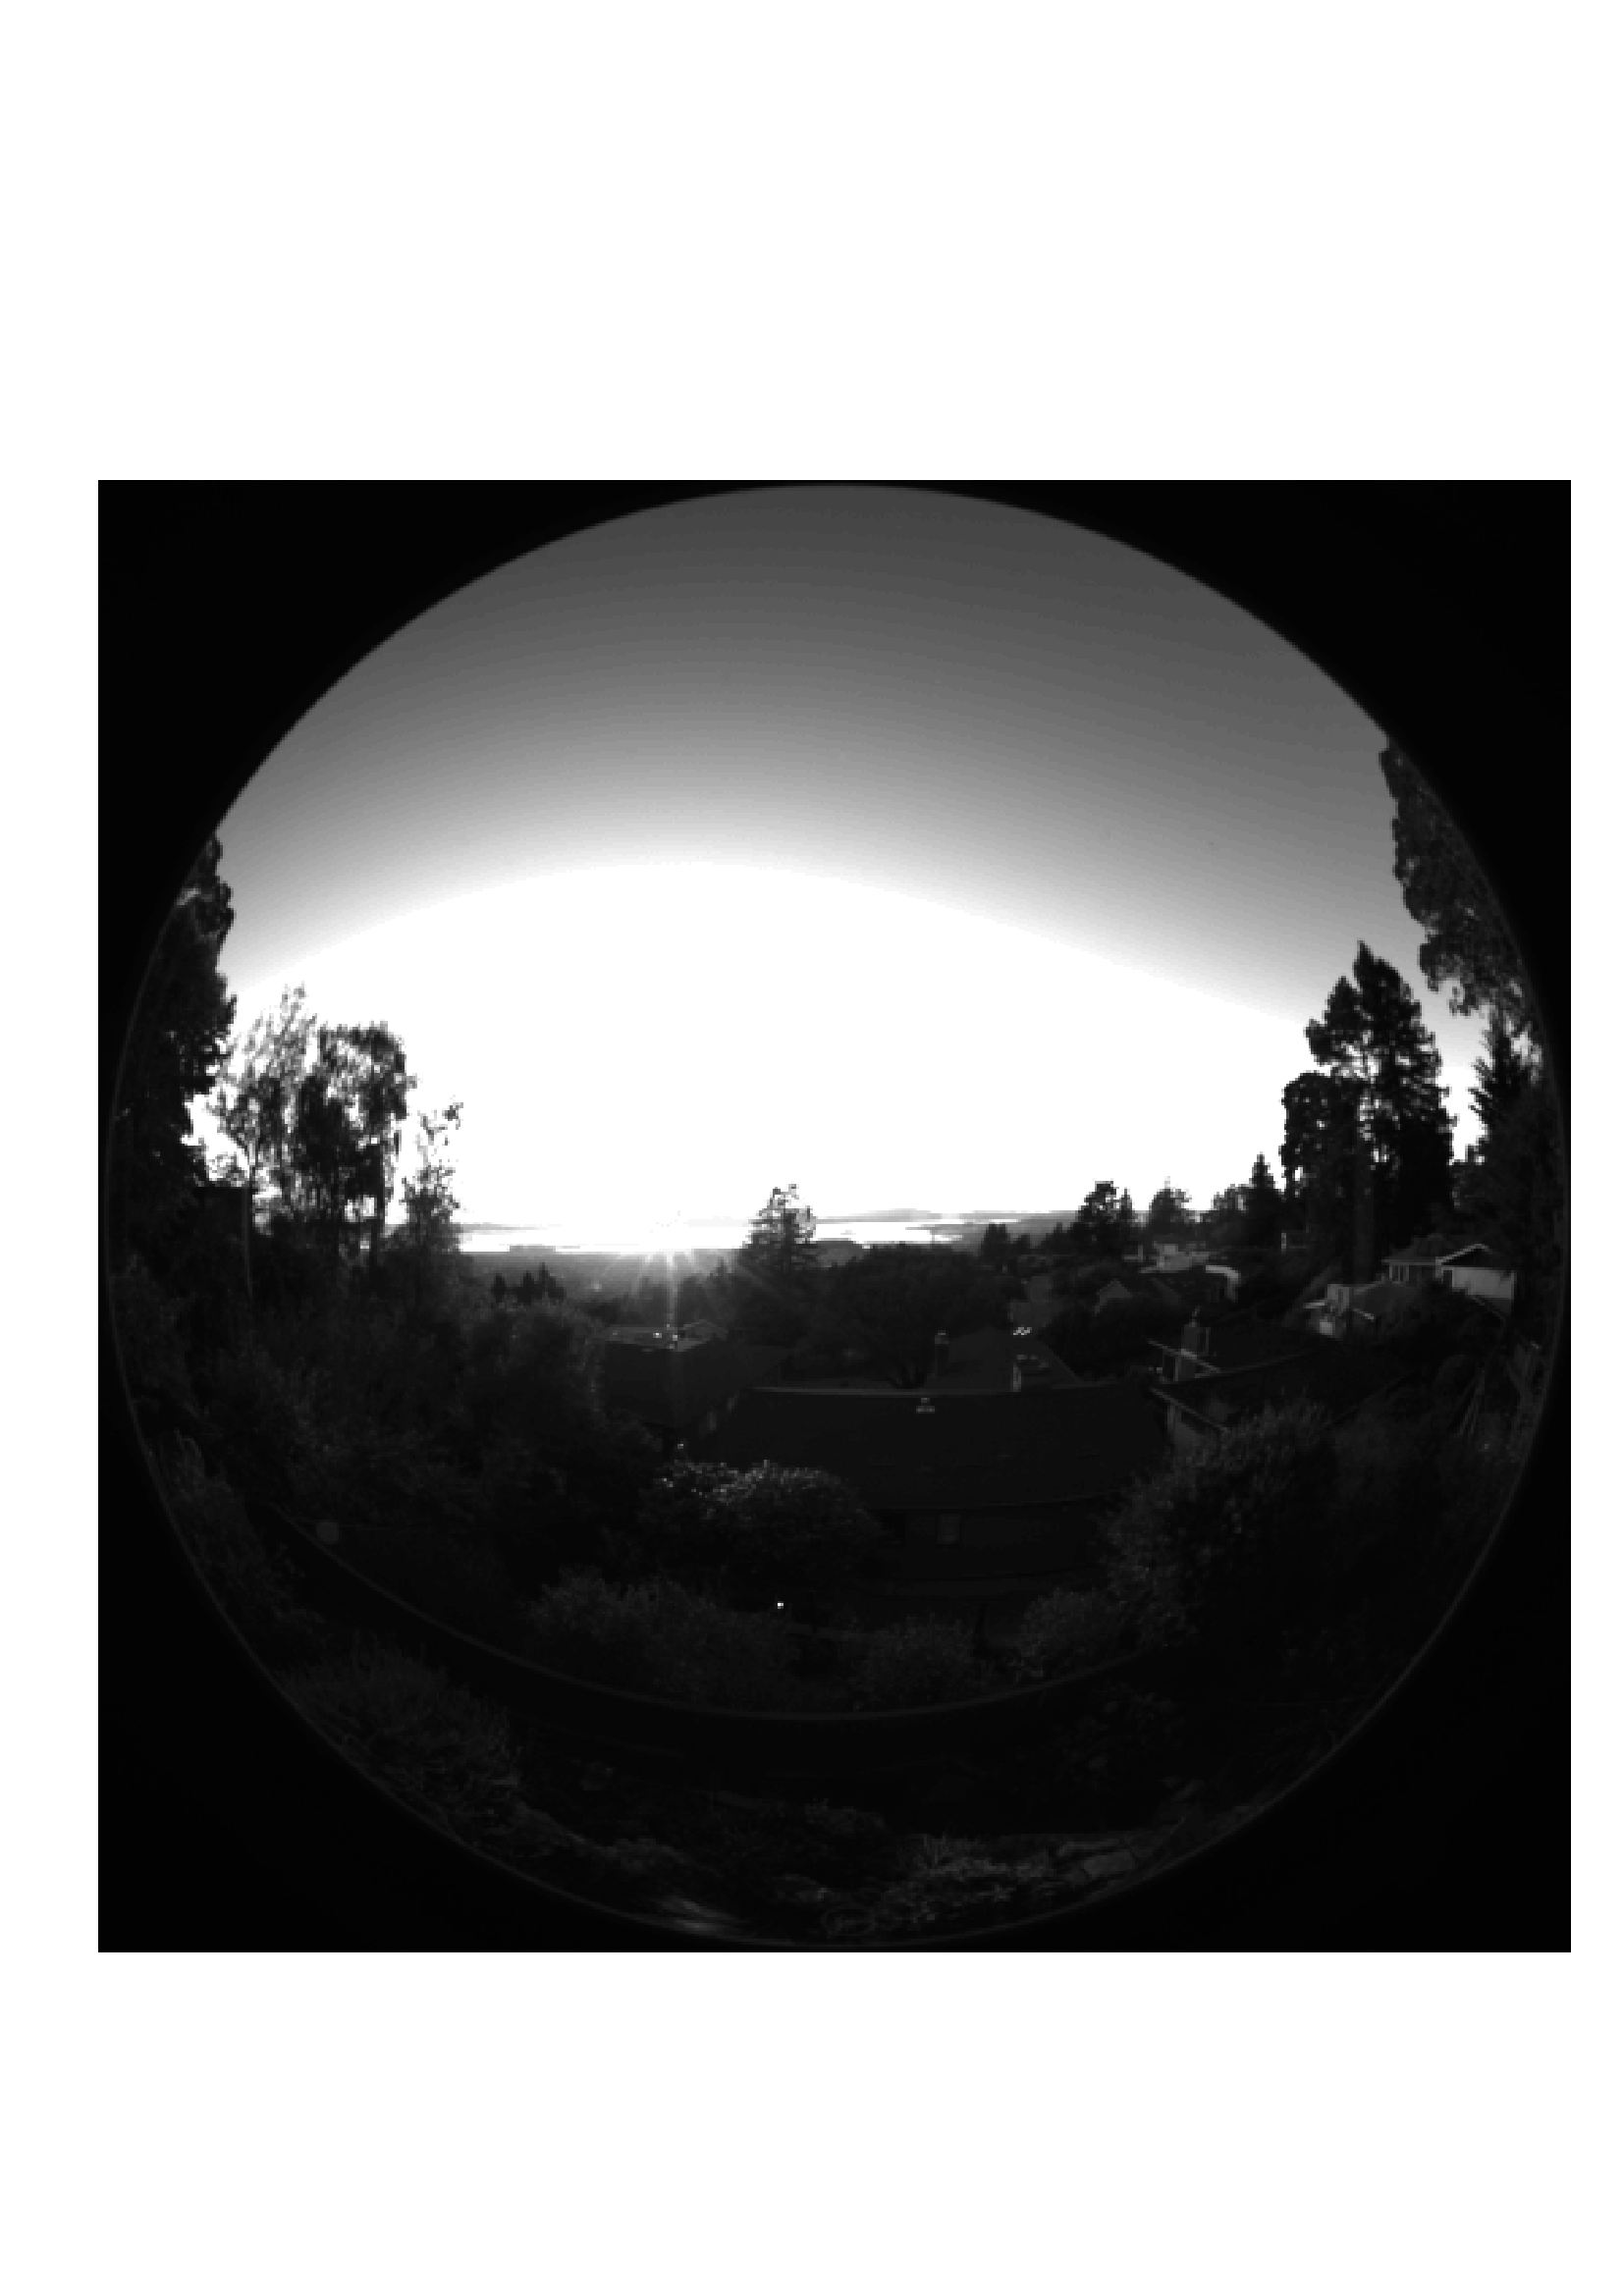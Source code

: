 %!PS-Adobe-2.0 EPSF-2.0
%%Pages: 1
%%Orientation: Portrait
%%BoundingBox: 36 126 576 666
%%EndComments
gsave save
17 dict begin
/gryline 544 string def
/codetab [
  -1  -1  -1  -1  -1  -1  -1  -1  -1  -1  -1  -1  -1  -1  -1  -1
  -1  -1  -1  -1  -1  -1  -1  -1  -1  -1  -1  -1  -1  -1  -1  -1
  -1  -1  -1  -1  -1  -1  -1  -1  -1  -1  -1 255  -1  -1  -1  -1
   0   1   2   3   5   6   8  10  13  15  -1  -1  -1  -1  -1  -1
 247 112 116 121 125 130 135 140 145 150 155 160 165 170 175 180
 185 191 196 202 207 213 218 224 229 235 241  -1  -1  -1  -1  -1
  -1  17  20  23  25  28  31  34  38  41  44  48  51  55  58  62
  66  70  73  77  81  86  90  94  98 103 107  -1  -1  -1  -1  -1
] def
/nrept 0 def
/readbyte { currentfile read not {stop} if } bind def
/decode { codetab exch get } bind def
/read6bitRLE {	% scanbuffer
	/scanline exch def
	{ 0 1 543 { scanline exch
		nrept 0 le
			{ { readbyte dup 42 eq
					{ pop /nrept readbyte 30 sub def
						/reptv readbyte decode def
						reptv exit }
					{ decode dup 0 lt {pop} {exit} ifelse }
				ifelse } loop }
			{ /nrept nrept 1 sub def reptv }
		ifelse put
		} for
	} stopped {pop pop 0 string} {scanline} ifelse
} bind def
36.0 36.0 translate
0.0 90.0 translate
540.0 540.0 scale
%%EndProlog
544 544 8 [544 0 0 -544 0 544]
{gryline read6bitRLE} image
*:23222333*#232223322323332332*&322332*-32*~3*A3*<4565*!4*(5*"6*05444*&5
*+4*~3*/32*!3*)23*)23*!2*&32*%3*!233*"23*G2*8233*!23323332223*!233232223
2*$32332*#32*#32*~3*D3*;455566678*!9aabbb*!c*#deeddd*!cbbaa988877*!6*-5**4
*~3*/3*!23*323*!232*032322232333*E2*7233*"233*%232322232232*!322333233322
332*%32*~3*@3*44665556789abcdefgghiijjkk*"l*,m*"lkkjjiihggfeddba9877*!6*)5
*(4*~3*&323322323*(23*,2322*/3*#232323*E2*223*!23*!23*#23*!2323223232232
323323332*"32*~3*E34433**455444*!5678abcdeghijkllmmnn*6opp*(o*"nmmmlkjih
gfecba9776*(5*(4*~3*'3223*62322233*!23332*!3222333*$232223*C2*3232223222
3*)23232223222*$32*&3232332*~3*=3*.455*!679acefhijllmnnn*!o*Ipoppp*%onnmm
lkihgedba8766*'5*&4*~3*#3233322233*'23*$233*"2*)32*!3222322333*G2*+23*'2
3*#23*$2322323*#2*!32332322*$3233232*~3*83*145689bdegijkmmn*#o*Upo*$p*#o
nnmmlkihfdb9876*(5*$4*~333233232223*623222*"323322333232323223*G2*?233222
3223322233*"23332*&3232*~3*<3*.45679bdfhjlmnooo*qp*!onmljhfdba876*!56655
*%4*~32322333*'23*1232332*#32232332*!3*F2*723*#2323223*!23232332322*&32333
2*)322*~3*-3*.4568adfhjlmnoo*~poonmlkigdb977666*#5*$4*~333323*:2*"322*$3
2332233*G2*-23*)2333232332322*!322332333222*'32*~3*63*.45578behjlmnnoo*~p
*&poonmkjheca876*#5*&4*~3*!23*+23*-2332*#3*!2332322233*@2*:2*!32233*"2*"3
232332232332233323323322*~3*03*)4*"579behjlnoo*~p*/pooonnlkhfca86*%5*$4*|3
23*-23*#233*!232233*!2333233*K2*423223223*!23332*!322233232*"32**323332*~3
**3*,468abehklno*3pqpppq*!pq*&pqqqpppq*!pq*$pq*4pq*Fpoonmkhec976*$5*%4*v3
2323*"23*#23*2233223332332332223*023*02*723*$232332232332*!3233233323323
2*$32*#32*~3*$3*+4557adgjmno*3pqpppq*"pqqpqqqp*$qpp*!qppqpppq*"pqqpqpppq
*.pqppq*Fpoonljgeb876*%5*"4*x3223*$23*123222*!3*#233323*!23223*=2*$23*,2
322*!3*!233*!2332*,32*~3*53*)4568bfilno*&pqq*%p*!qpppqqpqp*4qp*(qpqqqppp
qqqpqqpq*&pqqqp*!qppqqq*!pqqq*=ponmkifc976*%5*"4*y32233*%233*-2332232232
332*!3223*B2*023*!233*#2322233323332333232332332*&32*~3*)3*%4*!544569cgj
ln*!pqpq*#pqqq*!p*Sqp*$qppqpppqppqpqpqqqp*!qppq*!pqppqqpppqq*;ponljgda866
*#5*"4*x32223*$23**23*$23*#2323222*!3*@2*623232*!322*%32*"32332*~3*43*#4
*!5455569cgjmo*!p*wqp*,qpqpqqpq*"pqqppq*:poomkgda866*"5*#4*s32223*$23*82
3*!2333223*"233*!23*62*5233*!23232*%32*!3233232*~3*13*&45444569cgkmoppp*~q
*3qpp*$qppqpqqpq*!pqq*/pomkhdb86*#5*"4*s32*!323*;23323233323*#23*<2*3233
*!232322*&3232*'32*~3*+3**4569cgkmop*~q*Gqp*%qp*#qpqq*"pq*!pomkhea76*#5*"4
*u3*-23**23233223222323*!23*=2*22323*!23222*!322*#32*~3*43*!45*%468cgjmo
p*~q*)qrr*Pqppqqq*$pomkgd976*#5*!4*r32223*!23*323323*"23323322233233*92*(2
3*&23*!2*!3223332*#32*~3*33*#45*!45457bfjmopp*Uqrrrqqr*~q*,qpqpppomjfc97
6*"5*"4*r3*<2332223*$233*=2*,23*"23*!233*!2332*!32*~3*43*)4569dhlnppp*2q
rr*,qrrqrqrrq*%rq*.rq*'r*'qrr*sqpppnlieb866*!5*"4*r3*"23*/23*$2323*!232*!3
*<2*(23*$23*!2322322323323233232*~3*03*#454544457bgknop*.qrrqqrqrrr*!qrqq
*!rq*]r*!qrrqrqr*jqponkhd9766*!5*"4*l32*!3*#23*,23**2*!32322233*"2*!3*/2
*42*!322*+32*&3232*~333*%45554569dilop*)qrqqq*+rqq*qrqqrrqrqrqqrr*`qpomj
eb866*!5*"4*p3*423*)233223*&2333*12*&23*!23*'2*$323232*032*~3*$4554457af
knp*+q*~r*5rqrrr*$qr*Sqpnkgc96*#5*!4*p3*#23*-23322333*"23223*=2*"23*"23*"2
32333222*"323332*#32*~3*+3444554554457cglop*"qrqq*~r*Ir*Uqpolie97656555*!4
*m3*F233323323*42*#23*%23222333*!2*!32*!32*~3*.3*"4*"5459dimo*$q*~r*Ur*Pq
omjfa76*"5*!4*o3*223*%23*&2322233*'23*(2*%23*(233222*&32*~3*-3*$454456af
knpqq*Jrs*#rss*!rsrrsr*%srsrrr*$srsssrsrrrsss*er*Kqpnkgc86*!5*"4*l323223
*+23233*"233*"23*&233*32*!23*%23322232*+32*~3**3*%454456aglopqqq*Grssrr*!s
r*Ksr*%sr*"s*$rs*Sr*"qr*,qrrqr*.qpolhc866*!5*!4*h3233322233*,23*"233*'23
*92*!23222332*!3222*"323332*+32*~3*!3*(46bglo*#q*Ar*rsrrrsrrs*Qrq*#rqr*#q
*#rqqqrqr*)qomid96*"5444*l3*42333*823*)22223323*&232*%323332*~3*+3*$45444
7bhloqrrr*!q*5r*~s*(srsrrss*"rs*Hrq*!rqrqqrqq*!rq*!r*"qr*$qpmid966*!5*!4
*i3*(23223*,23*(233223*0223332333*%2332333233232*!32*~3*'3*!455455457chm
pq*9r*~s*6srsssrrs*Lrqq*(rqqrrq*!rqqrrqqpmid976*!5*!4*f3233323222333*$23
*%23*923*&2*!23233*#23322232*(32*%32*~3*!4*"578chmpq*/rsr*~s*Js*erqqpmid
976555*"4*f3232223**23*.23*223*"2*"2323*"233222*#32*~3*+3*#4*"57chmpq*-r
sr*Ist*#stsstststtst*!st*!sttt*!st*csrsrsrs*^rqqpmie966655*!4*f323*"23*#2
3**23*@2*$23223223*!2*/32*~33*"4555456bhmp*(r*"sr*Ls*Dts*'tsstst*Rsr*$s*]r
qpmid96*!5*!4*e3*!233*V222322232223222322233323332*~3*(3*"455546aglpq*$r
*Gstts*gtsttt*!st*Psrs*#rss*Prqpmhc86*!5*!4*e3*#23*#23*#233*D2*!23223233
*!232**32*~3333*'46aflp*&r*Ast*!s*utss*#t*Isrrrssrr*!s*Prqpmhb866555444*b3
2*%3*#233*"23*E2*$232*!3*!2*~3*,3*#4554558ekoqrrr*Cs*~t*+tst*Msrssrssrs*Jr
qolgb76*!5444*g3233*"23*+23*%23*4223222*!322332233323332**32*x3*"4*!569d
inqrr*:s*!tssttts*~t*4tsst*Msrss*Irqokfa76555*!4*b3233323*&23*"23*=23*!2
*"2*!32232*%322*~3*$3*#45457cinqrr*7sts*Vtuuttt*!uttu*#tuuutu*[t*Lsrsrrr
sss*Arqnjd96655*"4*d3*!233223*K2*%232*"32*932*m3*!4554445agmqrr*4stts*Dt
uuuttutt*?ut*+u*Rt*Ks*#rs*Brpnic86655*!4*c3*#23*023322233*323232322*%32*~3
*'3*!4*"568ekprr*2s*Atuu*!tut*Yut*"utuuutuuu*Ltst*Fsr*#srss*(rsss*-rplga
76555*!4*_323*#23223*,233*92*!3222332*"32*~3*&3*!4*"58cinqr*/s*<tuuttuutt
*wuttu*Fts*"t*!stt*Gsrrssrrsr*!s*#rsrrsssrsrqoke966555*!4*_32*#3*"23*"23
*"23*;2*!3*!23332*&322*~3*!4*"56agmqr*)stss*;tuuut*~u*'utuutuu*Ht*Jsrrrs
r*#srr*)srqnic86655*!4*d3*)23*-23*0223*"2**32*%32*u3*!4*#58ekpr**s*:t*Tu
vuuv*au*Htst*:srr*>srrplga76555*!4*_3*!232223*)23*;2*!232**3222*|3*!4*"5
6binr*)s*7t*Buv*!uvv*#uvvuvu*3vu*!vuvuvuv*!uvv*Guttuuu*Bt*$st*1srsrr*?sr
qoje96655*!4*]32*"3223*:23*+2222332*&32332*}3*!4*#59flq**s*1t*Auvvu*Wvuv
u*#vuuuv*Gu*Htst*Usrqmhb76655*!4*]32*!3*%233*"233*'23*/232332*%32*332*"3
2*d3*!4*!568cjor*!st*!stss*-t*>u*pvu*$v*Du*Ht*!st*Osrpke966655444*c3223*!2
3*A232332*~3*(3*!4*!57agmq*!s*5t*9uvvu*~vvuvvuuv*>utuuutu*>tsttssttt*!st
*Jsqnhb76655444*]323322233223*#23*%23223*0233222*!32*&322*x3*"45556cjorsss
*3t*8u*]vw*Svuuuv*;utu*Gt*Ksrpke976655*!4*b3*%23223*&23*023222332*~3*#3*!4
*"58fmqss*3t*2uvuuu*Mvwwwvwvwvwwv*$wvv*#wvvvw*"vw*Iv*Butuuu*Bt*Isqnhb766
55444*b32323*'23*723322332*!3232*&32*r3444*"56bjors*1t*0uvuvu*>v*$wv*Twv
wvw*Gvuuv*Au*<ts*!tssstst*?srpkd876555444*a3*E2*"32*$3232*y3444*"58fmqs*/t
utt*.u*<vwwwv*iwvvwwwvw*Avuvuv*;ututttu*Et*%st*4sqmgb76655*!4*_3*%233*;2
3232*$32*z3*!4*"56aios*.t*0u*6vwv*~w*!wvww*>vuuv*=u*Etstsssttt*!ststsstt
**srojd87655544*^322333*"23*!232323*+23*#22*~3*#3*!4*"57dlqs*,t*.u*5v*Nw
x*_w*>vuvuv*<utttu*@tss*&ts*"t*!sttststtsssqmga76655444*\323*+23*$23*-22
*~3*!3*"4*!569gnr*+t*-u*1vw*!v*Cwx*!wx*"wxw*7xwxwwxxx*Gwvww*<vuuv*7ututu
*Qtsssts*#tssroic8666544*]323*"233*!23*#23*0223322*~3444*"57cjps**t*-u*0v
*<w*#xw*Wxwwxwxxx*Dw*>v*=utu*Wtsqke97665444*`32323222322233*322*#3232*w3
*!4*"57elr*#t*3u*.vwvwv*7w*tx*@wvvvw*8vuvv*;utuuttu*Ptsrmga7665544*_323*>2
22232333232*"32*o3444*#59gos*!t*0u*.v*6wx*!w*~xxxxwxxx*:wvw*:v*:utt*!utu
*Otroib7665544*^323*&23*"23*.2*#32*'3232*k3444*"56bjqttt*1u*+vwwwv*2w*~x
*3x*!wx*7w*=v*8ut*"utu*Jtspke97655444*[3233*#2323332223*/2*)32*q3444*"57
dlrt*1u*-v*3w*Fxy*#xyxxxyx*!yxx*#y*%xyyxy*$xy*Ixwwx*6w*<v*>utu*Itrmga76555
44*Y32333223*#233*32*!32*w3*!4*"58gnst*/u**v*3w*Cx*Syx*#y*Jx*7wvvw*8v*?u
*Ftsoib7665544*W32*!3222323223*+23*&22*&32*p3444*#5aipt*-uvu*)v*1w*?xyx*ey
x*"yxxxy*?xwx*9w*6vuuuvv*;utuuu*@tspkd8665544*[32233*'233*!23*$23*!22333
2*232*_3444*!569ckrt**uvu*)v*.wxw*<x*}y*Cx*7w*;vuvv*9utu*6tu*%tqlf9765544
*\3*#23*+23*&2*'32*$32*!32*a3444*"58fms**u**v*,wxw*;x*Fyzyyzzyyzzyzzzyyz
yz*!y*"z*Dyxy*?x*:w*7v*?u*6tu*#trnga765544*[32322323*#233*"232223*#2332*#3
2*%323332*a3444*"58gns*$uvvvu*+v*+w*7x*=y*Szyyyz*By*>x*6w*8vuv*<utuuttu*&t
uuttuuttuu*!tsohb7665544*\32323332223*$233*"23222*)32*i3*!4*!56aiptuuu*/v
*-w*4x*9yz*!y*dzyzz*8yx*!y*>x*4w*7vuuvuvv*;u*"tututt*$utt*!utspjc766554*X3
233322233*"23*#23*'2*)32*h3*!4*!56bkqtuuvu*.v*+w*2x*6y*}zyz*7y*;x*4wvw*<v
*<utuutut*+uttqkd8665544*\32323*%23*!23*#232*t3*!4*!56dlruu*0v*)w*1x*5yzz
yy*?zA*cz*6yxy*;x*5w*7vuv*#uv*Iutrme9665544*\32233*!233*,22332*&32*e3*!4
*!57ensu*-v*+w*0x*2y*DzAzAAzzz*$Az*'AzAzAAz*!AzzAzzzA*Fz*6yxy*:x*1w*8vu*!v
uvv*Iutsnf9765544*\3*.2323*!223322322*#32*c3444*"57fotu*(vwwwv**w*/x*/yz
y*>zAAAz*OAz*"AzzzA*<zyz*8y*9x*0w*!vwwvw*;v*Gusoga766544*Y323*#23*.2*q3444
*"58gptu*&v*,w*/x*1y*<z*oA*:zyz*3yxyy*6x*6w*:vuvuuuv*Autohb766544*X322*"3
*+23*!2332332*j3444*"58hpu*%v*-w*,x*-y*;zAAz*KAB*OA*9zyyz*2y*8x*0wvwvww*=v
uuvuuv*:utpib7665444*W32*"3*!23*!23223*#23323332*h3444*"59iqu*$v*,w*,xyx
*,y*8z*5AB*"ABAAABBA*0BAAA*$BABB*DAzAA*8z*6y*6x*1wvwww*9vuu*#v*9utqjc766
5444*V3223332223233*"23*$232*l3444*"5ajruvvvwvwv*(w*/xyx*'yzy*4z*8ABBA*?B
*!A*7BABAAB*9A*!zA*2z*2yxy*6x*2wvw*<vuvvuv*"uv**uvuuuvuuurkd8665444*U32*!3
232*!3*'232232*!32*f3444*!56bkr*!v**w*-x*-y*1zAzz*0ABAA*KBAA*@BAAABAAB*3A
*7z*3y*5xwwwx*1w*?vuuvvvuv*!uvvuuu*!vu*!vuurld8665544*Y3223*$23*$233*l3444
*!56cls*!v**w*,x*,y*0z*3A*~B*!B*3AzA*#zAA*0z*0y*7x*0wvvwvwvw*;vuvvvuu*'v
u*#vusme8765544*V32333*/2*"32332*b3444*!56clsvv*)w*,x*,y*/z*2A*ABCBCCB*&C
B*$C*!BCCBCCBC*#BC*BB*3A*8zyz*.y*7x*-wv*"w*Svusme9765544*V322332*#3*"233
2322*"32*'32*X3444*"5cmtv*&w*/x*(y*0zAz*,ABAA*6BCCBCB*XCB*"CBC*7BAB*2AzA
*4z*0y*7xwx*3wvww*Lvusnf9765544*W323323232232223*"223332*d3444*!56cmtv*&w
*,x**yzy*.z*,A*9B*mC*!BC*4BAAB*/AzzA*3z*.yxxy*4x*3wvvvw*#vw*Fvtnf9765544
*V3233*!23*(2*h3444*!56cmtv*$w*,x**y*-z*-A*8BCB*ACDD*#CDCCCDD*"CD*BCBCBB
CC*0BAAB*/A*6z*.yxy*2xwxxwx*2wvvww*Gvtnf9765544*U3*+233223*g3444*!56dntv
*#w*+x**y*,z*-A*4B*2CD*"C*KDCDCD*<C*6BAABB*.A*3z*2y*4x*2wv*"wvvww*Avtog9
766544*V3233*"23*#2332*e3444*!56dnt*#w**x*+y*+z**ABAA*0B*0CDCDC*bDC*!D*5C
BCBC*1B*2A*2z*0y*6x*5wv*!wvvvw*<vtog9765544*[3*&232*e3444*!56dnt*#w*(x*(y
*-z*+A*.BCBB*/C*vD*7C*3BAB*0A*0zyzz*+yxy*3xwwxwxwx*4wvwwvvwvvw*7vtog97655
44*T32*"3*%2322*"3222*\3444*!56dnuwww**x*'y*,zAz**A*/B*0C*9DEEDDDE*&DEED
EEEDEEDEEE*#DEEDEEDE*?D*3C*3B*/AzA*0z*0y*7x*6wvw*9vwvtof9765544*X3*&2322
23332*^3444*!56dnuwww*)x*'y*,z**A*+BCBB*-C*6DED*NED*#EDDDEEE*9D*1C*2BABB
*,A*3z*0y*2xw*"x*:wvvvwwvvwvwwwvvwvwwv*!wvtof9765544*Z3*&232*a344*!56cnu
ww**x*&y*+z*(A*.B*-C*5D*nE*6D*-C*3B*/A*3z*0y*0xw*"xwx*;wvwvwwwvvwv*%wvuo
f9765544*X3232323*!2*a3444*!56cmuw*(x*(y*+z*(A*+B*,C*3DED*DEFFEFFEFEEEF*FE
DDE*1D*1C*2B*-A*2z*1y*1xwxxx*;wv*/wvtnf8765544*X3*!23*!2*`344455666cmtw*%x
yx*'y*)z*)A*,B**C*-D*"ED*4EFEEFE*JFE*!F*9E*3D*.C*1B*/A*0z*/yxxxy*5xwx*Hw
vtne876544*Y3*!23232*_3444*!56cmtw*$x*(y**z*'A*,B*+C*.D*4E*aFE*"FEEF*0ED
E*1D*.C*0B*.A*/zyz*0y*4xw*!xwwwx*Bwvtmd876544*W3*"23232*_344*"5bltw*%x*&y
*(z*)A**B**C*,DEDD*2E*>FG*QFEFEF*/E*1D*.C*1B*,A*1zyz*-y*6xw*!x*"wx*=wvtm
d866544*V32*#322*]3444*"59ktw*$x*(y*%z*)A**B*)C*,D*0E*8FGFFFGGGFF*?G*!FG
FG*8F*/EDE*/DCD**CBCC*-B*.AzA*0z*3y*1x*"wxxxwwwx*:wtld866544*X323*!2*\3*!4
*!58js*$x*(y*&z*&A**B**C*)DEED*,E*4F*`GFG*5F*1E*0D*+C*0B*,A*2zyz*.y*>x*#w
x*$wxxx*)wslc766544*U3223*"2*[3444*"58isw*!x*(y*&z*&A**BCB*&C*,D*,E*0FGF
*pG*5FEF*+E*/D*-C*0B*-A*-zyz*1yx*!y*7x*!wxx*!w*#xwww*!xwwxxwwskb766544*X3
2333*[344*"57hrwxxx*(y*&z*&A**B*%CDC*+D*)EFE*-FGFF*:GHGHGHHGH*!GHHHGHGHHH
GGHHGHGHHGH*!GHH*9G*5F*-E*-D*-CBC*.B*,A*.zyyzzz*0yxxy*6xw*!xwww*0xwrjb766
544*W32332*Z3444*!57fqwx*(y*'z*%A*(BCB*&C*-D*'E*,F*6GHGHGHG*THGH*"GH*/GF
GFG*/F*-E*.D*,C*.B*,A*0z*0yxyyyxxxy*8xwxxw*%xw*%xwria765544*Z3*Y344*"56d
pwx*$yzzy*'z*%A*'BCB*&C*+D*)E*+F*3GHG*hHGHHH*1G*0FEF**EDDDE**D*-C*.B*,A*-z
yzz*4y*Nxvqg976554*R32*$3*X3444*"5cnv*%y*)z*$A*(B*(C**D*'E*+F*2G*=HI*#HI
H*%IHHI*"HIHI*<H*3G*-FEF*,E*.D*,C*.B*,A*,z*7yxy*Jxvmd976544*U32233*W3444
*"5bmv*$y*)z*%A*&B*'C*)D*)E*(F*1G*3H*VIHHII*3HGH*/G*-FEFF**E*/D*(C*/B*-A
*,zyzyyz*4yxy*Exwmfb866544*T32333*W3444*!59kux*"y*)z*#A*(B*%C**D*)E*)F*,G
*0H*iI*5HGH*-GFG*+FEF**E*-D**C*.B*/A*.z*8y*!xyy*;xwoeda765544*Q3223322*V3
444*!58itxyyy**z*$A*'B*$C*+D*(E*(F**G*-HIH*AIJJIJJJIJ*"IJIJJ*AI*4H*.G*.F
*+E*-D*(CBC*-BABB**A*/z*?y*8xwodcc9765544*U32*U344455667gsxyy*"zAA*#z*#A
*&B*'C*(D*&E*,F*(G*-HIIH*8I*LJ*4IH*!I*.HGH*,G*.F*,E*+D*)CBC*/B*,A*0z*:yxx
yyxy*(xy*$xupicbcc976554*U32*T3444*!57eqxy*$zAzzz*%A*%B*&C*)D*'E*)F*(G**H
IHH*2I*'J*!I*TJ*6I*1H*+G*+F*,E*,D**C*.BAB**A*2z*;yxxxyyxx*%yxxxyxtlcbccee
c976544*Q32323*S3444*!56dowy*#z*)A*'B*#C**D*%E*)F*(GHHG*(HIIH*+I*DJK*#JK
JJK*EJ*&IJJ*%IHI*.H*+G*,F*+E*,D*+C*.B*+A*1zyyzz*Gywldbabcdeec865544*P32333
*S3444*!5amvy*#z*)A*$B*&C*(D*&E*(F*(G*-H*+I*5JKJJ*BKJ*"KJKK*7JIIIJJJ*,I*-H
*,G*+F*(EDDEE**D*)C*0B*)AzAAA*1z*Fyxmdbabcehfdb866544*R32*R3444*!59kuy*#z
*(A*%B*$C*'D*%E*)F*)G*)H**IJIJI*.J*aK*7J*/I*+HGGH*)G*-F*'E*.D*+C*-B*,A*5z
*@yxncbabeioidda76554*S3*Q3444*!57hty*!z*'A*&B*$C*)D*#E*(FGF*'GHG*'H**I**J
KJJJKKJ*;KLKLKKKLKKLKKL*!KL*?KJJJK*0J*.I*+H*,G*+F*(E*-D**C*/B*)AzAA*5z*<y
xpdaacbgniddda76544*R3*Q344*!56frxzzz*&A*(B*$C*'D*#E*)F*'G**H*'I*-JKKJ*2K
*NLKKL*5K*0J*.I*,H**G*+F*)E*,D**C*/B**AzAA*2zyzzzyz*6ytfbcbbdigdddc976544
*Q3*O3444*"5cpx*!z*$A*'B*$C*&D*%E*(F*'G*'H*)I*.J*,KLK*^LK*"L*2K*0J*-I*,H
*)G**F**E*+D*+C*0B*)AzAA*9zyyzyz*,yviccbccdddccdc866544*P3*O344*"59lvzzz
*"A*)B*$C*&D*%E*'F*(G*'H*)I*)J*+KLKK*9L*&ML*$MLLMM*BLKLL*.KJK*,J**IHI**H
**G*+F*)E*-D**C*-B*-AzzzA*9zyyz*'yzxoecbdcccbbbcdb76654*P3*N3444*!57iuzz
*#A*(B*#C*$DED*$E*(F*'G*'H*(I*)JKJ*+K*1LML*SM*3L*0K*-J*,I**H*)G**F**E*,D
*+C*.B*-A*Az*$yvhcbaccaa9abcc976554*N32*M3444*!56fsyz*#A*'B*"C*&D*&E*&F*'G
*'H*'I*(JKJJ*(K*.LML*dMLLM*0L*.K*-JIJ**I*'HGH*)G*+F*'E*-D*+C*.BAAB*+A*>z
y*"zxndaaacbb99bccc976544*N3*M344*"5cpx*#A*(B*"C*%D*&E*%F*'G*&H*'I**J*(K
*+LMLL*4MNNMM*9NMMMNNMMN*5MLMM*-L*.K*,J*)I*+H*)G*+F*&E*,DCD**C*.BAB*,A*Bz
sfccbcccaaccbcb866544*M3*L3444*!59mwz*"A*&B*#C*&D*$E*&F*$GHG*'H*&I*(J*'K
LKK*(L*0MNNMNNM*WNMN*/M*/L*+K*,J*+I**H*)G*)F*'E*-D*)C*.BAAB*0A*<zvhccbccc
bbdcceeb76554*M3*K3444*!57iuz*!A*%B*$C*&D*"E*&F*'G*'H*&I*&JKJJ*'K*(L*.MN
M*=NONNO*FNMMMNN*)MLMM*,L*,K*)J*+I*)H*)G*+F*&EDDE**DCD*'C*.BAAB*.A*;zxmd
cbcba*!beeec976554*L3*K344*!56frzAAA*!BCBB*&C*$D*$E*%F*&G*'H*%I*'JKJ*(K*&L
*,MNM*.NOOONOON*HONOO*4N*-M*-L**K*'JIIIJ*'I**H**G*)F*(E*+D*,C*/B*-A*!z*!A
zA*0zsecccbaba9bfgdcc976544*K3*J34445556cpxAA*#B*'C*$D*#E*'F*$G*&H*&I*(J
*'K*'L*)M*0N*_ONOOO*.NMMN*,M**L**K*)J**IHI*'H**G*)F*)E*+DCCD*'CBC*-BAB*6A
zAA**zwhcbbbaaba9fkfeeb86554*K3*I3444*!59lwAA*#B*%C*$D*$E*&F*'G*%H*&I*%J
*'K*'L*(M*-N*5O*4POPPP*"OPOPP*8O*,NMNN*+M**L*)K**J*)I*(H*)G*)F*(E*-D*)C*1B
*9AzzzA*#zylccbca99babdeigdb76544*J3*H3*!45557htz*#B*&C*#D*%E*$F*%G*&H*&I
*%J*'K*)L*&M*(NONNN*/O*YP*0O*-N*+M**L*)K*)J*)I*(H**G**F*'E*,D**C*1B*7Az*!A
*"zsgdccb9abcfbaeefea76544*I3*H3444*!5cqz*#B*$C*%D*#E*$F*&G*&H*%I*&J*&K*'L
*(M*'NON*)OPOO*1PQ*(P*&QPQPQ*;POOP*.O*+N*+M*(L*)K**J*(I*(H**G*)F*'EDE*-D
**C*1B*:AzAypihcbaeccfebcddfc96554*I3*G3444*!59mxA*!B*%C*$D*#E*%F*%G*%H*%I
*&J*&K*'L*%M**N**O*1P*OQ*2P*,O*,N*+M*'L*)K*)J*(I*(H*)G**F*(E*-D**CBC*/B*!A
B*6Axohdcbeddgjddcbeeb76544*H3*F3444*!57iuA*!B*$C*$D*#E*$F*&G*$H*%I*%J*&K
*'L*&M*(N*)O*,P*5QR*)QRR*#QR*8Q**POPP*)ONOO**N**M*'L*(KJK*(J*(I*'H**G*)F
**E*,D**C*4BAB*2Azufcbbdddgfddbbeec976544*G3*F344*"5erzBB*"CDDC*$D*#E*$F
*%G*&H*"I*'J*&K*%L*&M*'N*)O**P*2QRQQQRRRQ*?RQQQR*1QPQ*)P*-O*(N*(M*)L*(K*'J
IJ*'I*)H*)G*)F*(E*-D*+C*4BABBBABAABB*'Azsdcccdcdefecaabbcb866544*F3*E3444
5565anyBB*"C*%DED*"E*$F*$G*%H*$I*&J*%K*%L*'M*&N*(O*)P*.Q*_R*.Q**P**O*(N*)M
*(L**K*'J**I*&H*)G*)F*)EDE*+D*,C*;BAAAB*"Ardbbdeccdddcba9abda76554*F3*E3
4455657ivB*#C*%D*#E*$F*%G*$H*#I*'J*$K*%L*'M*$N*)O*'P*+QRQ*2RS*!RSSRSRRR*!S
R*#SR*%S*8R*+QPPQ*&P*-O*(N*&M*)LKL*&K*(J*(I*'H*(G*+F**E*,D*,C*8BABBBABAAA
tebbceecdccdcba9bdc976544*E3*D34455666erA*#C*$D*#E*%F*#G*&H*$I*#JKJ*$K*#L
*'M*&N*&O*'P*,Q*,RSRSSR*QS*1R*,Q**P*(O*)N*'M*'L*(K*)J*&I*(HGH*'GFG**F*(E
*-D*,C*;BAAvgb*"cdccedcebbccb86554*E3*C34445566anyB*!C*%D*"E*$F*$G*%H*$I
*#J*&K*$L*&M*$N*'O*&P**Q**R*4STSS*&TS*#TST*!STT*6S*.RQR*(Q*(POOOP*'O*'N*(M
*'L*(K*'J*(I*(H*'G*-F*'E*+DCCD*,CBCC*5BAvtkcbcccdedeedehecbbda76554*D3*B3
44455657ivBCC*$DED*#E*#F*$G*$H*$I*$J*%K*$L*&M*%N*%O*&P*)Q**R*.S*PT*0S**R
QRR*+Q*&POP*&O*)N*'M*'L*(K*'J*(I*(H*)G*+F*(E*,D*.C*4Bzmhkdcacddedeeegfecc
bdc966544*C3*B34445665drAC*#D*'E*"F*#G*$H*%I*$J*#K*&L*$M*%N*%O*'P*(Q*)R*(S
TS*<TU*DT**SRS*+R*(QPQ*&P*)O*&N*)M*&L*(K*&J*)I*'H**G**F*)E*-DCD*.C*.Bxhc
ggdcbccedeegjgdbceeeb86554*C3*A344456658lyC*"D*&E*#F*$G*#H*$I*%J*#K*$L*%M
*%N*$O*&P*(Q*'R*+S*0T*FU*5TST*(S*)R**Q*(P*(O*&N*'M*(L*'K*&JIIJ*$IHI*(H*)G
*+F*)E*-D*1CBC*'Bwf*!dcccdeddcfjgbbcehhda76544*B3*A34456667guB*"D*%E*#F*$G
*#H*$I*$J*$K*%L*$M*%N*$O*$P*&Q*(R*(S**TUTT*]U*/T**S**R*&QPPQ*%P*(O*&NMN*'M
*'L*&K*&J*'I*+H*%G*+FEF*(E*.D*3CBCBBCBBByjegccbbbdecdbdhfbaaadddc96654*B3
*@34445666bpA*"D*$E*$F*#G*#H*$I*%J*#K*$L*$M*$N*&O*#P*'Q*'R*&S*(TUUTUT*1U
*CVUV*/U*-T*(S*'RQRR*'Q*(P*%O*(N*%M*)L*'K*"JIIIJJ*&I*)H*)G**F**E*/D*5CAo
egcbbcbcdcdccffcabbbcddb86554*A3*@34455668gtC*!DEEE*'F*#G*"H*$I*%J*#K*$L
*#M*%N*%O*#P*'Q*'R*$S**T*/U*VVU*"V*(U*+T**S*)R*&Q*(P*&O*%N*(M*'L*&KJKJJJ
II*!J*'IHI*'H*)G**F*)E*0DCCDD*.CBpdcbbccbbddccbcfdbcdcbcdda76544*@3*?3444
5657bfsCDD*!E*$FGF*"G*$H*#I*$J*#K*&L*#M*#N*$O*%P*&Q*%R*&S*'T*,U*5VWWWVV*-W
V*%WVVW*/VUUV*)U**T*(S*(R*'Q*'P*&O*&N*'M*'L*%K*!JI*#JIJ*(I*&H*)G*,F**E*0D
*-CBodceeecbbcdcecdecbgeba*!c87654*@3*?34455569eelyD*!E*%F*#G*#H*#I*#JKJ
*"K*$L*$M*$N*$O*$P*)Q*"R*#S*&TUT*)U*-VWV*OWVWWVWWVWVW*+V*'U*-T*'S*%R*'QP
Q*%P*&O*&N*(M*&L*#K*!JK*%J*'IHII*&H*)G**FEEF*'E*3D*)CBsedgiecbcccdedgebbb
edeedcdb77644*?3*>344*!57dkfeqDEEE*$F*#G*#H*#I*%J*"K*$L*$M*#N*$O*$P*%Q*&R
*#S*'T*(UVU*)V*3WXWW*+XWXWWW*!XWXX*4W*+V*)U*)T*&S*(R*'Q*&P*&O*&N*'M*$LKLL
*&K*'J*'I*'HGH*)G*+F*)E*5D*$Czkdfjdcaacccbcca99adecddcdc976544*>3*<34344
5556aipebkyEE*"F*$G*$H*!I*$JKJ*#K*#L*$M*#N*#O*&P*#Q*(R*!S*%T*&U*,V*.W*PX
*0W*)V*)U*)T*%S*&R*(Q*%P*'O*&N*&M*'L*%K*(J*'I*'HGFE*)G*)FEFF*'E*!DE*4DCC
ufdeccb9bcbbb*"9becccbcdb87554*>3*=34455568dkjdbdqD*"F*#G*$H*"I*$J*#K*#L
*#M*$N*$O*#P*$Q*&R*#S*$T*'U*)V*+W*/XYYYX*3YXYY*5X*.W*(V*%U*)TST*$S*&R*'Q
*&P*&O*&N*'M*%L*&K*(J*'I*%H*/G*+F*)E*5DCrfcfecbaabccb89aaabcbdcbbdda76544
*=3*<34445557bfkhfbboEFGF*$G*$H*"I*"J*$K*#L*#M*$N*#O*#PQQP*"Q*$R*#S*%T*'U
*'V*)W**X*UY*-X**W*)V*'U*(T*$S*'R*'Q*%P*&O*%N*&M*(L*%K*)J*&IHI*!HGGG*"H**G
*+F*,E*.DAjcbcdbb9baba*!9bdcabedbddec86654*=3*;344455568deikgbbpE*$G*$H*#I
*"J*#K*$L*"M*$N*#O*%P*#Q*#R*%S*#T*&U*'V*(W*%XYXX*6YZYZY*&ZY*%ZY*!Z*1Y*+X
*,W*&V*&U*'T*&S*&R*%Q*&P*%O*&NMN*%M*&L*'K*'J*'I**H*+G*(FEEF**EDDE**Dzidc
ddcbaabbc98baadca9cgfdedda76544*<3*<3445556bddingbcoE*"G*$H*"I*#J*#K*$L*"M
*$N*$O*$P*"Q*$R*"S*&T*%U*&V*(W*"XYXXX*-Y*#ZY*LZYYZYYZZ*%Y*'XWWXWX*'W*'V*&U
*'T*&S*%R*%Q*'P*%O*'N*&M*%L*&K*(J*'I*)H*+G*)F*/EDDE*%DAjceddfcebabca99aa
cedcceedccdc86654*<3*;344*!58ccbfidbfuF*!G*#H*#I*#J*#K*#L*#M*"N*$O*#P*#Q
*$R*"S*%T*&U*%VWWV*#W*%X*.Y*/Z@@ZZ*.@Z@*9ZYZYYZ*%Y*)X*(W*&V*'U*&T*%S*%R*'Q
*%P*$O*'N*&M*%L*'K*(J*&I*+H*)G*+FEF*.E*#DCpdcefhehicefda9bccdddgcb*"ca76
544*;3*:34445557bbaaedacqEGGG*$H*"I*"J*$K*"L*$M*"N*%O*!P*$Q*"R*#S*#T*&U*&V
*'W*!XYYYX*+Y*+Z*P@*/Z*&Y*)X*)W*%V*%U*'TST*$S*%R*&Q*%P*%O*%N*%MLM*&L*%K*(J
*)I*(H*)GFFG**F*0EDDDsecdmolkjecdecccfdbbbfdaacbbcc87654*;3*:34455569ca9
acbahAGG*$H*#I*"J*"K*#L*#M*#N*#O*$P*#Q*"R*"S*$T*%U*$V*%WXX*!WXXX*)Y*)Z*5@
+@@@++@++@@+++@*%+*4@Z@*(Z*)Y*'X*(W*%V*$U*)T*#S*%R*&Q*%P*%ONO*&N*$M*&L*(K
*(J*'I*+H*'GFG*&FEEFFFEF*+EDCndcdnvrjjedcddbacdcbabcbbcbbcdb76554*:3*93444
5567cc9abccbmEGG*#H*"I*"J*"K*#L*#M*#N*"O*$P*"Q*$R*"S*#T*&U*"V*'W*%X*'Y*)Z
*.@*L+*/@*(Z*)Y*%XWX*&W*&V*&U*&T*%S*#R*%Q*&P*(O*$N*&M*%L*(K*&JIJ*'I**H*(G
**FE*!FEEF*&Ewhdegnwwlfcdddba9bccb99bbbcdedcc976544*93*93445556bee99*!bo
F*!H*$I*"J*#K*!L*$M*#N*#O*$P*"Q*!R*#S*#T*&U*$V*$W*$X*'Y*(Z**@+@*Y+@+@++**@
*+Z*#Y**X*&W*$V*$UTUU*&T*#S*#RQQR*%Q*$P*&O*%N*%M*'L*&K*)J*)I*(H*+G*-F*%E
Dtecfklrqgcaacdcaacbccbaaccbcfddcb86554*93*834455568dee*"aduG*!H*"I*#J*"K
*"L*#M*"N*$O*"PQP*"Q*"R*"S*#T*#U*#V*'W*#X*'Y*&Z*'@+@*n+*)@**Z*&Y*&X*%WVV
W*#V*$U*&T*#S*%R*'Q*$P*&O*&N*$M*'L*'K*'J*)I*)HGH*(GFG*.FEEEDrdbcfilidb9a
cddabcbdca99acaddcbbc976544*83*83445556bededcbabgxEHH*#I*"J*!K*$L*!M*#N*$O
*"P*#Q*"R*"S*"T*%U*#V*%W*$X*&Y*%Z@Z*%@*z+*'@ZZZ@*$Z*'Y*'X*&W*$V*&U*$T*&S
*#R*&Q*%P*&O*$N*'M*%L*)K*'J*(I*(HGH*+G*-FEExgbcegkhcbabbcbaccaccaa99ccdd
babcb86654*83*7344*!58dedfecdbbciqF*"I*#J*!K*#L*"M*"N*#O*"P*$Q*"R*!S*#T*$U
*#V*#W*%X*&Y*%Z*&@*~+*#+*)@Z@*'Z*$Y*&X*'W*#V*%U*$T*&S*#R*&Q*'P*$O*&N*%M*%L
*(K*(J*(I**H*+G*,FClbeiijebacdcccbdcccbbb99abec9accda76544*73*73445556ae
dddbbbabackE*!I*"J*"K*"L*"M*!N*$O*#P*"Q*"R*#S*"T*$U*"V*%W*"X*'Y*$Z*%@*~+
*0+*&@*'Z*%Y*&X*%W*%V*#U*&T*$S*$R*'Q*#POP*$O*'N*$M*(L*%K*)J*(I**H*,G*(FE
wiiroidbcccecccdcbaacbaa89ddbaaadc86654*73*634445558dcbadbaabbaepCzEI*!J
*"K*"L*"M*"N*"O*#P*"Q*#R*"S*"T*$U*#V*#W*%X*#Y*$Z*&@*~+*7+*'@*&ZYYZ*"Y*'X
*%W*$V*#U*&T*$S*%R*&Q*%P*%O*$NMN*%M*%LKL*%K*(J**I*)H*/G*#FEyrprjebccefcb
cccb9bca9bcbcdeb88bca76544*63*63445556acaafieabbacfgqktHJJ*"K*"L*!M*#N*#O
*"P*"Q*#R*!S*#T*$U*"V*"W*$X*#Y*&Z*$@*~+*A+*'@*&Z*$Y*%X*&W*%V*#U*%T*#S*%R
*&Q*%P*%ONO*#N*%MLM*&L*'K*(J*)I*(H*/G*#Fwiokdccdecabdecbbcca9bcbcccaa89d
c87654*63*534445568*!fmjf*!chdbjhiwI*"K*!L*"M*"N*#O*!P*#Q*"R*"S*"T*#U*#V
*#W*!XYX*$Y*$Z*%@*~+*I+*%@*&Z*%Y*%X*%W*$V*$U*&T*"SRS*#R*&Q*$P*'O*&N*%M*&L
*&K**J*(I*+H*.GFCnhgcbhida9aedbabcbaabcbdcbcc99bda77544*53*53445567cjlos
AsleeefebbnibhDKK*#L*!M*"N*"O*#P*!Q*"R*"S*"T*%U*"V*#W*"X*#Y*$Z*%@*~+*P+*&@
*&Z*$Y*%X*%W*%V*$U*$T*#S*'R*$Q*%P*%O*%N*&M*'L*&K*)J**I*(H*.GEqbabacedba9
acbabc*!acdcbacd989cc87654*53*434445568gnrzEFzrggfhgcbojbeBK*!L*"M*"N*#O
*!P*"Q*#R*"S*"T*$U*!V*"W*#X*#Y*$Z*$@*~+*Z+*%@*&Z*$Y*$X*$W*%V*#U*$TST*#S*&R
*$Q*&P*#O*'N*%M*&L*'K*)JIJ*'I*-HGH*%GDlbacbbcca989bbacda8abbcba8aeb9adda
76544*43*43445556cjluCAtmkjklnicbigcgDKLLL*!M*"N*"O*$P*!Q*#RSS*#T*$U*"V*"W
*"X*$Y*#Z*#@*~+*a+*%@*%Z*%Y*"XWX*$W*$V*%U*#T*%S*%R*#QPQQ*#P*&O*%N*$M*'L*)K
*)J*)IHHI**H*#GDndcecbccba9accbba98abbaccb8bcacecb86554*43*334445558hpmx
wnkegnnomidchgbnILLL*!M*"N*!O*#P*!Q*#RSSS*#T*$UVVV*#W*$X*"Y*#Z*#@*~+*g+*$@
*'Z*$Y*$X*$W*%V*$U*$T*$S*$R*'Q*%P*#O*&N*%MLM*%L*)K*)J**I*+HGGGCkdcdddecc
bbccbcba98adcadcda9bbaccca76544*33*33445556cntuwnhebefllkfbaecewKLLMMM*!N
*#O*"P*"Q*!R*"S*#T*"U*!V*#W*#X*"Y*#Z*#@*~+*n+*$@*%Z*%Y*$X*$W*#VUV*#U*&T*"S
*&R*%Q*%P*$O*%N*&M*&LKL*(K*'J**IHHI**HFredeeedcbbbcabbba9afgecfcceb99acd
ec86554*33*33445558gqvxnhfdbbaceddfcebnHLMMM*!N*#O*"P*"Q*!R*"S*#T*#UVVV*#W
*#X*!Y*#Z*#@*~+*u+*$@*%Z*#Y*%X*#W*&V*"U*&T*!S*(R*$Q*&P*$O*$N*'M*&LKL*(K*)J
*+I*'HGvfdeedccbabddcbaa9bgjeccdcfdbaabdfd97654*33*23445556afiihefehda99
cdccdgdoBJMM*!N*"O*#PQQQ*#R*!S*"T*#U*!V*"W*"X*#Y*"Z*$@*~+*z+*#@Z@*$Z*#Y*&X
*#W*$V*%U*#T*%S*$R*%Q*%P*$O*%N*(M*&L*)K*&J*.IHHI*"HBjdeedeecbcddcdbcccej
ifffehedbccdddb86544*23*23445557cfedccdgjd9aaedb9cigcgxLNNN*"O*#P*!Q*!R*!S
*#T*#U*!V*"W*"X*"Y*#Z*"@*~+*~++++*$@*$Z*%Y*$X*%W*$V*#U*$T*$S*$R*%Q*%P*%O
*&N*'M*&L**K*(J*/IHGwhdeefhdbcddceccdedfffoqifd*!cdcdca7654*23*1344*!59dd
cabbdhicbaagdb9bdjbclINN*"O*!P*"Q*"RSSS*#T*"U*!V*#W*"X*!Y*#Z*"@*~+*~+*'+
*%@*%Z*#Y*"X*$W*%V*#U*%T*$S*%R*$Q*&P*$O*&N*&M*(L*&KJKK*(JIJ*+IHFrfeginie
ighffbbbededfkwsfdccdbbeddb86544*13*13445557bcca99adghba99dca9b9baafENOOO
*"P*"Q*"R*!S*#T*!U*!V*"W*"X*"YZYZZZ*#@*~+*~+*++*%@*%Z*#Y*#XWX*"W*%V*#U*%T
*%S*#R*%Q*%P*$O*'N*&M*'LKL*(K*+J*(IHBicfhnhfmmpjdcbbddcbghnsidcddbbdedc9
7654*13*034445558bbca98acggca99aabcgb99agGOOO*"P*!Q*"RSSS*#T*#UVVV*"W*!X
*#Y*"Z*!@*~+*~+*4+*#@*$Z*$Y*#XWX*#W*$V*#U*&T*"SRS*$R*$Q*$P*%O*&N*'M*'L**K
JK*)J*&IGuhfjhjmsqoidccaccbbccdhhjfddcbbaacb76544*03*03445556ab99b98acfff
c9baabfkbbaanLO*!P*"Q*!R*!S*"T*#U*!V*!W*#X*"Y*!Z*"@*~+*~+*9+*$@*#ZYZ*#Y*"X
*&W*#V*#U*%T*$S*$R*%Q*$P*&O*&N*'M*(L**K*)J*$IGxjjkmolnkfdedc*!bdc89digcc
dda89cc86654*03*/34445558ca*!89addgiebcaaadgbecbvN*!P*"QRRR*"S*!TUT*!U*!V
*!W*#X*!YZY*!Z*!@*~+*~+*=+*$@*%Z*$Y*#X*#W*%V*"U*&T*#S*%R*$Q*$POP*$O*'N*&M
*)L*)K*+JIJJIHypkmpmjecceca99bcikcabaccbeda9acca76544*/3*.34445556ab8777
88abcfheceb99ccgidgEOP*#Q*!R*!S*"T*!U*"V*"W*!X*#Y*!Z*!@*~+*~+*D+*$@*$Z*#Y
*#X*$W*%V*#U*$T*%S*#R*#QPQ*%P*&O*$N*)M**L*)K**JIIEvprkihdcdba9abcggbdcbcc
bccb99bdc87654*/3*/3445568ca8*!79bbceigcdbabddkgfsMPP*!Q*!R*!S*!T*#UVVV*#W
*!X*#YZZZ*"@*~+*~+*J+*$@*$Z*#Y*#X*#W*"V*&U*$T*%S*"R*&Q*%P*%O*'N*'MLM*'L**K
*)JIGvxtolfddabbcegdbaebaddedec988dda7654*/3*.3445557bc9*!789aabchfcbadf
gpkhlHPPQQQ*"RSSS*"T*"U*!V*!W*"X*"Y*"Z*!@*~+*~+*N+*%@*$Z*#Y*"X*$W*%V*#U*%T
*#S*"R*'Q*$P*'O*%N*)M*(L*,K*%JIACFysifebbbchfcb9a9bdcfefeca8ddb86544*.3*-3
4445558cb768778*!9cfhfbfnkoodcrMQQQ*!R*!S*#T*"UVVV*"WXXX*#Y*"Z*!@*~+*~+*S+
*%@*#Z*"Y*%X*"W*%V*$U*$T*$S*#R*&Q*%P*%O*(N*(M*'LKKL*'KJJK*"JCvCztjida9ab
cbbffdbbcbdfdedcbbcc976544*-3*-34445569b9767778a999aejmhkqotgakJQQ*"R*!S
*!T*"U*!V*!W*"X*"Y*!Z*!@*~+*~+*Y+*$@*#Z*%Y*"X*$W*#V*$U*%T*"S*$R*&Q*%P*(O
*%N*(M**L*,KJwkrogbcba99a9abdbdcccbdfddcdb9aba76544*-3*-3445556ab8*"7898
99bfiijilnogetOQRRR*"STTT*$UVVV*"W*!X*"Y*!Z*!@*~+*~+*^+*$@*$Z*$Y*!X*$W*%V
*$U*$T*#S*%R*%Q*&P*$O*'N*(MLJJK*'LKL*&KJDmffc9bcbcacbbda9ddcbbdfb9ac979bb
96554*-3*,34445558ba76*!78*!9ceffjfikjejDQRRR*!S*!T*#UVV*"W*"X*"Y*!Z*!@*~+
*~+*b+@+*"@*%Z*#Y*"X*$W*$V*$U*$T*#S*$R*'Q*#POP*'O*&N*$MLBwDK*)LKKL*"KJGs
fdcaccbddfdbfcaccabaacb88ba78bca76544*,3*,34455569b876677889aaaccbceeijk
grMRR*!S*!T*"U*!V*!W*"X*"YZZZ*"@*~+*~+*h+*#@*"Z*'Y*"X*#W*$V*$U*$T*#S*%R*$Q
*(P*&O*'NMMMLDmpHLMM*+LKKDsnhedcacca99bbaccceaaababb97ab869cb86544*,3*,3
445557ba8*"7888aa*!9bbdhiihzPRSSS*"T*"UVV*#W*!X*"Y*!Z*!@*~+*~+*l+*$@*#Z*%Y
*"X*$W*$V*#U*%T*#S*%R*%Q*%P*(O*'NMFkhvGLMMMLLMM*&LHoedddcbbdca98aa9cebeaa
bdcdca9aca779c97654*,3*+34455569ca9*"78989988aabcdfiikFRSSSTTT*#UVVV*"W*!X
*"YZZZ*!@*~+*~+*s+*#@*"Z*&Y*"X*#W*$V*$U*%T*#S*$R*&Q*%POP*&O*$NMGkdkxJ*%M
*%LFkeccdcbcddba9ab9dgdedbcgeccb9adc768cb76544*+3*+3445557abaa8777*!89888
abbcdeiksNSS*!T*"UVVV*"W*!X*"YZZZ*"@*~+*~+*w+*#@*#Z*$Y*#X*$W*#V*#U*&T*#S
*$R*&Q*'P*&O*!NMAe9dqE*)M*!LHmedccbceghcccedacgdgcceecdda99cca9abc86654*+3
**34445568babb8777*!89*!89accgimBRSTTT*"UVVV*"W*!X*"YZZZ*"@*~+*~+*|+*#@*#Z
*$Y*"X*%W*$V*"U*%T*$S*%R*%Q*'P*&ONMxc99iwJ*+MLDj*"deipmddhmgdbdcdachddfg
bcddca98aca76544**3**3445556acadb877*"8789889bcehknHSTTT*!UVVV*"W*!X*!Y*"Z
@@@*~+*~+*~++++*$@*"Z*%Y*"X*$W*$V*$U*$T*$S*$R*&Q*(P*#OKtc99dlDFCJ*!MN*$M
Fkefdcehgrmjefppgbcab9aedhokfehfb9789dc86554**3**3445567bb998667998877888
9bddfgjnITT*!UVVV*!W*"X*"YZZZ*!@*~+*~+*~+*%+*$@*"Z*%Y*"X*%W*"V*$U*$T*$S*&R
*&Q*%P*!OMBla899evtitGIM*!NMNMMMDiddcbdhekhjjhlpnffgea9ddfiifcfeb89aajg9
6654**3**3445558ba89876899*$89abehghoM*"UVVV*!W*"XYYY*!Z*!@*~+*~+*~+*(+*$@
*$Z*$Y*#X*$W*#V*#U*&T*$S*%R*&Q*$POOGoja888aki9eqvI*%NMDhdedccffjhimihkqn
hfhbdffigffdddb9aabghb76544*)3*)3445556ab*!87789998889989abegghvQUUUVVV*!W
*"X*!Y*!Z*!@*~+*~+*~+*-+*%@*"Z*$Y*"X*%W*$V*#U*$T*%S*$R*&Q*#POChdc89779a7
8gnCM*%NIndhfeglnkilkikpmigfkccbchgdeeb*!cbdeec86654*)3*)3445557ba889877
9a9*!8999abcdfflITUVVV*!W*"X*!YZZZ*"@*~+*~+*~+*2+*%@*!Z*$Y*#X*%W*#V*%U*$T
*#S*'R*%QPPOCgbb997677678dkwINO*"NMxghkegltupljhpskihghcb9aeeehdaccddbaf
ed96654*)3*)34*!58b9899778999*#899abdegkDPRUV*!WXXX*"YZZZ*!@*~+*~+*~+*9+
*!@Z@*#Z*#Y*$X*#W*#V*%U*$T*%S*%R*%QPHlc999877666778cuK*#ONJsioefortphikq
rlkljfb89bccgmfdcbabc9cdcb76544*(3*(3444556ab879*!8aa97*$89bcdeisANNVWW*!X
*!Y*!Z*!@*~+*~+*~+*<+*#@*#Z*$Y*$X*$W*#V*%U*$T*#S*&RQQOOQQLmda88877766*!7
eAM*#ONIunefqxvssrtttpiioof99ffcflfegied*#c86654*(3*(3445557ba77*!89aa9888
988999aadfgiwEHQUXXX*!Y*!Z@@@*~+*~+*~+*A+*$@*"Z*%Y*$X*#W*$V*$U*#T*(S*!RN
zBPQNtdfb997878877668mF*$ONKwgdlssrvwwvzrkknohdccdadeilfghggghddd97654*(3
*(3445558b8677789aa9*!8*!9a99acgghpuBIVX*!Y*!Z*!@*~+*~+*~+*F+*$@*"Z*#Y*$X
*%W*$V*#U*$T*%SRRQDhoLQPFicd9a8889d97667cuNOOP*!OItmilpvxFGEEAkkmqnhbaa99
acijgegkokiheeb76544*'3*(345556aa*#79a97678*!9*!abcdehlmzLVYYY*!Z*!@*,+Y
*~+*~+*~+*;+*"@*$Z*$Y*#X*&W*"V*$U*#T*$SRKsfkBNQNr9878878ckh9778esFKOPPPOO
HpxptADKNMKLIpnqqlifdgdcabegjdhqunihfec86654*'3*'3445557b9*#78986667889b
aabbbcdefghpGWY*!Z*!@*(+X*!+@V@*~+*~+*~+*<+*$@*"ZYZ*"Y*$X*$W*#V*$U*"T*#S
QzgfkkCQQCc877668gokb768futtM*"PLrsovGJNOOMNMykgffjjfjgfeccelhnuBymdcdda
7654*'3*&34445559b97877788976677789bbababccdhjjqOYZZZ*!@*)+@VZ++XTT@*~+*~+
*~+*?+*#@*$Z*#Y*$X*%W*#V*#U*!T*!SFidddcoKJHka776668aa9988ftrjCN*!PNukjoH
KNOOECLGpedglniikhjjkfjmqouCwjeeeb86644*&3*&3445556ab87877787766677899cb
aaabccfiimvTZZZ@@@*,+YX+SMHO@*~+*~+*~+*C+*#@*#Z*$Y*$X*$W*$V*"U*!TSEiddc9
corJue997*!699bc8dqqjrIPQQQPJxuoIMOPOytGIAjgjmpnjhjqtqijjlioBArgdec97654
*&3*&3445558ca766678887666778899*!accbdfhoAWZWX@*-+YV@ZNPFGV*~+*~+*~+*E+
*$@*"Z*#Y*&X*"W*%V*#UOIGjcb98adjuqdba76668a9aeefsklqH*"QPNLGNOOPPCsCHEnh
lklljfgorkhieefkzAyieeda7654*&3*&3445569c9786678887886788899ba9a*!cdfrFW
XLHW*-+NHWYVVJJSZ*~+*~+*~+*G+*$@*!Z*&Y*$X*#W*#V*!UInqfbb88bdghhaa98656ba
8cggeokwrF*%Q*#PKAFLCjffhpokjjkrjhjfeegmpwldedb86544*%3*%3445557bb*#788777
6678789bcb99bccdfixFNTBuV*-+MCW++WPUZ*~+*~+*~+*K+*#@*#Z*$Y*#X*%W*"VUTHkf
dc989b99bca988656cb8adaejrCwFPQ*!R*#QPMLEMNAigcfottqpmvnklkgddeglhfedc97
654*%3*%3445557ba*#7898*"78879bbbaaabcddgqxKLmrU*-+NN++ZVZ*~+*~+*~+*O+*$@
*#Z*%Y*$X*#WVVVMomhcb98889add7888767fe*!7cikjvMFEP*%RQMCDwJLpfhffnuzwwko
kjmpjgdcdkjfedca7664*%3*%3445559ca*!76798777888988ababbababccflsAnlG@*,+
URU+VLNXX*~+*~+*~+*R+*#@*$Z*#Y*$X*#WVPqhcbca9879bf96788867a966768cbckyol
I*&RMvzzDBliifirvADEvsiflnlpjedjkfebca7664*%3*"343344556ac9*!768997788999
88ab9aaabbabdgijnfuP*)+Z+Z@QVSXMIIQ*~+*~+*~+*W+*"@*$Z*$Y*%XWWUAeacb9887b
mtg7788767776897668ccfdfzQSSS*"RPwvBnljlusmpFMNKFDpfjmiijifimgd9bb87654*$3
*#34445557cc8*"7898878*!9abcba9abbccefgggefuR*'+Z+Z+++YVTWOLLR++Z*~+*~+*~+
*W+*#@*#Z*%Y*"XVTGfbbaaca8cswjc887667767a9976789achzQ*$SRRDoxvlkkzFBrGOO
JCBshfjedhnjggec8ac97654*$3*$3445558ca877*"87778998b99aa999acddfgfhhditF
@*%+Z*$+WUZNLT+++@*~+*~+*~+*Y+*$@*#Z*$YXXXPyxgccdceb9aehkle97*"679ce*"79
flBR*&SIpzIqoiwLNJJPQMAwxjkumjlkklgecaaca7654*$3333*#45569c97679a98*"789
89a9998899cddegghgcglM*&+Y++VY++T@@ZJP+++X@+YR@*~+*~+*~+*X+*%@*"Z*"YXXNl
fbccbb9*!8bkvokc8766867bb76677dlovQ*"T*!SPDJQICrBNQQJKPHwqxjjwumqjikjdde
ccb86544*#3343*"45557bb87778898778778988989989abcbcgjcggbetV*%+ZT++QW++R
SXPFQ++XW++FO*~+*~+*~+*]+*#@*"ZWUYYXMicbcba9998778dpqCla867c888776679rwu
GS*%TSSOPSSQLOQRRMKPGyqtmktCtqomefcabbcc97654*#3333*"45568ba8*"798*!7899
8*#9abaaceikfefekB@*$+RMR+YTZ++XOPIFTWUMRVHCW+++Z*-+Z++ZZ*~+*~+*~+*H+*!@
ZZZJzPXYStecaaa9898889efhrmd986888b898bbdBGFNTUTU*(T*$SRRJwollhpBBvrndcb
caabca7654*#33*$45569c9*"78887789*!8bca999cb9addfhdbdfky@*#+@PJTYRLR++YT
LDNYYRLMJCHT++ZS*(+Y@++XP++PST*~+*~+*~+*I+*!@YGtxIVVGhaa998998989c99ea98
*!6798bjcekzuvNT*"U*+TSSTSLsmjpjrDMxppgegmg9acb7654*#33*#45566ac97888789
888998999a9aa9aaccbccfkffirNY*$+ULIUYMEW+WZXGK++@QPIEPQ@+WNV+++WKWT+++WN
@++VMVUJMM*~+*~+*~+*L+@VBxwoAFpfa9bc9a9898bb8ab876665567bkl9bnuptIHR*)U*'T
QAihnlvJQDmhefnsj98bc97654*"33*#45557cc8777888989a98*"989ca99bddcdlqfgjz
Q*$+ZRNU++PNX+ZZNyQ@+TQOGIYX+YEHVW+XGyMJZTGCNYUSABFMGIO*~+*~+*~+*L+Vylsl
filfaccbdcaba99cacffa7*!6778bfb7aimimpqL*.UTTSQSSEhghjwIQKufclurj97cd976
54*"3*$45558db789*#89baafhd9a9acea9bejngfgifgqFZ*"+YVTQ+++ROR++YzBMVWGMM
IRVU+KwEFKISzBGIREsoALHxlqtyBDNZ*~+*~+*~+*K+Nkgkfefdfbfphilcfifcfemqzi766
77ab988767acdjimGUSU*!V*)URMFHAjjhgrGMBneeqyog9bcdb8654*"33*"455569c9888
7889878bdhlukc98aaca8acnsfbkwyuozZ++Y@+XWYY+++LKRW@KvIIGIFQLIPVNVFstsDwD
qvxCCtlgoyEpkoojsvFRV@*~+*~+*~+*I+RkhkedddhgluhijadihcfnxvIr879868cb8*"7
8dqqoFOAJ*(V*"URIEwskjfdpFCogluGHkdeeccb8764*"3*#45556ac98777898778acefu
fa99b99aecbdeelmlluKT++WW+ZTPS+++VGJJJHBzQIACBPCFOYRQDoluFrxsuwwsnmfjsAl
osgemowMKVXX*~+*~+*~+*G+Vshihgfcbcdeacb9caaaeoLJFpbad877dc77bjabbbqCpCBk
zU*!W*(VUPCzuqidbisxtjtOSJmgfeabc87654*!3*#45557bb888778987799bbaibaa9eb
9cid9abdoLOxxV+@RU@+@VKQ@++SPNIzwBDNHBxuAyDU++XJjjxGzDCHFuyunfksmfkjddfh
mACMXOY*~+*~+*~+*G+Srfeeba88bea9abeaafdgIOuma887a7aa768cab98gonriiAU*&W*#V
UULsvpica9ctJIHSUPykedbbc97654*!3*"4*!58ca88878898889a989ebeb9ab9bca9acc
oQ++JMYZSY++@RBJZ+VROPNyyGzzAqpwDBBSZ++LjlCJGFO+RCGvkhjkfhmfdeffiqvGNYV*~+
*~+*~+*G+Ysdca9888fnedquhbfxpnCOod878677gkb76*!7acghnvsFVX**WUPQQysqc99a
9jDSUUURLwigdaca7654*!3*"455569c97788899*"87899aeadec9bb9bfecerQ++RVTLS++
WNDGW+UNLUSADBvrsqwuLAHSW++KmnIMCwT+NORAopmjjlnheggfglqDALU*~+*~+*~+*G+@
wfda9889ejhhDGztquvoxyf988cb98hna*"7aksqyGJyHW*#X*&WTKKHqpk99aaiEUVTSQKH
oqhbec8664*!3*"45556ab877*!8988877*!8afgndc99aejnpuffwY+PKFMV+@OMIKV@MLM
Z+JHAGzsvFxEyNY+++FkrMItrOURYXJGEvnmqtifiihklnwuP+Z*~+*~+*~+*G+Ggcaaa9af
ntpEtIUGsvjmjedeijhfd9b99da88akzLSVRGKUXY*%XWWXWWWTIIBmga89blLVVMQPEtyzo
fec87654333*"45557bb887888988997677899cnjcea9aejvEGheqX+KFGUZ+SJKJQVPFKO
TTCBCRJBIHEvoE*!+RosFtouNV@TS+TKwptuyjgmmlmnouxO*~+*~+*~+*I+Tmdb*!adlsli
jIZUDEjhnnlwCqjpl8afcdfea9fmARUPQGFV*!YXY*&XWSECka8afbkBRRITSBjuAxked976
54333*"45558ba9a77889889a7677799eqfcb99aackmgbbjMPyqE++@WQPX+NGGOPMNBvHY
HGJzBwrD*!+TupsirDM@ZMX+YMAACBujhrpostxsqAP*~+*~+*~+*H+ZvidccbbaaaefpJSZ
XPArEwqzvleqn8cmqfekdbhjhpuAFquT*(Y*"XWSzf989abitBGCQTAuBEDldda7654333*!4
55568caa9778a978777888788ab9cca9a99ba99acggimN*!+WU+YNJQWRPMIvEPJEDyBHJR
*!+QwjiftBINLIYYWRKULKHpjomvxxDqinvL*~+*~+*~+*H+WDmgededb89ejrCPYYNlwHtk
idaca79pvhdfc9ab*!ailmLYZZZ*%YXXWXXVDi768abiDqlvPMvINKzhceb8654333*!4555
6ac989878a98887*"899bbfccbcca99aaeohnksCR*"+VZNPTWYTTLJCNPEDxAILP@*!+Nwe
ffsrzzFzZUPVUTLXRrjjkyvBJphmuJ*~+*~+*~+*I+PvhdfkmnfbgdhlvEHygnLLwrhfhd7a
xLzvyic99bflgzwhAV*%ZYYYWRNVXWKob68ccbnfdtJExFMNzledc8764433*!45557bb988
97898889*!89aa9agqgabje9aabcjHrqEHK@*!+UQRP@++Z@NDQMGCDJvwADO*!+XMvjsjgi
yDBtQMCTWOR@ZBmorupvAnfltR*~+*~+*~+*I+IrjgkpxCwphhmrCKSKlBTQJCvhgd7cxKRT
RtjibaiqnyreqPZ@*%ZYWJBLXXUDf69ilcfemwEBzzHMxpfdc8665433*!45557ca8778789
888988a*"9ahea9biiacfimmFDpNOQ*"+SRJU+Z+@TxHUFuuBKvADDS+++OIPAvDneiyFspJ
DAMKOSW@HBBCwuqtofhoV*~+*~+*~+*J+MrxKAFUQFtsxESY@OtF+@QKyea87aswwISGsqfa
9donmnwMZ*!@ZZ@ZXTRPzsRXOye86aid9alvCutoxzsnfdd9765433*!45558ca8*!7898788
78999889agh99amqbemBOI+XvJKVZ@+++RMBS+++UBxQXDusEGBMJGT++TCzHAEBlelusmrE
uvzBSUQQxSQAAJzpmgflV*~+*~+*~+*J+YHR++UOGtuvvzJQUVDxQWYQvda877cegotuiea8
79fopsCP*&@YOBBHqxTQsd668da6aforklgoptnecca765433*!45669ca8*!79978878899
8899ajhaabfgbdpI+++UGHK*#+QEwJ@@+WzDHEEyqKFAFBCPR+VBttvArqhvostyDuByMZTI
LtXWstByooigmV*~+*~+*~+*O+MoiqAHEDGIJFwoI++Qvfc97778bhni8778ahiikCQZ*%+@@
YNstEozJoa7579867anlcfltnnjecdb7654334445577ac9*!78998988899a8999adgcabq
necqX++VDHJJ*"+@LAtGXTZPzHIDMBpErprBFKOZUCusvtmnmykuKIzrFHQRHEHoJQrwrmko
nnoQ*~+*~+*~+*E+ZQQWCR+++YuhkBNRUCBVZHxqQ++Tqc987*!68ca677afpwlmLJZ*'+@Z
Nrqokrk86677677ffaaisxpfecdec8764434445677bb8*!78a99b989987889aabcabbmgg
eeDJNzzGExPSU++LGwsBWUCwuOKDHooosvrBIMMJEwnvtwswBEmBXMHFJDPNOCxltuzrjjqI
JFzE++YV*~+*~+*~+*?+ZAkfgkgtGAWYsmxCGVKFyxWXPzHUHBg876876778989gdaelqlnF
PZ*(+@UIpmqk96567a799ba79fpBtgeceec8765434445677bb87778898ac988877*!8998
99aebcbbdgkvFIxBGLO+WJFruDULtooCyAFopAzwCMKJCslgjunqwwHHqIZLTYLACzRyrkrs
CnlmpFSRHHLHMS*~+*~+*~+*?+Hebd*!cfisDkelkiFFxwoyQSIyCpec*!866bchgbaptlik
nqtO**+YMMIqjnd655697766878gztslhdeec9765434455668ca*"789899*%8788*"9*!a
baaiKPSHDGFHXQCGDCCLzmlmjhlqntBDuJWKLuicdkniosxQIJNIHUNwxBEDymiprlgnmmEU
TFBJINSX@*~+*~+*~+*;+@FmbbdcbbcceddbeohbhhhprjkxBqOAfecb8666ckztlbckksCK
FGX*++WEvpelve656cd655887ivrphcabdda765434455569c97887788899*!87*!878998
989889aaahCOPUHPIMSGADDxxyjhmmhgeftDBFzFGzvnkddgihilwRFPPADSOuAwruqklnjhh
lmpAODxuIBBO+Z*~+*~+*~+*9+@Grfcbedbbe*!cabeqnb9adfhebchlFocgf8*!69lHqojcc
enCFxF@*,+Ruebaie655fi657b9afnpgca9adeb76543445556ac878877*!8a9997789887
8ba*$8bggoKTT+WZPLFECAxouDjjsmljfgxFCBtptAkfgdccefmnKNBNTyzJGuEumlhligfg
klmuwrppvLNCJ*~+*~+*~+*;+yeccerlcbcgddbabbaeib99bba98a9bjc8a9667869gmeek
tmmccdhqKZ++V@*%+XZTtd8*!6546b657b99cijge9abdeb86643445556bb87887888789888
77899888jj99aca99biDUX+R+@+ZWLFyynfoxlirnvndhpnyEvpvAgdfhhcbdlv@SLFGroDx
utmigkqgcehoojoomrqtJOGN*~+*~+*~+*:+Adcfebjdccbccbcbc989ba99ba977bednl88
7666a88a88eoypib9aaaiFSQzT*"+ZRPMMRua766*!5675558b9bfeed9acdec8665444555
7cd8789898878b8a*"9*!8cddadoebabkS+Z+LX*!+TOBsohfklmknzqbbhpzEAxtmcbefke
bcmI++TCFwqDzusmojkiecdkAoefkustCPZZ*~+*~+*~+*:+Qhabddaa9bbabadcba888aa99
aa979hniee887778a8*!79cinntlkeccgqrsT*"+XCpwzTOpa768666*"59cccdbbb9bdcec
97654445557cb7788788879f998899a*!89dmegwoxihnGZ+SDN*!+VJDsmligorjprhadnw
zBCythabcbdcdjuN+TWJJHAxBtFwumnhgcclBoffiorwM*~+*~+*~+*=+Vpcddfga9abaaah
eb98889baceb98akslfihfa9987779a988ailrunegcvNBuW*#+VAmftFGrd78666*!569bc
bcaaa9bccdc976544*!58ca778878897bgaba998a*!8aeuokN++ZNQ++ZLvBU+W+Kqmhjmmm
jkmmqfbdkmuALDthacgcbbdlvFZIKFNGyHQDZJxqkefceholjihgqAU*.+Y*~+*~+*~+*,+s
cbdhf99caaabedb99889gedba9ckouobgkld8779878chbabd9bcedacCZJH*%+@Ml9clDta
766*"57abbbca999abbcca7654455569c97888*!78889be9889*!8acpmp*&+DprV++Sxhe
gqyzofikgkdcfikpwLLrhaceccdcdwJAqxuDEsCHT@CupsmeceekjljfesCW*-+Y*~+*~+*~+
*,+Hgdekugafrgcb9bigba989gjd999gwFQxcjoib9b999779decejb89ccgjsSU*&+@Lwi8
9gmbca96667789bbabaa99acbbcb865445556ac978*$7898aa88899888ahzEyZ*!+W+++N
AsV++LxlffqKOvokedgcchimsDQKohaehbecbcqBqikotukxDMSArkligccfoiifeenxK*.+
@*~+*~+*~+**+XlcbbipdcnClbb9fwpbaaabdcabdacmywsewNwihlhb9*!8ahkqibb8cddt
Z*(+Nqd99a99e8*!678aaa*!ba99acaabb875445567bc97878b86779a8a998899898bsY@
W*!+XK@++VJwX++PEmkgwKPJwogecbbehptKODoibjkbadccqCjefhkqmooBYErjfficcdjg
lhedisB*.+USWM*~+*~+*~+*(+Chcegebbbecabbdpncaaa9987bgbguLBujEVCprqnb889aa
eknpkghcacbE*'+XX@Ssaafia88868689a*#baa99caabc876445557cc978988877878*!9
8889989ahJ*#+WHOXGHFuR++DsljjDUVSFodbbaceowESIBricniaacbbhkedgddrGAAR+Dv
lhiecbcfjligefkvV@**+XBVEMN*~+*~+*~+*)+tdced9a99acecaehca99887678coPYJHx
yQpsvxte779a99chhegkhkfcEPM*%+KrH@Oi9agb8886788aaababaaa9a9aaabc97654555
8cc989kg*!787999aa88*#9brM*!+WXOLLECqrDTJmjfhiyORTKodedgderyT@PFsleskaac
abcedcebdwLR++@ywnkedbbcefilhhhip*'+Z++ZZWzHFX*~+*~+*~+**+Ticcaa*!9beca99
a9888a7678dsOKCytkrkoipqga8agb8aca78diyn9jjpY*$+WtkDQq977cc7787889aabaaa
bbab978abc976545558cb9bhpf8*"78989a999aa99aakH*!+Z@VPCFFpxFBnloiprqxIPxl
gidjfhvD+VOGnhdjiaababdfcdbadsMQ++@DxzucbcdeikkwnhjjoX+++V*!+ZR++UHuvqS*~+
*~+*~+*,+pdbaa8agdabb9aeg978886678crBtqheajkddkofgc8hkface7678dd988hS*%+
ZImmhde8799aa98a*"ba9ba8998889ca76555569db9bhha8*!7899899a*!98abbhz*#+@X
NHDmoJyopwtvAnuzylkqkceljtLXOGzqhddc999abddbdbadkyEZ++ORErcceegmsxWFmmnq
LY++TUU+++U++OAossL*~+*~+*~+*,+scaa99dfebaaegcb878987778gtGDyksehfadmkhn
e7ajtfabbc999*!7bE++QX*#+Spaac77a79cbaaacbaa9bb97789888ba7665556adgf9a99
8777889a9a9aabb98accbq*&+WUFysoouytntsACDmeniddiinIVTzBAgdaa89aa*!bebbdj
sBV+SLEyoedgehltHXJpntB*"+REO++W@+YJswDAX*~+*~+*~+*++tcba999adbabba99888
987789imQUIwHhbaadfgvFi66adb87gtgab98788qMLuU*$+Je8878867aabbba99abbb9777
8988cb7655556bddc988997789889998abbca99aaadO*&+XJFllnxvtgmuwOIphjeedghhv
ZVIAseeca*!9aaaccbbempwVWOZEwqfhgegkAzNSzFOV*"+TxMVXX*!+CI+RQY*~+*~+*~+*)+
Phbb9aa8abbcnidcca999*!8bcoSJmhia88997bque*!6776amec789a98clwwR*#+WHke76
8c9779bcaa99aaba877787aacb8665557bc98778ba6689a*!98abccbba9abdI*'+LQtkuw
BuizyAUxnghjlgdhivUPIBlcceaa*!9abccbderkmxBMROzkheeiklnw++QX*#+ZPBKTZ*"+
Z++XN*~+*~+*~+**+Pgba9987aacgEKrihb998789abadjjkfb9877667bge*"687678965cc
aberwBY*$+YBga9acba89bbaa988999a*!7699cc8665557bb87889a9668ab*"9a9belgec
bgcw*&+WHOArOEzumMGELyoiiuqedihouIDwscbcbaa999a*!beerjivLMEVwjngkonpvF@+
Y*%+NAIY@X+VUW+++NM*~+*~+*~+**+scba9a89ccdfuUImdbb999bba9acchzwda9987669
go85556667555659hjgvLBE*%+WXHl97acbaaabbba88878a7*!699dc8665557cb77889ab
779ab999acb99aeedgbddq*&+ODGsnFvjiiCyvsCxlkmigdghjqTGmibaaddb999aaabcefh
elvwwzLmnphqlktzGR@XX*%+KyLQOMEAP+++M*~+*~+*~+*++lcecbba99abchumfbba9aba
889cmsyFzd98886567en7555666786667dptrwPT*&+YNCnc9bcc*$b9877887677799cd97
65568ba87779997689a98*!a999bcgifqjt*&+JMJxtomgkotrrmFBhlmjfehehuZxhfb9ad
cbaaa9aabedfhfiljkovlqnjontIIJZUHM*&+FrDROS*~+*~+*~+*1+Rifdbbaa889bbca999
aacba878bnAwmgba77665656755*!65676556emqnqC*)+Ktj*!bccbb*!a976677788899b
d9765568ca87789aa789998899aba9aaaeknAsC*&+Y+SEylhtEzkrtoCAfjifffhgmtAkhh
c99bcbaaa9abbccffgghijkknqkhotrIzP+yuM*#+X++OwxS++Z*~+*~+*~+*1+vdbbabjfb
cceb*!abbaa9878bejAHFqi7676667767*#65665558deaajM*'+ZNthcbaabcba99aa98777
6689899bda765568b987789997788788988aaababdkH@GS++@Y*%+VHsosILquqrvtefinh
gjgkttikeebaaedccaacbbccffeglnkhnAEnxCCrCGW@tnJ*"+WT++@IDZ+++W*~+*~+*~+*/+
yhbbbacmkefdbcb*"a999878agoAJFoh8898768977666*"56*!56668hJ*%+WUHzoea*!9bb
*!9878899666889acdb765569b987788997787778998889aabfD++X+++MN@*%+VLvgsHuw
uAvgbeptkhnhrrplnefcbbfegeaacccbbeedekqouALKrV@JpwAGJojK*"+ZUY+@OF@+++L*~+
*~+*~+*/+Cfca9adfgb9beebbdfbbba9878affiBrhue7a7766676*&566555688lO*%+Rvq
wrg9988aaa89b98789876668acbcdb765569b887789b9*#7*#8999acrU*"+IHZ*&+XKqhs
DxGEqbchjkqkkiyrmknfjfdbccfdaaccbcbdccehgqOONEy@+EiimDOrjN*!+ZUR@++RR*!+
AU*~+*~+*~+*.+Of989ad9cb8bddbaba9bca8878adddfaemb8ca87*!6*#5455665557eeu
Z*$+YKibkjdba99aa99abaa899866657ccaacb76566ab888999a86*"79a*!899989cjH++
Y+TFL*(+BnmyDRBpdoojnzpkmHGnnljyhgbaaabbabbdddcbbdedlJZQpquukjojvLwkQ*"+
YR++@TR+++VE*~+*~+*~+*.+Nkc988hj8889enlcbdcccb98778addc989ccbkic6667*'5666
5568ew*"+XMTXRueabbb989a999abbba98765556cc99cb86567bb9888989966*!7*$89988
adfonptvyET*'+QHsiGSHngvojtFsooLUqumkxola99a9ababdflfcbdcdsHJvdddfhqyoxB
DnS*#+NPSV++@Y+@*~+*~+*~+*.+Kgaba9ble99abgqnbacccba9898cbecb99cmgcnwi6688
55455565*!6555678mU*!+PrvDsjeb9abaaa999aabb9aa876*!5999bdc86567bb9*!89a9
7787789caa8889*!8aabgnrkxIW*'+Z+SmEUHkoyprCUykjITvjdehpoa*$9aaeqhceecdou
qhcedgisCsyAJpT*#+RTSV++T*~+*~+*~+*1+Ecaa9btze99abcge88cbcba9deahddbba9e
zydosb9d86554555656765557678qO*!+LikEzfbaabaaaba89abbb99b976654558cfdc87
567cb*"899a877877agil988998889bfjpwvJT*"+@YU++S++SxwUKnEJuzDRuhhBItqdfil
kb988899aaabfccfcbaddjdccdhhnzwFOUw*$+YVQW++W*~+*~+*~+**+T@*"+tec98bmja9
aba98899cbcbbabcegdccbbcrRRhpnggj86*%56665556667gx*!+Geeilecbcb*"a99*"ab
9b97665778bfdc97568bb*"8999*!8789dmq988aa*!8clhgnsCN*!+QMPNYVJY@@GvVOpUM
wFGIwghFKyueklfcca8889aaa9dhbbebab9bebbccfhjFJOZQJ*%+YNU+V*~+*~+*~+**+Kx
P*"+Lgb99aabc9abbaabcababbba9ba8abbcdhrMSjsJtcaa9*$5666*!56566anY+++Ddgq
vtmcbaa9a99a999898989a86668879ccd97568bb*%898887889dc98899*!89dclsvtH+++
QEFUWRDzU++XATRtXPBtDIxljILKvefgecec*"9aa9bhcacbab999bdecdejBNG++Q*%+@QQ
*$+@*~+*~+*~+*$+CmC*"+@j9989abfbabbacccaabbb99*!89a*!biEVpDWuabic7*$56*!5
65557oK*!+FfhtDTJjba*"9aaa9876778877668988abda7568ba8*!7*%878899c9*$899f
EnfiHVSK@LT+++QzV+++GY@sMOJADJrrktCIqigefcca*!9abba9bbabb99aaagolcdenBBH
++T*&+PMZ+++N++S++Y*~+*~+*~+*!+HlH*"+Zhaa9ada*!bcccdfbcba98777889abbbact
OouGf7bgga*-5fOXFxLRyhkwMWEh*!b9*$8*!67977568b99acda7568ca77767*!89a9977
889fa8887888a9ajfbdxW+T+S++NRDyT+++MSRowzJMIIzwktwxhggb9bba9bhaaaba9acdaaa
bbcehohcdeqQEDU*(+RRQ+++V*~+*~+*~+*&+ClfwVS*!+lbaa*!ca9abccbccdc9*!87789
*!babcd9cf77cjga55654*!56656657oSydfomgfehtBhabbcba9888778766678786679a9
bbda7568ca77667787789a977*#8998788aa9abdflD@+XK@VEArrJ@++@FyorwHNMMILmtr
ogegd99aebbg9aaacabgfeccdcbdffccdflEIEM*(+VNzWV+JU+ZZ*~+*~+*~+*!+WtechpG
*!+Nnfdgetpf9aggc*!ba87aa*!89baabgsp977667jmb7*!655656*#57dldaaabccdcef*"b
99a9987797666788a8667a9bbdb8569ca777677877878987*#89aa988ab99adfwDO++PMG
IGshsEX++ygvEHZWLHuwmntsqkieaabjeae*!acaesjlhlldbcccbbcekCRKBNW*#+YZXMzG
SIIARUQQW*~+*~+*~++++FsidemQ*"+LlberXLgaadffbbba988ba7a979aaacepm876669j
ha*$6*&568cbccdccddbbca9a999aa9988787*!68ba765699bcdb8569c9*"7887788789*#8
7899b99bbab9bdgFYNHQQOKsjklozP+ElMYZ+Nzrjkjmvyzltnefeogcda9abecejghifkda
bbbcccektMJFP*$+WQGBsFzEvU+HzDP*~+*~+*~+++@Eykcer*"+@ocai@+Ohddcefcaaa988
a9*!79ac*!b9876579ca96656*%5445568c9bbdhdfdbbdaa989a*!98787*!657a9865589
bbdb8569b87787888*#7*(899abceqdabcx+++TMHtuuGGvAV+wpMS++RDskkkfostpHwkfhh
ejhcbbdldbmqlpdf*"abbcdmyQJLZ*$+VTEqnCOQyOICFO*~+*~+*~+*!+HmeakuDQ+++Oid
bt++Jumhhidca9aa898666789a*!b8*!679ff9656*!54*!54445567adhhgfcb99bbbaa888
aa9a987666776799875578bbcb856ab98777888*#78877*#8989biggupcabv++@Z@HopzG
JwwN@qyVQLW+JsrkgdjhotDDqprygllebabhcaknwqffbabbaabcdhyZIM+++@P++MYJwomE
QOzCNY*~+*~+*d+@V*;+zea9cgnp+++Bzhdx++Bymkjkebaaba887666789aabbb8666599c
ab6*#54555454456569cicedca9*"aba879aba997666777899876679cbcc856ab9887788
78*"78*"78898899aedbjpebbhKWQyspxDunEABCIouLHKR+IyujdbfhpqFKprqBlfnic9cl
cejmlbbabaacaabceipTFS+++Jv++VTGuwvHWMvK++WV*~+*~+*G+@@*"+Y*0+ZY*9+@Ekec
abgmn*!+ZldnUOnnhcedcaaba9888776779aaabb977669867a6*!54*"5*"455568abfccb
9bbaaabca889aa998766677889877799cdcc856ab8887788*&788778ab88999babdrumde
fnqjfjioFFURJvphjwIILRADAuecgkqsSPoqolfgkfcaejbfdiea9abaabaabceioKOO+++E
wS+XZSBEHJQWHP+@U*!+@*~+*5+@*~+*++OOMICHw*/+@RS*4+@++@ZZLphcbdgeizW++@qf
dnvnqiabdbaabbb9aa777679bbbaa9976*!567*"5*!455*"4556679dihdb*!9aabbba98*"9
887667999897987*!c856ab8887778866*"7898788aa9aa9899acftnfdaammgjgixDRMtqq
gtzDOTOUQDAlcgmrvUGmrlhicccjfec9agga9abfbacbbcdeenRRK+++WDENN+XRFQUWGAyR
WV*~+*8+@RNIZ*~+*)+LkimkiK*/+@TY++@*/+@KH+OAGNLErfbcgnmI+++Siegjfjphbbee
b99ab9cb*"79bbbaa98665666876*!544*!5*"45678addceca9989aabcbbb989a9899866
7a*!97887aabc856ab988778997678*!7877879989bc*"9*"788ba9abbhhjjkmicnrAOXW
++TMtfqotsIBrnlejcbglffa9ajjb9acdbadcdddeemxBx*!+IGvD++QuHYWuMLsE+W*~+*2+
@MZ++@OwCW*~+*)+HiihgfoLN++V**+@NOXV@*/+OHLHtjlqxwicbcefiGY@+Kjddfindcac
dcba8aaachd87779aabcda7665557889555*!4545*"45568cihcbbaa99ba9bbababaaa99
a99967a9898787788bc857bb9886778876787787877889978abaca8*!677*#8*!9aaehda
bfyHLX+@@UJlomvxJCCshhwmbotie99cgfbaaabaaceedddentqv*!+MBsuYSvmtHLxRSEP+
@*~+*2+zuB@@@QUU*~+*)+@Cmfddifq++@BW*'+YPGtrP@LF@ZX**+NtmrCtnihfdba99abc
enDVpcbcpme9a9bbacb99bbdgda7789aabhhb7766557876*"544545445544557ffeba*!9
bbb*!ab9ab999a977876a9899898887bc957bb877677876667788777889*!8accbd8*!67
*#8998899adgdagyNW*!+YSTrmoDBEzDsipGqbovmiaadifca9adecigdfedemunB+++ZzAD
qMGlruHEsMFFZZT*~+*1+YAxyHLNPTU*~+*'+@Nvjeihsuho++@yY*&+@GrsklwKFvAKY*&+
@N+@uksolokihdbaa*"9bfryecbeErc9aaabcb889aaeib8778aaabhea766556686*!5*"4
5554*"56bqlga*!9bcbd*"abaa*!98*"7aa9a99a9989dd967bb8*!678*!6777887*!899a
9acdcdb76668*%988999dgdcK@@+@@@TJEJmfkJGGnrthqBnbrprlafjnpcabahshCwjpjde
nvrO+++@yxGusuikluplFAyGID@*~+*0+VA@@TIV@PKU*~+*%+@IumjhhgzGCG+@KnF@*$+@
HooojoFNDyyR@W*%+MAMMslrmsCrpjedb*#9abhiddaboib9aa9bca9889adedb7679aaacb
a766655566555*#455544*"5alnebbgdcccbbacbaaa9a9989876669baaba9a9989cd957bb
76667887667787887*!8aababc9abcc8779bbbaba9988999dfedJRMLNOPErtvlfjBHynxv
hlwmcqjwoadgordiidoujNTMWuddpNyS++@RxuwpkkhijkmjoyEJDzV@@@*~+*,+@JK@LTP@@@
RP+@*~+*"+@HkffeiinVUDW@KmlvR*$+ZwjhhhimnrrpOKM@*#+ZGwqwsihipDyqifeb99a*!9
8allc989ab9bcbaaba989988986679aaabba77765566*"5*#45554*"59dedbab9a*!8abb
99a99989998766*!89a898878bd967bb7*!678887778788789a899abcd89acdb77acdbab
a9878889dfccxKPBBLBxsuqpijtAtmAumuHuemfomgbgkhhNzjAzrNW@XxfdnFG@+@KyBqjh
kihjliilmoGVJtKXX*~+*,+@UwOQGDvJU@+@@*~+*#+@AlgkmjlmMErswyqpDH@*"+@Glkpj
hhgmCAuzBX*$+RsurmllmhqHLqeba*!9*"89ffaa9a9989b999aa989987888779b*"a87655
687555*$4*!566655469ihcaabba89989ba9aa877997666798*!9798777ad967ba766767
*%89888aa*!9aac979bcc87accbaa9a9*!89dfcbmzMCxzturquligovtrEtrBDqemgehebc
hglMTxLzyLU@ZvfciC@+++RVXxnjiihijiioptJQEGyxQ@*~+*,+SALPxvE@W*!+@@*~+*!+
@@HgrxvoenolFSHuoyvY*"+QqkkmiijjqBAPX*&+UsAurtmmhoDFjdbaaa999*"899899976
7aba989a9888767*!89bb*!a7665566*!5*$4567889865558omecbb98798677889a97788
76667899aa9889787bd967ba7*!67*!878899879bbaaa9a9bb9789a879bba9*!a98989df
cervAyxFtvtsvqypirrxysosrmgsicgcbeolJ@@HOHIPW+WxgdhN@*!+@YHsogkjilkkwrzA
HORGsL@@*~+**+@GEJMHMJ@ZZZ@@@UO@*~++TwslgnmzQsktlHWAhlvt*"+@Dmmkihghhkpy
MZ*&+SyvmpvklgoEGshcbaa99a99*$899877aba989988878*#7bdcbaa976*(5*"456789a
987767fgdcbb98767765677999*!76667899887776778dd967ba7*!679*#89878adcaa88
b8798777877899989aaa9899aefcjshijrvqrpwByyvhukswplohlhjdftechhjT@WsvzKSS
+WngjmT@*"+QDsniniilkpMBHxvINPTX@V@*~+*'+@OEFDFCBEtEIGBGQRQxR*9+@ZYXX*!W
X@*W+@OtddgllhDwfsvABvhklsS*!+@IpmkhhggfhnqoxKVXZ+++ZTLHxkikghfjuFwkdbba
99aa99*#89aa979cba*#877876778bcbbaaa7*"6*!56555*!4568aba887667bdcbbca98666
5556789998766568999876777a89eea67ba76656788988899878999*!896566*#789899aaa
*"9begcgqnquvAsllnsyrrjffjnkikhhdcairdildkJUPxlyN@Q@WsimmP@*"+VBrnihkghj
COEutwtC@++@Z@+@*h+Z*9+ZJHKLMZOJHtEAGDCROHtZ*1+@ZZYXXWWVVUUUTTTU*"VWZ*++
@XUVVV*"WXYYYWX@@YY@++ZZ+++WSRQONMMNNEngeccnseggktnnpkdfhlyLNOPJxmjhg*!f
ghiqstyyINJKCqljjhghedefhlmgcbaa99889*"8789aa979bba*"87678877789bb*!a767
*"6*#5*"4568898886668999ab99976654589989ab87*!69b986667ababfea67ba766677
889898998899*"89a7556*!78899899aaa99*!aegcciDJHEIwmmgflkptecfgijhggfbbeh
bgebkFWXKmvGTUVPyltnM@*"+@RutmjqijkAwrnnqwJ@*o+Z*8+@TESRGLZZVzpsnqrJJFIt
M@*)+@@ZZYYXXWWVVUUUTTSSSRRRT*"USRRRSWYYZYYXTR*!QPPP*.ONNLLLKLKKJJIHGGFF
zrjdcchhdfjkkosifddikvxFIEBpnkhgfffhjjiqumtzHHrnjijlkfggedeeegfdbba99888
77787*!89998acba*!8977*"878abbbaaa7666566*"5*$455789998877*!678678886555
7aa9aba9877669b976566bc9afea67ba876767*#899989*!8788a8666*!7*"899aa99a9a
baegdbsPRLFGukdccdfmodcefpjedhiaaggbecajwMPIunyAwtrmirpY+++*!@Pttrinkjkp
llttoA@@*|+@@@+@@@*"+*!@ZUNKBzKLFxonlnvMJJIwJJT@@ZXWWXWWVVUUU*"TSSSRRQQ*%P
R*"SRQPQQUXYYXXVRQPPOONNMLL*"MN*#ONLKIGGFF*!GFE*"DCtifbccbddcfcdhrjeddgj
pxINEwoliggffgjmmkmrtCGNQyklmjihffedeeedcccbba*!8777*&8a9bbba98898778889
888a*!baa7*%6*!5*"45668aaa9777*"6*!5788777678a9ba98766568aa97666bd89dea6
7ba776667*%899a98887778988*"7*#899*!a999aegccsOOMKzpfbbabdhfebdhrg*!b9bc
bacaagnxGFvlypggeefipZ*!+@WNHsqtionmiijkpCtAU@@@*l+@*!+*3@TQNIFzsrruwvrl
jksBJJKECMN*$P*!QPQQQPP*$Q*$PQQQRSUV*!WXXYZ*$+ZXVSSUQOQRQUY@@*!ZYXTNGECB
AB*$A*#zxtlfededfdcabhojggigopwIEMFwkgfffefgnnjjjstpqGPxirtljgeeed*!ecba
99888*"7*#98889ab9aa9*"8777889889*!bab8*%6*!5*!456568a99*!87676665667889
a9889a998897665679a987669d9bcea67ba77667788*"7888998788767888*!7887*!89b
a9a*!9afgcakCGHBskb9*!abcdcdeebaa9a9*!abaabdfmmhdighgfefjsT++@@ZTMvlmlgo
rmjhjlqzuzFQOQ@XZ@@XY@WVX@*Y+Z*!+@*!+*3@ZYTKBwvvxwqDzzsnljsADKMLNOOPPRSS
TTUVWXYZ@*@+@*!+YPJJPRTUSRKKSUNIMLKJGDCCBB*!AzzAAzsryzyqkfefgioiheaagghcc
dfejjqruAypif*#egghggnokntsifhhhifefhfgffedcaa9*!87677*!9a987789cbba*#8777
87878abbbaaa867*#6555*!455656*!899a98886*!87887899aaa98877*!866788988878
*!cda67ba7766788*#7*#87897566776777*#899ba*#9afgcajuyAtlhb*"9acdbcecb9aaa
9a9*"abbcdedegfhifdfjtIMPNIAwwokkfellkjhilppqwyACFN*!PQP*!STTUVYYZ*!@+*"@
+@++*"@*B+Z+Z*$+*1@YYZWMGJYTHvvxJyonmpnqNRNPQLZ*B+ZUQRSRMK*%IFECDFFEEDBo
kqxroAD*!EFEDBBBAzAABAynnxzwnebaabdjhcca9aabaadeefmqmrxukgf*#effgffgjgkj
hgfffggffgigfefecca9998777668899aa998779ecccba9*$87788abbaaba867755666555
444677555667899a98987999a978999aa99*$789678999a8878ddcdda57bb7*!6787*!677
*"87897655*!67*$899aa*!9899dfcacjnunmjca99a99bbbccbaaccb*"abacbbcbccejhhh
eegmxFHJFypnoohgegljhkiilopprvAyzH*!NOPQRQ*"RSRRSTUV*!WXYZ@@@*i+WQPTMKEAA
HAsmotutCJLWNH*>+URQQPNMKIHGFGHIIJIHGH*!GIGDDCujhiniku*"CDBA*!zyxxyxqiku
togb*!abdbaa9989baceccdfggjojhf*$e*#fee*!hffefghhhif*!ecba998877766689aa
9a9877agcbbba998889988788abbaaba876655666*!5458796*!58a9998787789aa97899
*!a9877*"6878989aa8768ddcdda57ba77667787*!6778a8787888755*!67ba8878889ab
*!9889dgc9afmtnroga99a99bbddcbabecab*!abafdcfgddeijkkdegmvGMGupporqihfhl
ohjhikloqprwwyDLNQTWWWVWXZZYYZYYYZ*!@*K+@*@+UQLFAEAzyJCBwrmmnwzOWLCET*(+
XY@*8+YNIJMNNMLLKJHGGFEFDBzxmhggigiryzBAzAyxxyyy*!wsifimmecb*$9aba*"9acbbb
effhiggff*%effgfefgjhgfffgijihg*"ecb9998876667889ee*!cbbdhebca9a888998788
78acbaaa987665566*"54566755567aa9887*"689a9889abbbaa97*!6556677889a8878dd
bcd957ba*#78765677788778767875*"679a987*"898abca89dfc9abeklutjb9989aaaddd
cbcfbbaaabaaahedijhefkptreckvALMzllqpurjlhiopgkjlllpsstAGKPVWXYZYXWWXY*!Z
@@@*t+@KzvssrtppqxsxolnqrDBzywT*&+XVVWYZ*7+@SKMOOMKHIHGECBAAzyxxsjgffgff
jpuwvvtqr*!vttmokedeefcaa99a99abaa98*!9accbbddeggfg*#fegigg*"fgkhgfefiii
hg*"edcba88776667789aqoedddcccdcbcbbb99aa8878877accbaa9766*'545566558bde
daa9*"7899a989acbaaa997*#67779889a8877cdbcd956bb7677678665*!787678756665
*!677999*&8bbdc99cfc999abcgheaa99abbaededcddbbbaaccabhgegjjhgntqmddksxEw
nghlnpkilghkifiillnrsvuCISTYYX*~+*!+UNBrpprrvsttuurkkmlmryEwEY*H+T++XURQ
RTROEAzzzyxxnhgffeeegmvxwqjhlrssrrqjhfdd*!ca*!9aacgd9*"89acbac*!feefff*!h
iiihh*#ghhggefghhgfeeeddcba987776677789aqud*"bccbdcbba9aca87778789cccbb9
76656556*#58a8668fhgfgea9aa*$baabbaaa988a97*!67877986788878cdccd956bb877
669a765666787667865556*"7887*&8aacegdbcfc9899aaaba99aaaccbcdeedeeb9aa9ab
abfgcfnmimsyroeeillpmlihkopmmlfglhggiiijmoqrtyMSYWW*~+*"+TCqovwsroqrvplj
knzFIOvIY+@VROONMMONMLT*:+ZQY@+@@VPMJFAyyxxwwsi*!feffimrrnifgjpqqpolgfed
*"cba999bbbhh98899aabcbacdd*!effghhii*$h*%gefffggfedcccbaa9*!766*!89bkpe
dabcbcccedabb9aca8*!7889bccba976667*"56656bedbbdfeddeec99a*!bcc*!ba*!989
aa97667*!899666789acdcdd956ab87767897*#6776678*!788877788878778998899acd
cdffc*!9*!a*!89accbddefeedbabaaabadfebejifpEJDrgfhhhinmjhhihmomifjf*!hkk
lpptwxHTX@@*~++++QWYHqowyAskjkmmkhikqEKBltHE*"vuttutttuxLX+ZVRRQPQQOQNJQ
OCEMMMQRTSSRKFJIOMKHD*#zwvutnhfefeffhhinjfddfinqpnifdddcb*"cbba9aabdca98
999aabaa9aabdeeffinji*#hghhijkjijkgfeeffedccbbaa98*#78778aampfdaabacbcba
9aa9aa977677789bccba97*$6556656aeebccbbcccbccbaaabbcccdec8899a989aaa8*!7
8988*!79aabcbdd956ab877667887*"67766788766*"7*#87788788788abacffc998aa999
777899abcdeefkgfcbcbbdbablneefefqGEEoeehgempjijffkmljjghehhhmmjkosuBJRY**+
ZZ@YXZXVWZYXWWWVZ*)+*!@++*.@*C+MCuqnnoqpmkmrrmkhhhiiigghjlnq*"s*$rswAJKH
Atwyzywxxvqiirvwvvwxywtpsrtvuuuvvvuwuttspigfde*!deffedccefkookfedcc*&b*!a
cba99*!8ab*!acabgheffkroon*!qmiiimppninohffeeedddcba99987787788779absuff
dcccedccbaaa9a98776*!79cbcbba76677697*"57cedbccabcdcbbddbaaabcdhmqqjb9899
88abb87776787677999a89abdd956ab9777679877*%6*!7678777*"8988788877789baaa
cfc998999887778999bcefddigeedcdbdb9comifdefnSNQrddgihnojlmhfiiiggfedfilo
lllouyxDU*.+@NLJILPPMMMNOORQRTZYWUVVWWW*F+*(@*!+Z@ZTIErnmo*"lmppihhhknkiii
hhiknpq*#rs*"rtJTRyjoutpmosqljhijmmlmqstqnmlmonotuttstrrqqngfe*$deeddccd
gkligfedc*#babba*"9aa998878*!accecdlnfffinqrp*!wriikmoomijlgfffeegggfdbb
abbaaca8999b99cqpfhiggghfdca99aa9997767879bbccbb9766766a96667adffccdcabdd
cabcddbabdiosqklqmf889889a9888*"68a7bb99668ced956ab8*!7898998*"65567776*"7
88788998778*"79a98bcfc9*!898987778899acccbbbcdcaecca9droniddeivtwkcdhmkl
ghhgfgggeeefdeehknmltsExttHU*-+XJHGHIKKJIIJJJKLMR@*B+*'@ZZVRQPPPQSSROONN
MHDDvrqponnmllkklkjhgggjkijnonooppoorttutttsr*!qrtskhilkkjjkkjjhhhjihhkk
mm*!jijjmqrqpopqqokge*"dccdeddcccddefeeddedc*"babcb999*"a98877888adddcen
ofefghnrqwxxxrjkmmmlj*$hghiged*#c*"bccbbabdkieeedcbcddba9*"a97767879bccbb
a9776776acb9adfgfecddcacddb999aabdjqtqia67ejieba98999877655669b9a9897669
dd8569b8*!78999aa876765566*#76898887*$8*!789989bec*"8a8aa87*!899abbbabcc
bacbbb9alpjddeekromdceghfe*!defeedeedceegjkilonsrpptDGFHH*"IJJKKJJIHG*!H
*$IJJKLMPRUVUT*"VUTUUTTVVVWXXY*"@*%ZXXX*!ZVVUWZXTONMNNOPNPOMLIGEzytomllmmm
lolllmjhhggghhklnprronppsuttstttrrqqqpomjhgh*!gh*"g*!hgjiiijjjiihhijkihj
klnmjhe*"dcdeedddccddegfeddeeedc*!bcdcb*"a999*$8bdccdeopedeefjrtvwwwusso
kquroqqqolljgfcbbbabbbaaa999aabbbccgecccbaabcbb9*"a9877*!89bbbcba9776976
8cdefgggfd*!baccca999belsupg965579bdfdcba978877655568bab9988769cc8569b877
8789acfb9766775556776777888*!7678889877888998ced988788778878889a*"9abccc
bbaabbbhplddegmoljcbcgggecbccdddefeeddeffh*!ijklnppruvyCCBBCD*%EFFF*"GHGG
IHGGHHIIIJJKKLKKKLLLMMNOOPQRRTWW*"UTUVZYUTTUWZZWSRQRVVTPN*!KJJKKLKIGFBws
nmkkmnoornkji*!hgkkhihhhjllptuututtutssroprokhggfggfeeffgfffgffggfffggh*#g
fgfefhilmifddcc*!d*"efhjiijjhhggfghg*!fedcbccbbbaa99aa999afijjjkqqhfhjjk
qrprstrqrposvutuutkihfffecbabbaa9998889abbabbccbccb*!acbaaa9a9877788788b
cccba8766778befffggffecba99bacaaciotune855567799abbccba88777876568a9b997
8869db8569b87*!89bcgbba7666*!567788788766786677998778779a7aed98*#79887*!8
788899abbccba9aabdklgffklnjgaacgggeccbbb*#d*!egiijiijkklooopoquxyyyzzzAAA
CC*"BCCDFFDD*!E*"FGGGHIJ*$KLLNOOPRTSRQQRRPRSWZWSRRRTZZSONOORTSPMKKJHIIIFF
JIGDytrpnljklpqpljjkihihhprmmihggjpsu*$tsrrlinqmjhhf*%efeeef*!edefeegffe
ffeefedefghhfeeddceedddeedehjjfeehjlkhggffdcccbbbddcc*!babcc*!agnpppoorj
djnoputknpqrrstttpqsrrogijggkjdbbb9a988*!799aa9abbbcbcdc*!babba998889998
789bccbbb97679ce*$g*"feddeenkmsvtlc755566878889abbb*!988997656788a988986
9cb8569b97*!8acdea9976*#5667*!8765667*!6887778898878dc8*#789*"789*"89aaa
bbb*!abdfijiiijmhdb9bghfdcbbabbcccdddfdefhjiiijkmnlmnooorw*!xyy*!zAz*#ABB
CBCBB*!D*#EFGHIIHGHHIJJJKLMN*%MNQUUSQQOORYYSO*!NRQOMKJIIHIHDAGJEAvqoonnl
mpmklkjiigfhhglnmmnjjjilprtrqpqssrpkhjmjhg*#feefffeddeefeddee*"fefffddee
ddefffee*#dcddcbbehggddeghfehhgcbaaabb*!cbbabcdbedcbcbacgghhgkmgdfgjqutp
q*#rspmoppmh*"dedbbabbb9888767*"9abbbabdcdcbcbaa99a98aa9a87779bcccbb9768
h*!lkkjiihh*"gfghtwwria65656667978989ba9a99a989aa7666777a9788758cb8568b9
878889afe9997666*"5679878755667766*$7888788cd8*!768788877799*!899aa9ac*!b
abddglkihhkida9begddccc*!ba*!cfefegiihikjjmkkmoopstuuvvvwxxy*$xyxyyzzzws
AAABCCBCDDEDDEE*"FGGGHJK*$JIJLNPP*"MOTWTOLLMMNOMKI*!HIGBwCFCywso*#mkjkki
hgggkifgfgghhlmmkmprsrmkrrqj*!gfefeeffeee*!feddefefeeg*"feeggf*#dffeeeff
eeedccedbbbd*"eghfcdggfc*!ababbaaccbddeefeededcaacdccefdddegtzxsusrssrrr
okjjkjjigfddcccbbba999aaa99988899aaacdcdcbbcba989a99baab87778bbcbba8777c
dfl*!mnmkklm*#lrtia8*%78988999aaa9aaa97788*!676689*"7adb7568b9*!79bcef99
a9876*"568987765566786678*!7889*!8bd8776667768977789788899a99acbaa9bcede
ihedeijfbaabdccdcccbbaaccbcedeefhggghhikjklmnoqrs*!tuvuwvwvvvwxx*#wtovyy
zzAABBDD*"CDDDEEEFHIIHIHIHHGHIJMMKJ*!KLQTRPKJKKKMLKJHGFGGEAtxBAwvurnlklll
kjihhhkifihfgjjkiijlmlmquvujhlljgfeffedddc*"d*!edcdggfgfggfeeededfffe*#d
efffhiihfdbbhgbabc*!eghgfccdebaaabbaabbcddeggff*#ecca9ccbabddgjjntwvrsqq
rrrqqmgecdgvyxwtrpmgcb*%abbb98899abcdd*!cdcba88aa9*!cb87778aabbba8877968
mjgkhikcccfecdeeglnnonmkihgedccbaaba999aaba99877656566657876789bdb7568c9
76689cebb89cd976*"5688876655667766797787*!8789bd97*!6776898778777888999a
bb*!9bdgffggbbbdfd*!ababccc*"bccbb*!dehgfghgjklkkkloqsrsuvtvututtssttuuv
*!utpmtxvxyzzyzABAB*"CEEDEGHF*#G*!HJKKJJJIIIJOQONJ*!IJKKJIGFFDxsruzCxtss
qnkjjklkjhgghhfigfgjljfhiihgikllgffhgffdddedcddcedcdeeefeddegffgfgfed*#f
*"edcdddeeefgfgfdbblicbbcdcdcdcccbbbddccddbacccfgghhgdccdcddccc*!baaejlp
rppprtssqqqpomkf*!cgxBCCBBBAxpgcb*"abbba9878aacccdbcbccba9899acfdddc9887
8*"a9776788bqielehmcccdd9aaadmoussuxtuvutsrponmkjheedcb*!987665676776679
abcca7568c98978acd8999dda86*"578777*$67667877887*"8abe9*!678667889888*!7
88*"a9bbabddghfcaaabfdaa*!9accbbcbbbccbbcceefhgghhiklkjlklnpqqruvssqqrrr
qsrrssrmqsrqlhmsvwxyyyxzyz*!BCDEEDEFEE*!FGFFFGGIIIGGHHGHHLMKJH*!GHJHFHHG
BzvqqtyBu*!qpnkjjkkjjhggffhgefggfeef*!ghhgfffgfeeddeddcccddccddefffeeef*"e
ddegfgfffeddeedccc*#dcddccdhgdbabdddccbababbdffedcccddd*!gfd*#bcd*!cbbab
hopnljhfkmkllkifdddbbccceoqtwwyyABAxofbbbaabba*"89abcbdccbbb9*!89dffdccb
97778*"a9778abbdrifmdindcceeacccgppuhfguuwxxxwvuuuttspomjjgabhd987666788
766799abca7567bbba99cdc99aacca9765567876776667666*!787789878779aad966776
866*!87aa8887889aa9abbbabdcgggdabbbcb*"9aabbbccbbbcbbaccefeffghhhjlkhkkl
morqqqpppolmrsr*"qmgjpqpjhjpyyxxz*"xyyzBBBCCDFEDDEEDEE*!DFHFGFF*!GHKKHGF
EDEDBBAADFDtxzspsrpp*#onk*"jihffefeefff*"effggg*"feddde*!dcdededeeeffedd
efede*!deg*!fedc*"d*#cdcddccdddedcbbcc*!bcde*!fecbbbceeeiffecaaa9aaaccbb
cccbbbcddcbbba*'bc*"bcccdffgiszzAymcbcacb977899899bbbcbaaba8788aegfedbaa
88778*"a979eeiferhfmcjmdddgebccchqopedevuwxxxwvvvuuttsspnlgdhog998667888
7667998bc97667bdebbbdeccabbbca87676*!76777677666*!7878*!988798aea76*"767
8877*!87788*"9baaabedfghebcbabb*"9aaabbbcbabbbaaccdeeeffh*!jlhgikkmnnooo
ppmfhnrpopppohegnppkhiloruwBx*"wxyzzACBCCDCCBBCDCCDCDGFBABD*!EGIJGEECAAx
vvyzzAvrtqooqrnlklllmmnnljihhhggf*!effdef*!efggf*#edccddd*!e*!feeefedcef
eefddcccefe*"dccddcdcccdddedddegg*"fdc*!bdhiiihhgdccbbbcefdeeeccabb*!9aa
9abbbaa*#bd*,ba*!bcbbbccgtxyxkeeda997667*!89*"a99a8879dfggfedba987888abb
aa879ddnifrfemckmdeegfcddchmliccewuwwxxvvvuuu*!tsqkiilqh898678887999aa99
cc96567bdc*!abbcbaaaba88*#766*#7*!676677899*!8777afb778*"678876*!7678999
899abaaaddeeddbebaaba*!9*!abbccabcbaabcccefffgikkkmi*!hijlnnoppkeej*!opp
nfefipmjhkjimtttv*!uvwxxxzBBAAABC*!BCCBCDEBywzCDDCCDFHFEDAxusstvyxwsqpnm
oopmkjj*!klmlkihgggfff*"edde*!fggg*!fededcdedd*"effedeeddcc*!deedcbceedd
**cdefedcdeffee*!dcdgfcehhhiiigec*!bcefcccbabbba9889bfd*#ababbbdfgdbbcfd
*%baa*$bcbblstrjfca98*%78*%9*!8bghhhfcbaabb9889accbb87adfmjhkehmdlkdddhf
ecbbefflccfxuvwwvuvvuu*"tsqlmnoqh888689789ababbaacc86567bdc989aa9aa8aaba
9b9*"7666*"7*!67*!677*"8777afc988*$68866*"78989899acbabeeddcbacb*!a*#9ab
cbcbaccb9acbcdefeefilmjljihhghiklmooniedflonmoplfeefkihfiihjprstsssttvxx
wACCzzA*!zy*!zBCCzxvyzBBzzABDECAwsqpqsvwussrnmlmnooljj*!ikllljigffgffefeee
dddeeeffgffgffeddccdddc*(d*$cddeedbc*!d*+cde*"deeedd*!cdilgghhhiiigfdccb
abdebaba9aabbba9bhgie*$abbaacegecbdfdbbccbed*!abbbcecbckoonhdc877*#6777*&8
779fhhhgecdeddb8889bddcbbeiklliggloojjfcddffeba999cgabfxtvwvssuvuu*"tspo
pqqpe88766879aa99bcbabc86557aca888999aa89a999ba887787666*'7676777*!87779
dc778*#6788666*"7889899a*!befedbaabbaaa98*!9aacbccbbccba9*!bdeeefgijiill
jihjjijknnjfddeimljjliedeefgfgjhhinpqssstssuvwyBEGCxxyxx*!yxxABAyvu*!wuw
xACDAwsqqppqrqtsrqpnlklmmkjiihhijjjkjihh*#fefeddccdeffggghffdcdccdedc*"d
c*#dcdcccbcedddcccd*$c*%bcc*"dcddcccbccbbdfghh*!ijigdcba9bbcbaa998899aad
hfgije*#ab*!adeggdbbbaabfcab*#abbdcbdjmjgeb8787776677*!6*%789chhffeelqrq
njgfffgihiklnmjh*!ghijjhfeedfedc9767888bgvrtttqqtuuu*"tsprrrqmb78866778a
988bcbabb86556aca88999abb89aa9aaa998*!76567778*!7*"677898*"7cd7*%6788*!6
*"788899aaabbbegecaabba9988*"9aaa*"bcca9abbbcdffghhijjkkjj*!klllmg*!dehi
gfeedddefgffigghjjkpqssrtuvyyAEHCxvwwxxwwxxwzAzwtttusssuvyBDBwsp*!onnqrq
pomkjjklkjiii*#hiihhgg*!feffeeccddfff*!ge*&dccdcdcccddcdddc*!bdd*%c*)bdd
*&cbaaa*"bfghihhiijjfcba989aba99878898afgfhiijjd*"abb*!adefgeb*)abbbadba
eklhb87667766677766556*$7aefigecbeps*!rqqliklnoomjhfeeeff*!ghhhgffeba865
6667admmnoomptutttsstsrqqrqqlb6886567*!89cb99bb755569cb*!9aabbbaaba*!9a8
77786556788*"7*"678c98*!7bd766555666798766*!7*!89a99aaccbbefcaaab*!9a*"9
*#abccca9acbbcdeeghhiklkjijkjjkkkljedccceffe*#deeffghffghhinqqqrttuvuuyA
xvuuuvvvwxwvzzwusssrqqqsswzDCuronnnonmnponmlkjjllkii*"hggg*"hgfeefffggfe
*!deefggf*!dccdccddccbbbcb*"cdcbbbcdccdccc*(baabcdddcbccbcccb*$abegi*#hf
cba9899ba9*$8bgefgh*"idbbabcbbaaabdeeffcb*"abaaabddbac87ejkga766676655566
*!566677768ceffeba9frttrmpqqjhmppokgf*#eff*$gfdda98766679achijefjqtt*$srrr
qqql95786566889aaa9aacb755569ba*!9aba9a9abb*"98776875567ab877786766678aa
888979c876655766788777667787889998aa*!bdecbaaa999abb999*"abaabccaab*"cef
gghikjijhijjkkklnkgdccdhggfe*#deeeimgffghhlqqsrrsttt*%stuuvtruxwurqrqqppp
qquyAyro*"nmmmoonmlkjjkkji*"h*#f*!gf*!efgggfe*!deffeedd*#cbccc*!baccbbc*"b
ded*#c*&babaab*&cbccb*#a9adgi*!hggeccb9899aa9*!788bgfgh*%iedcedccbbaabdeee
fdbbabba9989bcabc77eijic*!676*!56*!5*$679*"da99hstuqkmrqjhmmkjhf*$efffgf
ggfffdca9*"789aab9a9bjprpoqqrrsr*#qk857855667889888aaca755568b*!9aaa99b99
ab*!a99776786668aa97*!87666789*!8a88b876656776679888767888988a99abbcbcde
cbbbc*!adca99*!a9aabbbcaabddcdddefgghjhihggjjkkiilkjfddglhjig*"dffefjmgff
gghkqq*"rsqqqppqrsttrssposuttqqrrqooopqtxywron*!mlllmonmllk*!ji*"hgf*!eff
gggf*"effeeded*"edccddccbbccddc*"bcbbc*"bddcbb*!c*!baa*!bcbbbcccbccbbcbb
cbca9*"abfi*!hggececbbcbaba888999achhhj*"ihhhdcbcccbaaabd*!efeba*#9abdab
c77cghhd7*!6556*!56677*"679cdcbbb999irstslmrpihihhhf*%e*#feefdcba98887*!8
7*!89efihdgjlmnnoo*!pj75675566777*!899ca655568b9989a9989998ababcb998899e
a99a9a*"79766777*!89987a86765677667988876788ab98a9a*#bcdcbcbcaabdfec*!ab
aabaabddaabcdddeeeffghhghgfgjkjihgjkjieehjijkje*!dghfgmmljiihhmmmpqpqqpoo
nopprrromopnoqqssqqsrrnnnopswvspmnmlmmlkkkmmlllmljjiihhhgff*%e*!f*$eddcd
ee*!dccddcbbbccdcdbbcccbabccc*!bcbbc*%baa*!bcbba*+ba9cdcaabehi*!hgfedcddd
bbb*$a9biiggeddffeed*!baabbbcbcd*!ec99aa99899bdabc789bfgc7*!65*"6*!7*#6a
ddcb9acadgnqqtsjmsqhghggg*&eff*!effecbba9*"8*!788778acgkhbbeggghhhijmh65
67556676688899aca655567ba877889997889aaaba899ababaaa99a6667776667778a98999
79867767776689*!877aaba889aaabaabcbaa*!baabddcbcbc*!bdbacedaabcdededeefg
ihghgfghjjjlhikjideijlknkeedddhjjjllmjinjjnlmmnomnoolkmonnonllmnmopoqppooo
nmmmnosvvtommlklllkkllmmllkkjihhhgggf*(ef*#e*!dccdedddcc*!dcbb*#cbcccbab
cbbaabbcc*!ba*%ba*"babbab*!acc*#begfeddfgiihijigffedcbbbaaccbaaa9ciigdcb
*"c*"b99a*!bcddeeecbba9*"8ab9bb99889da*#6767877666556678bccbabeilprpmlnp
kmrqh*"gedddeeddeggddeefed*!ba9*"78*#788989ffa9ce*#fgc*#56776688899bc965
5557bb887889a889888*!988ab9a9bb88776567876667878889bab998787678767*!9888
7aabb889*#abccbabbba9abbabaaa9*!bcbacccaabccdedcef*"ghhgghjghkjiifhgknil
jhggjffejlmknlpliljnnlmlllkk*!jkkih*!jkmmonnpoonn*#moqvurnll*$kjk*!lkjji
hhhgf*!effef*)egffeddeeeddcccddd*!cbbbcbbcccbabbbaba*&baaab*"abcbbbabbaa
ba*!baaabceihghihhgg*!hg*!fe*"cabccaaacfigdbbaa*"baaa99*#abbcdddcbba*%988
988877876665578887*'69bbcgkptwzAymhlmnmoqofeffgfe*#defgfeddedcbbbca9987*"8
78*!7*!67dfa8ad*#e95455566*!7*!89bc9655556ab876789a989898*!9dabcaaba9896
555678*"687888999b99*!7689976788898779aaba999aaa*#babbaa9abaabbba9bcccdd
abcbabccbcdcdfhigff*"ghhffjjkiegimmhklihkmiihijkklmpnomlmmmll*!j*!ihgfgg
hhijmnnmmnnonmmlllmmnquupmkkkjjjkkjjjkllkjijjihhgf*!effdde*!d*$effeedefee
dd*!cdccc*"bcbbc*"bcbbcbba*"bab*&a*$b*"abbaba9acceihfghhh*$g*"fdcccbaaac
bbdhiecbabaabb*!a998999aaa9aaa*!baabaabeba999*"8776667667987*%65567bbbdj
qsrpnkhfiroklppkfggfgf*#deeggeccddb9bcab9988988*#766778787678b89cddeed744
55566787898889bc8655556ac87778bb9899a88999c*"baa9787555687*!678a978a9997
88897789a9778989879aaabba889abccbbbaab*'aba9acdedcaabaabcbbbcdeefghffegh
ijhggjlklk*"hinpnlkjli*"jklnnnllnmnnmjmjiigg*!f*!ghjlnmlmmnnm*#lmmpsrnlkk
jjjklk*!jkljjjijjigg*#fedddedcdedddeeefeeedefeeedccbcccbccbabbcc*!bcbbcc
bcabaabbb*'a*#babb*%aba9aabdghg*!h*%gfffedbbab999aacdhic99aa*!989a9988999
8898999*!a999aahgaa9aa999887666789888977766*"5689*!dccbdgjiedgpiglokechn
lhe*#defggcbcccb8899aa98789988776765688776667aaa8acddc74445566*!788878bc
8655556ac98878cba8889889aaa9a9ba988866555677*"68aa88aa9988788798ac977898
a87bcbba88*!abdcbbcaabbb*$abbba9bdfedb*!abbaabbcdeefgfeefhiiigijjkkji*!g
hkjkiihjjjijijjlnnmlkmnomkllkjhffeeff*!ghijlkjjklmlllmlllmmoqsok*!jkllk*"j
lk*"jigggffeee*!d*!cdccdd*!e*!d*!eddd*!cbbbcba*-b*,a*"b*+a9a9aehggghh*%g
fefecbaaab99889abhfb9899*"8999*)8989a*"9emd8*#9*$89a988896*&57ba*!ca99eg
hjfcejehmkfb9bglokhedddeddeedbbcaa97779aa97998*#76667667877867dc89cdb6*!4
566766789878bb75555569c9a88999a9878*!9ac98aca86886655567767667*"89a9aa98
798a9a9788899a988abb87789abcdbbbcabaaa*!baa*!cbaacedcb9a9abaababcdedd*!e
fiihihiikljjhf*!eghihgggjiihgghiklkkjmomklnlmkjh*#fggfghjkjjijjklkllkllm
osvsnkjijjkml*#jkkjkkjjhgfffeedeedeedcdd*!c*&deedddeddccc*"baa*+babaabbb
aaa9*!a*"b*-ababgj*$gfgg*!fedda999ba887779be*"9*!8799*$8778877*$8778hia888
9988778*!98*!7996*"56567acccba9889fghigkkhfhkecb9befhmuriecbbbdddbbca997
668a99668777677666556799765546bc98a95*!4566755689978cb75545568c9977989a9
*$89cbbcfc96776565557667667889878a89ab978789a979779aaa87abb888ababcbbc*!b
aabbaccabdccddcbceccc*!9*"abcededdeefggigjiihkkjhgeddcdfgffg*"h*!fghhihi
kjlklnmmmlkhhihfggfffh*!ihhijkkjkkllmnrurnk*!jkmljkkkjjklkjjjihgf*"edeee
ddd*!cbccbbcccdee*&dc*#ba9*"a*!b*#abaaabba999*!a*!baaa9*!a9*"a99aaabejff
*!gff*"gfcbb9899a98877799a889a98887788778*+78*!78ba8788*!7899988776667aa
8665568778cddcba988aghjkkqlilgdbcb9cffedjqsh97bbdecaaca98776998755787667
6*!57889886654459ca776*"56678878aa9bca65455568b987789a9*!877888baaada75777
*"567667688798789888a978789a99988a99b99aaa89*"abcccbcdcb9bbaabaadcddbbcd
eccb99aa9a99ab*!cbcdce*#ghghihgfecccdeefghh*!geeeff*!gijhjklkk*!lijljggf
eeghhhij*!ij*"kllnprpmjiijjjlmoomk*"jiiihfff*!e*#d*#c*#bcdde*$dccc*!bcdd
b*!9aaabaaa9a9aabaaabaa*"9a9abbaaa*"9*#a999aa9abgefgggfff*"gfcaa98*!988777
89a8899888*&78*"766*'7bhc9*#78998*$78788998778a88acccbaa99cfhhkqrskjlfgee
b9cfgedcbhc68cccdb9aca99a9*!8755787766*!56998877*!54458b777666*!788778baa
bc965445667ba7788899788877889a9abb856677*"567767778788789988a9*!89a9a988
aaababaaa9aabaabbddcbdddcabbaabbcecdcba9decbba9aa999ab*%acefggghg*"fee*!d
fdefhiihghg*$efhhihhjijjjijlkjllihgffghhh*"ihikl*"kmopolihiklnpqolmomj*!i
hggfff*!d*!cbcdccc*!babbbccdedeeddeddcbcbbccddb*#ab*'ab*!a*%9abaaa*#9*"a
ba99ba899adeffgfffgffhgdba9989898887779aa9*!877788*.76*"79hnhc8777878*(7
87877788aa99*!cbb999ehiikvzyvrmfggib9d*!fc99968ccbbaacb99aa9877665577767
655568a8897*%57a77*"6*!76678999bc965445767aa777888979a8779aacbaba755777*"5
6786*"78867998899*!899a9989aaacbb9a99aa*!bcddc*$bcbbbdeeddccb9ccaaa99aaa
*(9bccegiihhffeee*#dedeihgghhhff*"edeffjgghhijihhkmkkljggjklkj*&k*#loBqp
miiosrpmlklllmmkiiigggffee*!dc*!bccc*'bccdeeedcddccb*%cbb*!aba99*(a999aa
999*!a*#9*#abbba999889addgjg*#fhdaa988788978877799988*#7888*%7*$6*"78egj
mhc9778*&7*!87878887778889bccbaa999cffhjtyyyungghja8c*!db9a979cb979cbb99
a987*!5656655*"6799887766*#58977*"6*!76667998bc865445676ab8787778889778999
bb9997567786*"5666*"79978*!9aa988989a9a*!9abb99aa9*"abcdcdbbbaa*#bcdddccc
bbdc99a999aaa9998*"9aabbdgijhfe*!dcccdcccdejj*!ghf*!e*!deffeefgijiighjlk
jjilmmnnn*,oqvuurmoromklmmnmmlkklkigffgggf*!edccbb*!c*#ba*!bcdeddcdd*!cb
cccbcccbbaabca9*!a999a9*!a*#9aaa*#9*$ab*!cba999acejyxivpffddca9988877887
8*!788*'78876*#7*"6*$7afgggffdbfe8778788789888777*%8788999a999acccgkrvwv
tmhhgg98abbdcaab97acb98bb*"9886*'5*!6789878788666*!798666776677676667a99
bb7654455669c98878889*#8989a9988667786*$56667779988aa9adca998999ab*!9abb
99baaa989abbccecbbaa*!baaa*#cddcbaaba*!9bb*%9aaabbfggfeddd*%cdef*$gfeddd
*!cddcccegjjijigiljilllmpqomnnoo*!pqppprpoppqrriihklkl*"mlkkjjkjededcedc
*!dcb*!c*#baaabbcdd*(c*#bcbcc*!baaa99aa999*!a*"9aefea*!9*#abccddd*!cbbbf
mAFqCDieebaa997888777878*!78*&78*#76777*"6*"7667aefffggdbhc*(8*!78889887
*#8*"788aabchptutskhhfd99aabbbabb98abaabbaa*"876*'56676898878787*!6789a7
66698*&67997bb7654445569ca787987899*!89*!8998878776*!56656667778988abbbc
aa9989aaaba899aa99*!a999a9acbbbccbbaaabbbaaccddccddbabaaabba99a9acb*#9aa
befefed*"cdccbcddfgghffeeefdddccbbcbcccegijjiihjlkkkllmutmmn*!mlllklmyTz
mmmptnhffllijmmmkkjgjkjhgededcee*!d*!c*"babb*#acdccbbbc*"bc*%bc*#ba999aaa
9aabaaa9a9abmqpd*!9aabbcc*$d*#cgExjJufeedbaaa8*#78*,76*!766776787*"6*%7b
e*!fd99gb*&8777887*%8988788*"7889aabejoopjhgdb9899*#a99ba9ca9988789866*"5
445556677887778777655668996556887665*!657a89ca6554445569ca898768889a989b
897789a9767766555665*!67689889abbca9a989*"a9a99a99*$a99abcbabccdaa*"babd
cbbcdccbaa99bcaa9aabec98999aacceefed*"cbbbcbcddhnihee*$dcbcccbbbdeghhhgh
ijkkllkknnmlkllmmlkmkkkltDyllnrEInghljhhijlkkjghjjifedeedee*!dc*%b*$abb*"c
*&bcbccb*!abbaaabaa99*$ab*!a9aggddb99aabc*(d*$cfdehedddb889a888*!78*17666
76788*#78877888ce*!fd99fa89*+89**8777*$899behghfca898898*!988a989878*"766
*#54445*!6787555*"6555689865677798667*!6898aca6554445568ba989657888ab9988
98779a9878766655*&679889aaaca89989a9aa99aa*!9*%ababcaa*!baa*"babcbbbcdcb
cbaa9ba9bcdcbca*"9ababcdfecc*!b*!abcddfhffeddd*$c*#bcehgfgfkjihhijklnnnm
lnnnmjiijjkkjklklonyzomornmmkkmnlhfffhh*!efffed*!cbbaa*#baaabcdd*"c*-baaa
bb*#a*"9*#a99abiifedbbcc**d*,cb9a*!98*!78*!76*$78*!76*'7ab9*#8*!9d*"fd99
ga*78778*!788*"7987789ccb9898887*!877988875*"6*-5667665556665665578765677
68a8687668897ac96544445557aa8887667888b88789a87799a989*!656667665677989*!b
ca88*#9aa9a989a9a9aaa9abbaabaabaabaa*!babbbcd*!cbbabaaa99bcccbda*!89bbaaa
bedccb*%abcdffefededcbb*!caaabbcdfhhgfgnk*"ihghgghilmnmllkjjjijkklmjklj*$q
poli*!feeeddeeffedcc*"b*'abcdddccbc*"b*"a*$b*"abaaa*%9aaa*!9aahifgh*-d*0c
a999877678*)78*!7678*%79ghfb*"8999de*!fc9ag9*/87887*!8*$78*#788*"7898898
787788*!98776566566655444*"56*#5*'6565567555677879a9fd77*!8ac86543445556
ab898877888787878898778a99897*!67*"6567*!8abcab99bba*$9a878aaa9aa*!9a9aa
bbb*"abbabacaabdd*#baab9aabcccdd9*!89aaba99cdcb*#ababbcdefefeefec*"baaa*!b
dgghggikihgfhhg*&efghjjjkkklmmilsrj*"qpnkhffeff*#eff*!e*"cbb*'abc*!dcbba
b*&a*!b*!a9*#a999aa99aa*$9adcbbcc*+d*2c98*"78778*"767887887776*'768bgjhc
98899aeffeffc9bf9*%899*-87*!8778*#7888*"7877878877*"866676655666555455455
6*!56*!5667*#6566677676678b98aafkf89879cc865434455569b9978878878877*!877
889889875556786667766788789babaacba988*!9a989aa99aa9a99*!a*!baa9abcaabb9
abddbbaaba9a999aaddccba9998999a*!bdcbaa999babcbbceeffeeedc*!baa*#bdghihg
ihhjgfghfeedee*!d*!ef*!gikkkpwtlpqppnjg*!f*'ef*'edddcccbbaabc*"dcaaab*&a
*$baaa9*"a99aa9*!a9988999b*!ac**dcdcdd*"cbbb*%cdc8*"78*%7668778877766*#7
*"677afjjda99bggfefeb9bf*589*&8**787888*!767876655566*!566655544554*'5666
5655567666786896679dc97abeke978acb765434445568ba*!8788778889899*!89a8876
*!5787679b8778988bb9abaaaba87998*$9a9aa89889*!abba999aabaaba9abccbba9aba
99aaabccba99a998*!9abddccaaa999babcbabeeede*!dcbbaaabbbcccefiigghihgffgg
eedee*%deilljfeeddfilmpomigfef*4e*)deeddcbbb*"a99aaaddeedcbbbaa999*!a999
a*$988899b999acddcc*%d*!cddccbb*,c8*!787778*"767788777*!67*&67788dgijhdh
spkgfebace8899*"89*&898878877*"877*"87776*$7888*!76776655677544666555*!4
54445554*"56656*!5666787666567adec8bcbdb778aca754434445558ba788778877888
9a9988999a96566655678678a98878a9dca9dbbcec888999899a*"9*!899*!abbb9a99aaa
9cb9bbaaa9aa9a99*!abba9*!a999899bcbccbaa*"9aaabbabdddcdd*!cbabbaaabcceef
ghfghhgeffgge*+defedddcdefhhhg*!f*+ed*$e**dccdd*#b*"a99aabdfhfedccbbaa*&9
a*$988899ba999cdd*"cddd*'cbb*!cd*(c8778877788778*&7*&6566678988dedgiklsv
uqkgdefd88d987*)89a9878*!7*"8999877666*!7887778878*"7*!677665556*!5*!4544
*%56677666555667887765567bdedbdcbb8678ac9654434445557aa8877888767779a9888
9baa965566767787789a98779beba9bbccec9889998998*"9878989abbab*"a9aaa*!9ac
aaa9abaa*!9abaaa99aaa999899accbcba99899*!bfcbbdd*$cbbabbabaaccddcddefigg
eefggf*3defgggfeef*#ed*!eddedd*!edee*)dcabdcbabcbbbccbba9abbcege*!dbbaa*"9
8889a*$9*!89b999a*2cbbcchllhdehecccbccc878*,7**677788989dacfdeiloqstqhee
c9be98889*(89*"878889bba987776*&787788*&7*"676*$5*$4*#56789b9776665567877
898577cdedefbbb9889bc965433*!4556ab8776898678878a98789*!a6566*!787779ba99
879baab9ab*!cb988998999acd88778999abcaabb99acbaaa99aaab*!a9aa99aabb*!a9aaa
99a*!9abbcba*!9aabbcecbceedcbc*!baaabbbabcccdccdeghheeggffedc*"dc*+defggg
f*!e*#deee*!deddeeedee*$dccdccb9ac*!bcccbcccba9aabbcd*"cba*$9*!8*!9*%89b
99aa*4cbchmkidhkh*!d*!c88*)7*(6*$7889989d889bgifhjlonda98899*'8988899888
99a9abba987766*178*"7677766676*!5*$4*#58aaa9a98777667788778a8788cdedefbcc
baaacc865433*!45569b867668877*!89a9889acaa666776679987aba9ba9*!a99bcbbcbb
99899898abab99878999*"aba99abaa9a99*!a9abb99a999*$abb999aa*"9aabaaa99*!a
bdgcbefdddccbbb*!abc*"bcdccceghgeegheddcc*!dcdccc*(defgggf*!e*/deede*#dc
ddcba99*&ba*!b*#abcbbbaa9988*#988899aa9*#89aca9aaccc*&b*&cbbdddfcbbcdcee
fdccbcd8676*!7*,678778777889989d8889hjeeefijhgc9*.89899aabbba9*$78776*$7
8**78*!7*#6555*$4*"568aaa9a9*!7676789777898a99cdedfeacbacbbcb755433*!455
68b9676678779a89aab988abab8666766688789ba9aaa9bbba9adcddbbaa89888aba9bb9
888*!9*#a99a9a*"9aba99aaa99a*"9aa9*!a9*!a89*!89*'acde*!dccedcbab*$a*!bce
deefhlfeefed*"cdd*!c**defgfffedde*0de*%dcccb*!9a*$babbb*"a9abbbaaa99*!8*$9
8889a9a989889abcaaabb*#a*#b*#cbcccdgcbaa*!bdhhgcbbbcc876667*"6777666*"7888
9988798887ac889ajieeededfjlic9*$87*!899aabbcca998*"78*:76777*!67665554555
666*!57ab99aa87766686588776888b99adddgdbca8acaca754433*"4568b96776787789
88abab989abb8*!677787788aa*!9acbaa9acbccbaba8a8899baaba989aaa*"9aa*"9a9a
999aaa999aa9aaa8999*$a9*!a998778abbb*$abceecccbccb*#abbaaa*!bcgegghhifff
gig*(cdc*(deefffe*4de*#dccdbaba999a*#b*!ab*!a999aa999a9988*'98889aba8988
9abcaaabb99*!a*!b**cjgbb*"cgjhgc*!bdc8*(676*#7888bbbabbacb78bc889akieedd
eb8aglnjc9*#899abbcdcca98*$78*67877766767766*"7666*!567655569ba*!9766655
75687766777bb9acdegcbc977bbc9654333*"4567a97676788777898a9a899aba966678999
7688ba99989aaa9a*!bc*!bcca899baba999c*!b99aabaa99aaa*#9aa998*'9aaa99*$a9
88767acddba9*!acbbedcbbb*"a9aabbaaabbccceeefiigeffghfd*)cddcc*%defffe*5d
e*#dcbbbca*!9ab*!a9a9*#a*29aa9878bba79889abc*"a9*!a*"b*$c*!bcdmlecccddde
dba*#bdc7*(6*%788*"bdcjg9pnb898clheedddb8aceillhc9aabbbccbba98*'7*#8*+76
76*"78*!767677*!6777*!6567755459aa9887*!6555889877*!68bcaabcefbcb878aac8
654333*"45569a768777878889889*"a998667878997679a99a9889*$abcbbbcecb9abbcc
879addcaccca9*!a9aaa999aa999a*!899989a99aaa99aa*!9a*!879bbdeb*#acbbdcb*&a
9abbaabaccdcdccfggefffggff*+cd*"c*!defeee*.dc*)dc*!bca*%9*&a9a9888*#9aa9
aa999*!ab9878aca79889accaaa9*"a*!bcbb*$cbcccdmjic*"ba*!9a*"bdc76667887666
776*"78ac99*!bccaiia998clgeeddda9cfhhffif*!cba99*'7877*%8*!78*&767767776
*%7677*!6*!765557665469a99987*!654688c97756669acb9abeeaca556bdc7644333*"4
5569a76*!7899*#89aaabaa9877766899788*!9aa99a*!9*!abcbcdc99cdbdb77abffa9c
dcb9*!a998a9a9b9aaa97899aaa99*!a9989a*&9a89bbbcba9aaa9aabccb*!a999*!a*#b
*"cbcd*!effgfdcb*#cb**cdddefeee*"dc*'dccddc*%dc*"bca99*!a99*%a*%9a9a99*#a
*!9bbba8889c97778bcec*!a*$bcb*(cbccelgkb*$9aaa*$bdc8779a97667679a96668ba
88aa989aa8dba87dkeeedddijiihfdcbbaa98*"7*#87787788777*"87878*$7666776766
76677677667*"677754445765457aa*!87656654789a876667798cdbabedac8447ceb7544
3333*!45558b8667668aa999787889abba9a86656678668*"9a*"988a9aabccbcec9bcbc
a89cccbaacba99aaaba98*!9*!a98889*"a9aaa9888*!9a998889b98*"a9*)a*"9aabaabbb
abccbbccbccdeddfgfecbb*1c*!d*!e*#dc*!dccdd*!cdccdcdddccbcbcbbca9*#a9*+a*%b
*$a98abbb9889c97779dded*%bccb*'cbccbcbelhnebbbc*+bdc*"987799abca778aa888
9997789bghc87fk*"dekiecba988*&7*$87787*)8788*"76*!767677667776677*$6786*"4
*#58a99887666554589ac866677786addbbcbbb6568bda6544333*#4557b9556668b99aa
8887788abaaa8*"6787679988999888998baa9acbacfdaacbca8acddbaba*"9*!a989a99
a99988998aa*!9*"a988*#98889ca9aa9**a*%9ab9*"a*"bccd*"cdfggdccbb*!cb*)cbcc
ddd*!e*#dcd*"cdd*&cddcbcbcccbbcb*%a*#b*(cbcdcccbbaa999889bca788b97779ccd
cb*1cbccbbbfmine*&c*!baa*!bdca99a979ab*!a999a989a9888789bgjgcagjdccba99888
*%7877*'878877*&87*"877766777*$676776*"76677885*"455445569998887565545899
bc766*"768cdcbdaba57aacd9654*!3*#4556aa667668988aa98887789aaa97655667787
889889*#898baaa99aacdcabecdba9acfbaa99ba99aaa9899a89a88877a99a*"9a9aaab*&9
878ba9*#a*19a9*!a*"bcddd*!cdfigedcbbc*,bcbccdddeededcdddccdd*-cbcccbccbbb
*!cb*#cdcc*#dcdccbbc*$dcdd*!ca89cc87788777b*-cd*(cbccgpnne*"c*"baaa*"bcc
dcbccbbddcccbba99988898788789adgfeccca88*)7*-87*-8**7*$6*'7897444544556555
6*!878875*!47988bc76788677669ddcdba8569acc8644*!3*#4556ab7*!568879b8788777
889aa6555666787878789*"8998a9aa99bdccbabdcdba9bbcba999da9a9aba9aa9aa8787
6799aa99aa9a9a99aa9a988988877999aaa9998*%9b**9aa9abbaabbdfcbccdgkhgfd*.b
ccbbcddde*!d*3cbbb*%cb*'c*)dcaaacdcdddc*!deddeda88a8*"789*.cdd*#cb*#cgom
kcbbb*!a9aabcc*)dcccba99*&89*!7888*!9877787778*"78778887*%8*!7877*#899*#8
99*+7*%6*!76788875456766557875688*!767544458879cb77888*"67bdddba878aadb7
654*!3443*!4558b8*"56677786788789988a7*$5*#789*!878*!9aa99abccaaacbbb9abbb
*"aba9a9ababba99987976799a9989989bb988aa998998877799abaaa999a*59*#abbccd
cefeggfdc*2bcdede*!d*2cbbcdegghhhiihh*!g*!fef*#e*"feedeefededdeedde*!dcb
9887778a*,cd*!cd**cfkmhaa*%9a*#cbbbaa*"9*)8*!9*!7bca*"8777*"87888*!7898777
88*"7*!877*#8ca*#8ba*%78*!7**678a865468887667887668777877665458967bdc77888
*"679cdddb88adbda7544*!343*"4557b9*#566656566888788897*$5677767*#8778998
bba99acbabababaa9bbb9abaaa9899abbba999a8797779998788899aa888999889*#8ab*!a
999a*&98*(98999aa9aa*!bccddegkiec*4b*%d*/cdcb*!abccdeefghhh*"ijjij*1i*"h
*#gffee*!deeeff*5e*$dgjjfa*%98*!9*+89899989898988898777afgdb9*!8777887877
*!899*"8*$7*!877888789d9888788c878*!787767766*!7*#6778985556*#8778876678
*!76565469758edb767766766677bddcb9989ce9654*"3*%456aa6565556*"5667888789
a86*"5666*!7888778*!788baa999*!a*!ba99bbeaaa98989a9aaa9*!a978a88989988877
ba999889889*$899ab*!9899*#899*$8*"9888*#9aa*"bcdeeffeccbba*1bcc*"d*,cbbc
debbb*(a*#bcddeeeffgf*#g*&hii*/hghhgggff**ede*"dccbb*#a999*0898*"9898898
*!9*#876668dhheb88788788*"7889a9888*%7*"877788789c9*!879b88*%7*#677*#678
9987678988*!76788*$756676559865adca77765*"6778*!dc879cd8654*"3*%4559a7566
8766*"566898988a997*!566*-79aa98999bbadccbaabdab99987998a9aaa98abb989a88
*!9877799ba99*!8*!9*!899baa99*08*"9*!8*#9*%bcdeeedccbb*&a*)bccddcdccbbccc
bb*"cbbbcdfdbbb*=aba*%b*(c*!dcddcdc*!dcccbbaa*#b*%a9a998898898889*.898999
*%8*!9*'8*!67aehhea*!8*%789ab97899*&788778*"79*!899aa7787*!6767*!6*!7*!6
8aa98876999*!8*&7887878776889656b997898*$6767becddabcdc8654*"34443344455
8b8877889767555667788898897555667766*"76*$79a9888bbcbbcbdc9bccac9*!89a8*!9
a98abb989988998877879a999a*!8*!9888999bba99*"877888787*$89899988*!9889ab
c*#bdeefecbbb*#abbaaabbabbba*!bcd*!cbbbcc*!bcbccbbcffe*!b*#ab*5a9aa9*!a*59
amqja*+9*"a*/98899*!89988989**89*)87666778agihd987788877789acba8898*"788
*#78977*#89bbcb997667676676*!7677667aba998877aa86676677*"6788998776789855
8caa78876676667768bfddcacdeb7544*"33*$4557bbb98779888755*!6789a988865566
8887677*%6789a*!9baa9cbbccacddba98899baa98aab98aaa989a98999867778*#98778
98*!9aa9ab999*!8*!788777889998999*#8988*!9aabb*"cddffdcb*0a*"bccbcccbbcc
bbbcbbbcbadggdb*'abb*#ab*Da9aa*!9aajjfa9aa*$9a*"9*!a*-9888988999**8989**8
9*"8997677bchifa987787778aacdda99877*!8*"789bb*"7aa8aa*!ba887977667667*#6
79b99a99889a97*#6556776679987886799755bbb979877787667769dedddabdd9754*#3
3*$4556bb877766788865566688acb97a75567*"87*&67989899a9889cbacccedeb9889bbb
a*!9ab98*(98*!78*!98987677988*!9aaaba988*%7877788*#9*"899989989aaabbcccdd
eegfddb*3abb*"c*)baabehgcb*'abbbab*Ea99aa9aa*!9addca9*"a*(9*"a*&98998999
899889889*'89**8989*"8aa9866679efhgea8887888abeefedc9888*#78879cb87888aa
9bccbaba8c9a987*"6776787999*"a9aa976676875666776668988897897557dbc979878
*!76876a*"ecded8654*#3443434445559c96656578876*!56679bcc89659978777887655
*"689987899778899bfgeedeb8889aaa*!9aaa98*!988a9998877788*!9887667*!89aab
aabbca98*%787*#8*!9*#89989989*"a*!bcdefecb*!abb*/ab*"c*&bcbaaabeheb*)ab*Ga
99aa99a9a9aeijghiga999a**9aa*1989989*!898899899*18998998767cigcfhfd98889
abdeffeedbaaa977a8*!79deb8889bcbccdaaddbgbac87*"6778aa89*%a99887787766766
77577988999788655bdad879*!76788878efdcdcedfc8654*#333443*!4558ca75455678
6*#56678bda997aa6*$766566*!78878889787999adedccdb9788899aa99*!a*"9799899
777878899887876677888989acbbddaa87778877787*$8999*#8998988899aa9*"abehhe
baabbbcbcbb*+abccbccbbbcbbbabcc*!bdfb*Pa9a99a99a*"9aaakqmjlplb*"9a*#9a*39
89*D89*"8978fkidebdgfda99bceefeeeddcbb979c*"7cffdb89cbddccb8aeedcaca7897
666789967*$a9a8998789866556667688998998887657ecac77977799768877bddccceef
b7654*#333*$4557bb8645556754*"566777bda88cc*'766677876*!79988879babcccbd
ba996899aa89a*"9898689887667*$8988766677888778bcabbb9987778777*689aaa999
*!acddccb89cbbbabcbbab*(abc*&baadfdcbbbcc*Na9aa99*$a*#9aegedefea*@98989*!8
9*'898898889*.877788ahkifga7aehfa8acdd*"edcb8779a*!78dhgdd9cdbeecba8bded
9bb879a7667897559aaaba9a997886677765556667*"9888777655aeabb79aa99b978a87
9cdccecdfe9754*$3333*#4556ab754*!5654*"5667779cb87aa*#76677666766*"78*"9
79a9abbbaabc997988*"9aabaaa99*"86678887*!8999776678788877abbcaa998777877
*$89889*)898899aa*#9acddcec8abba9aabccbb*(abc*&babegec*"bab*Ua*'9aa*,9a*19
899889*!899*&8*!9889*3876779ilhgh9789bedbabd*"ed9987789877c9aefffd9efcde
bca8cefa8ca77a8678986667abbbcbaa*!876766755666789a9*"87886557dd8dbabbcbb
cb8ac87adc99cccec8654*$3333*#45558b8*+566*!79a989876667*!6777*#678989987
887888bcbaaab99*!8*!9bcaa99aa9bc998767888788*"9887677888778999*!a98777877
8887888989*)899*!89aa999aab*!cdba9a9899*"bcbb*&a*$b*!abcegfc*!b*Na99a9a*U9
889*!89899*A8*!69ikghg988988bedcbbdeeec*!78cb98ahdcfegfedhgdcfccbbffd89c
978a8788656768bbcccbb98a989876686*!789aa8778887875569fb8eaaabcbcdc9888ad
eb9abbdeb7654*$3*"3*!45557b96*)5*%678887767*#677765*"6798*"787898beecdb9
87*!899abcc9a98999bca98777889*!89998897677*!89998999aa98*#7999*!8*!9*!87
*#89*"899a989a99acbbddcaabbb9abddc*"abbb*"a*#ba9abbcehfcbabb*Ma9a*!9a99a
*T98998*#9*"89*(899*,87667aikfhgbbba8889cfebbcdda*!79dbcacedeefeeefedcce
ccbefec9ba88aca97567997acbccbcbaaaba9867888*!79aa9788998896557ce9ae9b9bb
ccbca879bcfcbebbed9654*%3*#34445556aa7*.567667898877667*!676665567789888
78*!79aaeehfba87aa9ba9abcb9aa88989ab9877787*!8998778976798899898*%9*#78b
99*!8999*!87*)8*!9888999ab*!cb*!cbbdeecb877889b*"abbbaaa99abccehgcb*Ca99
*)a*$9a*R989899*#8989*!89*$89*28666biifiigdbba*!8adedca9888779cbccedaeeh
gffecc*!bccdedcbb98adca75568998abaa*#baa99989889*!8aa88788899975559fc8cd
7abbbdcbbaa78beda9bbbdc8654*%3*"3*"45559b7*%544*$56766677799876665677767
*!679878887887789aceecaaa8999abbabaa89a998898aa9789877788999878996789998
776888989998*"78*!9a9889*.8988898789a9bbcdbaababbcccdcdba88*"789aababa98
99acccehhdbaab*'a9a9*+a9*.a9aa**9a*C98*(98989989889*A87669ghfijjifcba9899
8aeggda9899decgeda9eghffhebabbaabcdcccbba9ba89877799aabbaa*!bcba999aa9899
8899a98878889885557be97eb9*!bcdbbaa76beb88baacb7654*%3*"3*#4558b96556*%5
88*!5676678778988766676677768a78878777a98898abbdc*!ba9acbb9a998aab9899ab
aa9aaa87788999b9888778999876667*#8*!7677789aa989*-8989*!877889acbabdbaaa
bddcccbcceb98889*!7898*#9acccdgec*.a9**a9aa9aa99a99*"a9aaa*39a*D989998899
889889889899*;8657fgfiiijigdba99caa8bgjke9ecffdhecbeeefeedda9aa99bcbaaac
abaa768999baa*!ba*!bcccbb*$9aaa9a9888*!78865678ec79f98a9cbcdba9977bda8cc
ddda6544*%3*!34333444557a96*$5*!6ac6555*!6*"78877767655*!67a*!787667789aa
9aabbdebabaacbcaa98898a98aacdba8998*!789bbdb8889989887*!6*'7667677899a988
99*!87*18999ababaa*"ba9aacbcba99a*"788*#9a*"c*?a99a9aa99a9a*%9aa99a*V9888
9*K8758def*#ihebabcbda9bejhdfcegfffeefggddeed9aba99acaa9bc998998abaabc*$b
ccbbcccbaa998998*!9*!8*!7886777afa7bf89bbdccddcb999cddaeeced8654*&3*!344
334445569a7*"56777668b8*!5676988a989a*!7*"5656*$7877989ac99abaedbabbaaac
baa87889a9abccc9888789989bccbb9889ba*!87776776*"767779877789a98899*!8777
*+89988*#9aaabdbaaa9aabbeeaa9*"78899a*!9abcbaa99*%a99aa9aa9a9a9*#a99a9*%a
*'9a9a9a*D98*4988988*!9*C8768bdfh*"ijhfdbddfd8chgeegegiheedcdifcdddc8aba
88acbbada988999abbccddcbb*!cbccbbcb9a989aa8899*"8777887789add98cb79cacedd
cbb99a*!cffddb7654*&3*%3*!4558a8*!567767667cb78865667778889a*!655566655*"6
778778799aaabccabb9a9899dcbc989a98aabbaa98998aa99bdbbb99ba9bb8787767776*"7
6*!79978889a98899*"8*!7877*$89989899989889*"a*!9aaabege999778a98*$9abba*!9
*'a9*$a99a99**a*)9*!a99a*L989989989889998*"9889*!899*;8788878acfhhh*!ihh
ggededadgfddgefffdcaadfdbba99899877a*"b9ab8999abccdcccbcccdd*!bcca99988aa
*!878877666*!79abba88c989bccdfedba9acecbcdedda6544*&3*&3444557aa7776667*!6
7bdbcdc75776778777655*$65556676678788788ad*!bcddbaa88acbbb999bb99*#a9aba
b99abcbabbac9998*$76*!7*"6777888aa99aaabba9*#8788*#7*!898889988*!9ba9988
*"9adeccacc9778889bda*!9aa*"9*'a*"9a9aa999a9*$a9aa*+9*"a9a*C98**98998889
*%899*E878acfg*"hiigfefefdbefeefecccddc9*!b*!9888988789a9b99bb878999cd*!c
bbcddcaabbcbbb998899988*#7*!6777*"989b89a*!cdedcca9cfdcdddcc8654*'3*&3*!4
569b8776687666779d979ed7676777*!65*#67655*#6788987778bccbaaceb*!9acbabbb
aabaabb99cbabb*!a*!b9aaa*!8*$7666*!767788677888999abbcba9889*#8*#7887789
8898889a99aa999888999bcdabccc9*!79afeca*'9*"a9*#a9a9a99a9*(a*)9a99a*H9899
8*$988*(9898998998999*E89aefgghhghhhfdegfecbdeffcaabcdb9a9ca9a9aa8*!9799
aab9bc9767889dcbcdbbbcccbaaa*"b*"9a99877887667668889988879b9acccefedcdcaa
cdcdfccdc7654*'3*'3444558ba797598666767bb68be9*(677*!67*'6788877788999ac
ebbaceba9b9abbaa999abaaaba999aa9aaabbca9788788778*)78876778*!9aaabba9*"8
9888*"789887*!899888*"989a98898899aacdbd97778aqBec*'9aaa9*"a*!9*"a99*(a9
a999aaa9aa9a*$9a*P98*$98898889988988*!9*"8988*!9*78977aefgggfiihfdggfgcc
gfeebaacab9aaac9bca9a9aab889abbcaa97666778acaccbcbbbcb*"abb*&98*"768867*#8
9888a99cbeljeeccabdecbdebbca654*(3*(344557ab977679767667ab78add767655*!6
788*!67*(688667a877899be9a9fjdbcebaaba87898999aa999888999accba97887899aa
888*!7677766798778889a*!9a988*!987*'87788877*"899*+89accc97779dmlcb*$98999
*%a99a99aa9a99**a9a*,9a*T9a*!98899*!89889989*&89899*389*!8bb8aefffgfgfed
ffdefbbhhdbaaab9c99aba9cga997ace998899a998776678bccbbba*!bcbaaabbbcb99aaa
9a9897766787678988899988a9acbflgdccbaafebbddbcc9654*(3*(3444569bab7669*"7
67a989ae9*!655*!678766787*"65566677768b88878aaa879egddcabcccb87*$899889aaa
99a*"98*!9abbab9*!7*$6899899989a998999bbaa98*!7*!87887778*"7*!89998877788
77787899acb8778acddba*&9a9aaa9*'a99a9**a*R98898*%98*"988*$9*%8*"9*%89*"8
999*08aa888ac9bdfeeefgedehgedcabfea9abdc9cbbba88cccba8ccbab77899877666777
9bba9aacbbbccbbcccbbb9aba999789876687656888799988999abfffddccbaa*"cbacb7
654*(3*(3444558bbf956987779869ba99dd65665566678876677876*!56766777689678
78aabbaabddcbcccbbaa98777878*!abbcca99978999a8789989a8777*$679989aaba99*"a
bcca98*'788*'78988998887888*"78898887778aaabcb*&9*!a99aa*"9a99*#a9aaa99*#a
999a*$9aa*Q989*!89aaa999*!89889899898899*"8*%9*28*!9cdabc*!efhebdihffcaddd
c99bca9dcba8679bdb9aca9a96678777665676679aa9aaabbbcbbcccbbab9aa999*"87677
6667*!8999889*"a*"bcaaabefdccbca7544*(3*)344456aada66988767879cb99ce75577
55*"677877786655566*"76665677789cbbabcdcbcbaba99987789abbaaaba9889998788
988787778*!78655*!67*"9ab999aa9888*!988*27888*!9a*"8*!7*$87779aaabbc9988
*"9aa9aa9aa*%9*%a99a9aa99a9a*59aa99aa*-988*.988989abccba988999898999*,8*"7
*/878889abaabdeeffggedfjfeba9efdbaabfaafbbba877dc989daaa86767*!65*"678999
aaa*&bcbaaa9aaa988788778657*"89988789aa989ac*!baaabdeecabc9654*)3**34455
9baa7798*!788adbaabb8555765676667887*#65565776778a65689889aacabbaaaba9a9
88877789bba87898988999878889877767776689655656668ab99a99879a9777899988*%7
8766*(7*!89a9*$87*%877aab99adb9888*#9aaa99a*!9aa*!9abaaa99a*,9a*,9aa*!9aa
9a*,98*#98a*$9898*!9aaa999*!89889899**8*!787*.877888999ccbbfegfdijeeefhf
cabcffddecce9bdb9ac979d998ab9a8*&65*#6789*!abcbaabbabcb9aa9aa9887*!877666
898889997789aa889acdb89aaababcebcb7654*)3**344558baa8788678999adbabbaa655
6778*"67677667666565567767986689998aba9bb9bcaa9988*#7888987778999baa8988
9a977768876678656656657aa99a98889aa8878899888776*$7*!676*%787788788*!9*(8
abjebceeb88aba9a99aba*&9*!acsibb*!a99a*89aaa99aa99a*'9a*'988a*$9898899899
*&89*$898889*+89*&87*$87788aaabcfdfedhhdfffiecbdcdbdecca88ca879b87ac87799
a97*!56665*%679aaa9abbaaabaaaba9*!a98887767876667898889887789998889bca8a
bcbaaecbbda6544*)3**344456aaa96787678cbbdbabbab7555788*%6767876656655667
89a8989ba89b999a89a89aa98*!7888b9988878889aba*"9aba999ac97688778866566999
*!89a9a9*!89988898*!7*%677*!6*)7*"8988898889bcbagggeikicchhgffcberia*%9d
gedfrifgfb*&9a**98*&9*&a*'9a88988*$9a*&989988899*!89*!89889*38a9*'8789*$8
ab99bfddedffefiihccdfedafd9dbaac9878766a977788986555666556765566679aaba9
aa9a9989*$a9887776677*!6779*"8777*$8ba989cba999a99cc8654**3*+344559b9a77
97677bcadccdbab8555689765565*!6787*#65667a999cbaa98899a*!898*!9877*!89ca
877*$89aa9aababcb9ccca*"9876*!569a*"8999a97789a9878988877*(67*"6776*#7988
78889*"8beceecefdfmlhjjggijfehkhba*#9abcddhpidffdaaabcaa99aa999cb*-9*(899
8*#9baa9*!898899*!8*"7*#8*!9*@89*!87*&89a*!89989cgfedbbfgdeddcbdedaaecbd
ccba76776669*!7878665576655677655566789a9*!aba98789a89aa89*!87*"676667888
99877*"8789a9989aaa9*!89cb7644**3*+344457b9986986888aabbbdecb7*!56986556
56765677766656665679a99bba88779ba98899*&877798877799877889cbaa99acbabbbaaa
98766*"569a988*!9aba8899aa9899889ab887*,67766*!788878877889dbbb9ff*"cfnj
iiddjgaaccfgdegca9adflkihjgglgeeegecejddlecccbba9a*+988988988*&9aabbba9*#8
99*289889988899*C89b8898aa98ceeebbcedcb9accbaa8adcfbccb8*!7679a8*#765557
*%67*!679988*!9a9877898889998*!7*!65676667898998*"78778*!989a9a988989b96
54*+3*,34456aa9968a78989bcaadedb7*!56998*"5776566777656655579bb898*!979a
b9*!8787*"8*#7877789*!878abaa988aaabaaa9998*!676667998889989*"8*!9778887
9cda998777*%67*#6*"7878*#789aa988ceddlfacdmodddbbchigjpqticadinvmlolfeig
eemmffkmhhjfgioiedb*=9aa*"98898899889889*#8999*$8998999*"89*<8ab*!89a9aaa
baaacgfdcceedca9998789bba9aa9876668679b96*!76788*&677*!6789988*!98788898
7*!87667*)6*"8*&789a998aaa*!898ab8654**32*,344558a9a78a889a99ca9bcfd9656
89a9766655677655677*"655799b89988aa989988788*"788*(7898987878acba989b*!a
989888777866799888a9988787*!8787*"678aa89977*)67666*&788777*!8778fjiggea
9acddfhhjdgkeghgnjigrsmqoskgehnjfiomimtljigikgifegfbbb*.98898*%9899*48999
899889*C87*"8bb98778a9bbcbdedegfdecddca999777*!977887*!68a889b86788777a8
*#6766765*!6799889988878788878778777*#656665557*"87767787788998899988899
aba754*,3*-34456aa9989889c99aaabccca879b999775*$655566*!7655689aaa9989bb
88899978777*!87776677*#899*!89abaa*!9aa9989998878876679*!8aa999877888777
*$6779b987667*#676*!76677666*"78777889cd88cdfc9ba8begcabehgccbeehlllkunj
imypgfjligkjjimjhgilnnih*!fddeca*#989989989998998*(989*!899**89988999889
*G87789b98878bacbbeefffddeddec999a89898876667555669ea9998977766786556767
*!65565678aa88*!98777*%87776566655*!6556887788777*"87*!8998*"9ac9654**32
3*-344459a997888bda8abaccbbba99b9aa76665**6876567899*"89a87899a9888788*"7
6667887888aaa878*!a8aa9899889aa99*!a99889889*"89*$87*%678ac9976677*"6767
6777*!6776*$79cdflyd9aca98999afcbdacdfbaaabegnkmpqjgmigddheegoghfgdd*!fg
deeegfeeeda9ca*'98*798988998889899*L8*$79dc9879cbdbcfgededbddeeb89aba*!9
876*#5679c9aa88b799688665567*#6*!578*!9aa9aa97567*%8755566655*!6556887*!8
77*!878887898899888bb7644**323*-344457a9987879ba89abfec*!babbcc866655*"6
7*!6556766567898a999*!878aaa9*!8*"7*!6777677788aa989aaa8*!9*!899a9a9ab98
*!a89a9*%89aaa97*%68aba9*"6767766766677666776*%78beddhhnfca99988bebbebdc
dcbcbchnkgjklhedffdedcdelfgefeedbbcgecccfecdgebaaa*$98998*)98*#98899889*%8
9889*A87*#87*#8*"79cda989fdccdcddcfccdceea89bba9a*!8655565568ab9bb7aa8988
98*&656655578889a9aaab9876789888788876566555*$678877888*!787*!8789878898
9ca7544**322*.344569a9868879a*!9cc9a*!bccbbb966655*#6566656766567799a899
889878*#9887787766766*$789a99a99bc98889a7*"877*!89a887*#8*"789aab97*%69a
97*#6*!7*#677667666*!766679aaaclugaa9a88899a9a9abffloqmrmjjiielm*#cbadfd
cedcbacchjgdbcbcddcbbba99898889988**98*%98898898889*E87787*'878889878bce
ccbceeddcb*!dbcbbdgb98a988*!78765*"67acac97889a8a966776*#56676577788aaab
aa8767*$87787*!6555*"6*+7*!89878a978899bb8654*-3*.344558a9968988aa8a9acaa
da9*!accc8776776677*)67899a988879878*#98777888777*#6776678aba99a98878887
89aa9*#89a98789887766*#7888*&67997*/6*!7*!6787667abd9beba987899ceaa8778g
hekljhjinpmleikdbccbbeaabccfdcbcjfdccc9a99bcbacdba9ab9898*&98989988*!989
889988*!9889*"899*887*"87887*&8*!78ba9babcbbaddfhdaddcba9ba8bda887776656
77655666778aabc9889baaa86686*$577766677999*!a97767*!89888767666*!5*"67766
*'787788778889aa89ba7654*-3*/34457aa98789acea9abddcc99aa98acda78777667*#6
7656665688899888777*#89987788*"787*#676789aba8777*(899aabbaaa87888*!76777
67765655*"6779ab8*3676668ba889aa989aba997779kqab877bnmlysgeghfddejhdccdf
eddccabej*"ba*!989989caa9abbbaa888998998*!9*!899988999*689*(87787*2877788
*"9bb998abcccdccecbdebab9989acc86578765576667666778989ba779b98766776*#56
*!766679a*"98877887888788656*!5655666566566777*!677787898788878b98ac9654
*.3*/344459ba96789abcbabcdcba9aba99aaa787765665566677656765578889877767888
778877888776877787*&678aa8*"79989987*"8988988878998777676*!76*"5666777899
8*!6777*0679aaa9989988997876789abpbddehfdjlgccdfedjjfcd*!caded9abcabca99
89988aa99aa999*!ba*(898988*(9*N8788787888*$987768ba9abcbedb*!cbbcdcab988
accca76777*#6787665688779878997766677655545566776667789989a8887787778788
666*"5655655565557776656667877888*"79a88bb7654*.3*/344457bb9779aabddbabbb
aba9a9989997898676665*"65566555777677677787887788777998877766*#7667*!6*"7
887788898*&7*"8778*'7665655*!677767766*$7*068899878a9788866787779aebkfbc
efhgcchfefhjdbaccdcb9afd889*!a9*!899bda99889a999ba9*^89*#877888999*"a9877
6788666789bcddggd*!cbbbcba9a9989cc987667776665689766557876677787665*!6555
4*!567*"677887997787888778*#7555656*#56565667755*$788*"788989b9654*+3223
2*034446ab88*"abdb9aaa*!9a*!9ab9a98*&6*!565656777678*$78878866679899876*#7
*$678776678767878866*"78899878878777666*"7678656677667*"68767788667*)65*!6
888777877789779b9a8*!accbeflmjejhddfdca*!9bb989ca99ababca898878*!9a9becaa
baaa9*.89*387*98999*"a98877665*!67987655678adeeedbcccbbccb*"878ab9777688
*"69bc887889976688*"755665554*"5665666777887887778788*"7677*#5655665556555
456667887667*!8*!7988ab8654*,3233*0344458b98998889bb9aaa8889ba999bba9886
556677767755566676*#76*"787678*!7878988787*#6*!76787*#6767768886766888999
8898777*!6776*!78776777677*"6787998877*&65*#677788878776679abc98*$98abab
ihjhcceeaa99aabab98bddca99a9bb*'8999aaa8aaa99ba*J877877887888999a9*!a9988
776555*)656676678789cdddcaabdefechb887666798776787*!69cdd8769a98756887666
7556*'5*!6*"78887778*!76787776776*!5654566*#54556678*"78878*"7888ba7544**3
2*!3*134446ab998988*"9ba8899ab98*!9897*#56678876577667667767798666776*!7
8876788878*$676*!7667765*"678999876667787899a98*!7666766*#76667*&68*&7*"6
*!5*"6777899887767899ba899888adaaa9bbbcic*!baa99aa*"9acccaa9988a879*!898
789a9998*!abaa9*D8*&9aa*!9888*"7*%6*!5*!677666776*!568aa888bcddcbaaceeeb
fe97766566766677665568bed867999865677*"655*$655*"677888778766776775678866
77*!655654*#545445567797798788776677888ac9654**322*!3*1344459b99*$89889aaa
9898*"9788*&56788658766767767898766676*!7887667887787*"676*!767*'6899889
76566887889877767*56*&78776667*#6555667*(8998887789baabcaaa8adbcbccabb9a
99aa98*%989887*!899889abba98*!ab989*$8*89*%8*$7*#67*!677*&678766*!76*!766
7656789ba9bdedccbbbccbadd9767655665556665557a9aa8678997566*!5676557*%65*"6
7*$87677*"67766677666556654*#54544556*#78789777667888bb7644*+322333*2344
57aa876*!879989baa9888aa99*!86*'57986787676676*#766876*#766777679767767*!8
*!7665566566678988998666*"787776677*-677*&6778877766678*"6556777887778*!9
88898878887888fhe778aaabacb9ab998889a98899888999778987889889aabb99aabeeb
977767*!6776766*)767776*!76*>76799*$76*!767a87666acaabcddcbba*!9aa977677
65675556665557998878877765*"6566556776665565565666*%7667*-6566*"54*$5667
87788778887776*!89c9654*)32*$3*2344469b9767*$89b9a98*!98889887*(57886776
78*!6776*'76565666789a867877*"8777*%65779a88899877666777877*"67*!67677*#6
77*&6*!7666565*'689998977789889978776*!79a9hca688a97789aaa9*"89a8*"78788
9889987789888*%9acbcc8777*$6766*V76*-7acb878baabc*!dca9*!898787667*"65666
544588778a97*!677*!65665677666*"566555677877*!65*#67*#67665565544554*"56
78878*"7887778768988bb7644*13*334458ba8667*!8778ba99889998889888*)578876
*!7*!6*!788*#76565566789997787788788*!7*!67*"6*!7*!899876*#7*"67666767*$6
7*(6777*!65565665*!65568ab9a88*"7887*$6789bfda98998768bcb999b78987776*$7
88877888997789988998889aab98776*&56*)7*$986*J78a997778bb99ababbddc*!baa9
*!87776667*!6*$567757ceb755579766656776777666*'56*!767665*$67*%6*#544554
*!5467*"87767776678878778ca654*+32322333*3344469a8*#787778a9988a99*"8986
*)579*%87666777886*"767*"678887778878*)7*&677679a9766*#7*$67667*)6*"5*"6
56*#56655565556899*!8767797*!6777667acdeb99*!87779ccef9a8*"766*$76777678
78666799787*"899ab88775444*"56777*$878ababbba8777*!87*%8*$78*37*!9a97888
9abcbaaccbaacbabaa9*"7656677656*#576558bda75567866*!577667666*'566776667
665*!6555665*"655654554*&5667*!8777876678*#7ab8644*)32*$32*434458b9*#7888
779987798899788988**5799777*$8abba98876677766655678876778*"788*$7*!67*%6
7887*$677*%67*,6*"5666*#56*'56897779997798766677767778988766799977889aca
9888*"787778897678766777667889889bca79998998875544*"57778887*!878ababbaa
87*587888*0788a*"9bcdcbbbc*!bccabaaa76677*#656655567686557a98766676*#567
6665565566*!5*"676567*!655655*"6565566*"54454*$5678*$766678887778ba6544*-3
23332*4344469a8*!76788878877*!898*!9886**56997*!6788adeeddb9777667787666
7767656*#7887*!676565*!67677666787*.67*'6566*$566655565656*&566776678767
8*!78*!677667677679aa97788*!9a7988877999a877876777678787699aa9bb9aa89988
99ab986*$577*&878*#a977*587*#878*-7abaaabcddbbbabccddbcca9aa796665667655
65556*!7675778975666544455566556665*!655*&65*$655*(6555455445546*!5666*#7
87*!6778*!7ab8654*232*4344458b9668766787677787*#89a98886**56897655568bcc
dddca*"8799977877*!6*%7*$677*#67677*!67*.67*%6*0566766*$5*"6767677677798
98667776679876788*!7898bbbaa99888689878*&767999877789*!87888*#9a97*%577888
7*"878*#a977*987888778*+78abaabccbaaa9aaabbaccaa9778*#6*!5*&6a95568a86655
6654*$5666566655566677*"65*"6555**6*!5*!456*!5666*#787556*#768ba7544*132
3*534446aa76777678766677789*!899899975566*'56898*!69*$ca7*"6**8*#78*$7877
*"6*#766776777*.6*4566997*%565556767666778989966*!76*"7666766*!78999877666
577766678876*"78887*!87767877788998998965656*!577*&879aabbba97*4878878777
88778**769a99bdccba99*$aba9a8776667a986555667*"6797557bf8666567545566655
*$6555*"6556555*#655665665*%65554*$5455667666*!75667776667ab8654*032323*53
44558a86778877*"6778a977799889976677*(568987669*#cdb8665667776776*&78878
7887778877*!6788778877*&655566*!5*#6*35678a9666776*#56677766*"7886676*!7
*!6556865*"76787677676667*!67886898766*#76*"788787*"89*!877*!5*!7887*!87
8aabbba97*78788778*-7677999bccdca9aa9a99cbb99*!86687bb97*&676776558cd777
89776555677655566*-565*!656566565*!6566*!544*!56554567*"677765667776667b
a754*-3233*"2*634456a976868977766677798777*"8997676**5899768b*"cdc87*#6777
66*%78*"7666*!76767767*(65*!6*!56566*$5666*25788877888765566566766555*(6
777*!6*"5667*$6777*!67887556*"78a9*$766788998877787799988776*!5*#7878787
8*#a97*587*!8*0767889afddhfcadcbcca99a999aa766779aa7676665667*"6555*!678
a76*!566656*#56*#54565556*"56555*%6556*!54445466*"57766556677656677*!69b
8654*0323222*6344558a86668b8887787788*"7877789867*,579987acccbccb877*"6777
66*+766*"76*$7*$65*$6*#566656655*!656*05678887787*'65556*#56665*%676*!56
865*#6787*"678*"799989b9a998777666*$78877888766676*!5*)7aabcccb97*387788
*47*!8abceeebabcacb*!a9abcab8766887*!6555666555655666555798765545666*%566
*(56656566656*!7666*"54555455466545567655567666556*!7667bb754*/32323322*73
445699876698898787788*"7877878877*-579a89a*"ca877*"6*$76*(766*(7887*'6777
66*#5*#6*#5*!6*.5678876*#7*"6556*!5*-676*"57556*#78877*!67788899*!897776
8777*!6*"78878*!766*!56765*&7877aabccca97*487*"8*-76*!767989accdcabbaccf
dcbaaccbeb9668766*#5666555667986655*!654445666*05*&6556767766*#544455544
665556676*"567666*!76569b9654*)322*"3233233*7344458a87658999*%76677888*"7
64*"57*'5699989aba9877*#6*!76776766*#7*!6*$767778877*!67666*!766*#566655
66*!5*!6*0567877766887765655566556667666*!5*"656*&56787677797765666*"78*"7
6655*'67788*$76677788876*)7999aa9877*08788*2767689a9*!78bfccbababcefccba
8aaba97678655567656776*!5678655456566544455566*/56665676655677*!6*$5454555
44*"5677655545*$676557aa7544**32*#323323*834456aa75568987*!67787676788866
786*"5688754*$568a978876677*"677677767776676677766*'76677788766677666777
66*%56*)56*/56776776689*!65556665*!67656556*'56*!5*!67778*"7667*!67667766
76*!5667*%677766*"7*&65*(766677766677887*"878788788*776667898*"78abb9bdaa
bcbabc9789a98667765568*!7986665556654456667765545556*$56*$54*!5*$6556766
55544454554555*!45655566766544677666*"569b8654*+32233233*"2*8344458a8656
998*#6789666789966888654456999544*$568a97*"67*&67767677676667776*#767778
*!78877678766*"766*156*,56656788*"6*"76555655566566566*/577*!677666767*"6
78*"766556677*"67667*!6*"7*(6*(766677*!6778*!7887778778*97666*'78*!acbcaaa
89b877a9766677666787788ba*"7666554567677*,56*)567655*#6*"5*#4555*#456555
*"6545*$6*!57aa7544*+322*"32*!3*8344456a96667987666767797667889878897544
568755544*%57a98*!677**6777*!6*!76676*!766*!7888*!78*%766*156*%544*"56766
788666556*!86*"5*!65565*!6*-56776776566897678776887*&65*$67667766777666*%7
6*-788*L7*!6*%767778bdddbaba9998889b887687*#679ceb88a98655655567766*!54555
6*(54*!5655675*$6*!5*$455*!4*$5456655655*"656554569b8654*,3233232223332*93
44458a8668977676766799766778987798644688655544*&579a87*+676*!767*!6776*$7
*"6*%7678*!787766*554*!54454556766778766557877766655*$676*!5656*)5*$6555
*"68877677666776667*"6777*,6*f7*!6*#78*"78cedbabdbcdbaaa899*"86*!578accc
8887765565556554*"54556*"56*#54*$5665*#6*!5*%4*&544*!5665565666*!5655567
ba7544*+322*!32323323*9344456aa86697877766679b866788988988555787*"54*'56
8a97**676677*$6*'766676*'78*!788776*65*"4554455666*!756557867765556767*!6
76*"5666*.5665566555688766766677*,6777667*"6*f7*#6*"7aa7789989c*!dbbdcaa
988998977655567*!9b8666*#5445444566**54*!54*$56655*!6*!5*!4*!5455444655*!4
5666*"565544*"5669b8654*+322*"32332333*:344458bb9*!877766679a877*#8998666
765677554454*&58998667*16777677767776677677766*&78787666*55*'455*&677887
*!6567766556*%56*'575565665556665665578*%65*$67766676778*!76555*!6*c7*"6
776779a98aa9779cbcdca9bb89a98aa8777666557888986565556654445445666**544*(5
6555*"655*"4555*$455*"456*#56655446*!568ba7544*-3233322233233*:344456ab9
878a9*#7999889*$8777654569965*"4*&579a8776656665*2677*%6*#788*#788776*65
4565*!4*!5656656678*!7*!656866*3567666566675*!65655565*"6*!5*&6*'766*"5*!6
7666*]7*"6*!79bb98aa89abccdea99a967a9*!878776655678a98*#56765454445666**5
45544*!56556*!56676555*3456*#5654445655456ab8654*-32333233323332*;344558
b97678867899789878987798*"7666768875*#4*&569997*6677667*&6777878*%78777*15
6756657765557*#566557787676555665676*$5*#6*$5667656*%5666*$5*!6*"5678*#6
7767677666*&5*$6*\76*!7*!67898accacccbbcdaa99766*#8aa8866656888765455567
8554*'545554*#545544*!5666*"5*!65*44*%565*!4*"568ba7544*.32*!32322333*;3
44456aa767776678a878879976*!788775566567975*"4*'568998*56776667*%6767888
7788*$76*156876657876789766*$56*"76*#5786*#5*$67*!6556aa866*#5667754*(5*"6
77655*$679876*'5*$6*[7*!65655666778aabbdfdddehgfaa757aa9abcdb876665*#6*"5
6786*!576*#54554*#5444554*"566*"566555*54*$565444*#56ab8654*-32322233223
2223*<344458b9788655567*!879866*!78999*#579856544**5799865*@6*!788778877
8766766*059789867766878998*"5*"67666*#569977*!67*!65677787666a86*%577666
*+5677765*%67787766*&5*$6*U7*"6555*!6*$7899aacbcdcggeddja79cbaaddd987667
6555*!65445676555*!65565554445556555445454454556565556665*145544456*%544
56*"58b96554*-32*!3222322233*<3444569a8776655577888788667767*!9767755697
6775454*)568987*"65*567666*#78*#78766766*059a89a87778988988*"5*'6*"567888
766*!76656667767678866*$5886*(566*!567*&67*%6*&5*$6*?7*$8*$7*!6*#5666*+7
89cbacaabbbdcbefaabcbacdb989768a75556865*!466555*!65556*)5*$4*#5656*"5*24
5544566*'566*!57ab8554*.32*"323332223*=344568a9*"655687787776777997887*!8
655655796444*+57998*!655*96*&78778767766*0569a*!878*!9887*$5*%6567868878
7*!677*(6777*!6*75*"67*-6*$5666*77*&8*$7*"6*#5*"6*#7*!8*(78cdbaa9*!acdff
aabbbcabda8876798655688645544*"5*!6*$5*!4*"5*$4*#566*!5*345544466*(56665
668b96554*+32332333*$2332*=3445569a865566557778776776799*!787776567*!65444
*,56898766565**67**676*'78*!7*!6*.5788a9a9bab9a97886*"567667766*!79ab979
8*'6566776667*%6*156565*#65*$67776*'5*$676*07*46*0788*%78889abb8899adeeg
fabbba99aa87775786655676*'56*"54*#5444544555*#4*"56*!5*54*$54*(565556aa7
554*,32332*"323222333*>344557997556655776788*$7887886566555665*%4**56799
8656655*!65655*36*#78*!766776*.5688aaeccbbca97ad9*!5*!6*"788767aa7789777
*$6567776678*$6*65*%65666*$7*!655*'67*96*%7*#87888*.7*!878*"7678bbaabaac
ebbdbaada998*!98665566656*(56*$54555*!4*!5*&454*#5*64556*%56555656655569
b8654*0322322323332333*>3445558b96*!5678768a8776677797776*&5*%4*,568987666
555655655*&6*"7*#6*#7677677666776*"54*"576*!57899abdbbccb9bcbc766899666*"7
8989aa998cd999*!676567876668*%6*%566656*,567655*%6*"7666*"78*"76*$78887*;8
7*#878878*!7*$8*%7678bccb*"a99aba8bfb9*!a9877555686*$5*!454544*&5444*!5*'4
5*!4555*74*,56665557ba7544*)322*$3233322332323*?344556ab8655567886679766
*!789887655776*!5*%4*,568998*"656*!5*(6777*$6*!7677767667766*$545557bb65
768899bcd*!caccbacaa88a9769d977ab9abdca889bacb766777557887669*!655666*"5
6*!5*#6*'56665*&676*#76*!7888776*!7*R8a*!8*!76776876777aeebaa87887888aab
c*#a9866*!576654*!5*%4*"54555*!4555*)45444555*34554*'566*!56655569b8554**3
2*!32233323332*!323*@344457b9655566677667876*"79997766777*!5*%4*.57899766
556*#5*0677666*#767*!6554*$569bb899ccabbacdcbcbbbacdb9989a757bc78dc999bd
a889abdc987887657888667677*#65666*!5*"65*'676655566677*%6*&788877*!87*L8
7*!8aea8887*#67ba778ac*"b*"899ab99cbaaa9878765444677544555444555444*!54555
*"455*,4*!5*(43*&4*!54*%5676*!5665558ba654*-32*#3223322*#3*A344569b865566
567676776677677788997776555*$45444*-568998*!6*#5*06767*"6777*$6555655545
68abbabdddbbbaabbba9a9adc99ab8559dc9abdcbdbdaa98abbbcc9898657898*%7*&6555
6655*(6788*$67766*"7666*$78877*7899*&899988**7889ccb98997778788a9899989b
cbab9889acb878bbaa98878875455687*#5444*!5445554555*"4555*+45545*/43*"4*!5
4*#5666*"56557ab8544*43*!232*"32*A344457aa7656555*"68768868766789a876665
*"454555444554**56999766*#5*8676676655*#65554456acbceccfedab9aaa9aa9acca
ccb858cdacdeeda99cba9899aaac97886699977678*"7**65*)6557*"6*#76*"7*!6*!7888
777*A878777676*(79aeecbabgbca88bacba99977aeb999899bb8679cbab8aa887855568
7655666*!56665544554555*!4555*,4555*7455*#455666555655458b9654*(32332333
232233*$2*!32*B344558a8*!655*"676688*"78889987665*"4*"5444544*+56899876*#5
6565*3676777665566676665557889aedcc9cc8dcbbb9aaacdecccb86aecbcbdde967bab
999*!aba8*!9a9988778*"7*+68*(6557*$6*'7*'67676*/7*!8*,7666*(7aa8789edaac
ecbcbcbcbcb99b8778aa88899aa9768a989a9a9877655568665565654566555444*#5*"4
5*.455*)455*$455*$454*%56665447aa7544*1322*!3232*$3*B344456aa77766556667
656*!78897866787*!5*#4*"544454*,5689986*$5*56*!7*#677*"6558b979bbbcbaaba
cdbb989bdcccdca99bdcccabdda69dbbaa99a9aaba99adca899*!876656655*'698*'655
*%6*07*%6*"7677*$6*$7666767*'6*!76*!78cdbabcdcbbccdddcgdcbaaaba987778*!9
aa87788668999a8876545*#654*(544*#5*34545*)47754445455*"4*%544455*!6559b8
654*23232333232*$3*B3444558b9887555677766678*!787865677*!5444554*!545*!4
54*+5679a97655565*8677*!67897679a8668a88*!acbbba*!c988aaabddccecccbdaabcc
*!b999bcaa9aabcaaacda8b8788876*)566679jf7*&656*I76*1788*)78c9bccfddedccc
dedccdcccaaaba99889egd9988778989*!a9a9987555667787*&5*"45554555*14*!5*#4
3*#4665544*$5*$455*!4*!56558b9654*-3222332*!32323232*"3*C3444569b987*!56
7*!6766*#765677665566*(5444*/56899876555*?6779857a9889ba9a9aaabba9bbba9888
99aacccddcecc99abdccbc98aa99ba9aacbbabdbaeb77887666556*&568d@L7797*#656*!7
88*"78*$76*?7888*!7656*+78acaacfeccdcbcccdccbcecb99abba999beb978866677bc
bbb999a9a8668789876556*"5*#4*%54454455*"43*#4555*!43*%456665544*!5*#4554
5444555455666ab7544*-32*!323232233223233223*D344557aa7*#5*!78655666997655
78666756**544*05789986555*$6*!5*)6767*%6787679aaabba989aacec9998889978*#a
b*!caaab9bcbabb89988799aababcbbcdbcda9887765566*"5665689bxk6697*#65577*!8
*!7*!8*878*'78*"788755*,79cbbacecbbeb*"c*!bcbcaaa99bdbbbca78998777acdc9aa
88*"a886776*!5665454445544*"5*!4*#5*!433*%45*$43*"4566*'5444*#544*#56569
b9654*,32232332223232332*%3*E344558a8*#5677*!655567998667998999776**54*05
6799976555*"65665*,67666556656668aacccba88899acba9887888aabaacbbabddccc*!b
ccaca8a9888a99aabbcdda*!baaa*!97*!655567768989a7578656*#5666*$7*!8*"76*%7
66*"78*!7888*#78*%787655*&7887778a9adccddbacbdcc*!bccbab98999ccbbab98ab9
7789abb99987989a89765655455455*#4554455*#4*!5**454455**4576*'5*$45444*"5
6558ba754*)32332333*!233*#2*&3*E3445569a7*"56776657655669ca878aa99aa7897
6*(54*!54*-5689987*$656*!56665*#67667*%6787899bcba9988899*!a888778abadbc
dabbccaaccbcabaaba8a988798899bb9bbaaabbb9aaabca99987878a989787976996556*"5
66556677*$8*!76*379a8*!78*#78777656*'78887accacbbbccaabdaaac*!b99a9899aa
b9a98798a*!899a987779ca9a997*!5445444555444554*"545554545*"433*$454*!5*$4
*"566*"545**4*&57ab8654*/32223*"232323332*"3*F344557a96*!56677655665558bb
9*$8a778a96*%56*%54*-5689987*!6*#5665656665*)6*!789ba99beaa8889aaa987899
898aaabcca9acb9aacca9ab99a9aba9899899cd99a9abbcbbaabacc*"9acba99b87787799
6556555456655667*%8*+76677798887778bb877888*#78777656*)788cdcbaaacddcba99
aacaccca9989988998997788777889899877abfb9a8a86*"5444*!5444554555656*!5*%4
3*'4*"5*"45*#656*!5*%4544556*'59b9654*/3223332232*'32332*G344558a86555*!6
765565567999*!87778887a98655566*!56*65789877*"6*&56655*%676*"7888a99aa99
8789ba9877989ba9998aaa989a*!9aabb9aa988*!9a99a88aa999baa*!baa*!b9a9aabbb
a9998998899876*$5656557787*!89b97778**79cab*"8b9887888788877*!855787787888
77*!8bdbaaacecdcbaadbbbaaac*"9899989977a986768c988999bba97668c975545654*%5
*#4*"5*24*"5*"45667*"654555*#4544*)567ba7554*-32*#32*#323332232333*G3444
569a8*$56754555667878978877677689a8*"6*"56*6567898766*!56*"566655*,687788
*!9a9878b88b98899aab988ba9989aaa9889aba9a8799988a98*"a999aa9b99a99bbcbab
aabaabb9a9acbaa*!865556554556667888*!7aca8778*#78*!7879aa9*"8b*#8778ca77
88875578*!788877*!89abbcbcbcaaaccedbaa9acb999889a889978b77678ca*"89ab8766
79a765545654556*#544554455*545*$455666556654445445*#455544455445546ab865
4*.32323323332232*%3*!2*H344457aa755656776*!5*"76*!7877*!67677*#6*'54*/5
4556788876*!565566656655**6787789988988778889ca98987aba8aaa9989*!878889aa
*!899a9a98acca*!9a99989bcbbbcab*%a89aaabaa99aa98766654556668*!788899878*%7
879aa889bba9998ab998898779c98788865688777*!8788989a9bcaaabcbac*!b9*"a9899
a*%9aa77789a998877998766679a766555644566*!545455*2465*+45*!6555644455455
44554555*'458b9654*-32232332223323332*'32*I344458a9*(65568*"766777877*(6
55655666*3545556788876*&5*$677*(6789a8887778877aba9*"8a98aaa998998877899
abc9778*!abaa9bc99aba999899aababbacba*!b9989abaa988ab9*"a975*!678*!788ac
8788*%788abb989ab98ba8baacb9b999bba9*!8656887*&89accacdba9acacdbabba9aaa
9989bb9989998998*$789aa788766679a98778654445655544545*34665*%45554455666
765565556*)5*'46aa7544*)322333222323233322**32*J344469a8*#6566655*%6*"788
*#65*&677*!6*$56*.56788876*$5*!65*-677988*!78887998777899ab99a8878898877
899a9a9879ab*!9bbcbaaacaa9a9aba9a*!9aaabb*#9aa99889aa*$98569aa9998787899
8a98*!7889a989bba88cddac*!babcbbacbcba889a9657**8abcabbba*!bdcaba998a9a*!9
a99888998887*!678988a966786677897678986*!4*!54554455*-45556655*$4676*%5*!6
*"54454*%5*&469b8554*)32322232323*$232*)32*J344456a97556*!56655**689*,67
8866677*!56566*(54*#56789876*#5666*!5**677*!8*&7678777bbba99*$87778899ab
98899a9899aaaba99a*"9a9aa9aa999aabba9baa9aa988ab988*#98679*%abcbaab9*"8b
*!c99bd99bdeebabbacaa9baa98aca78bc856789*(89bcabbabccbbcba*"9abaa9a999888
9988876555667*!9887896776*!579987*!4*$54555*,47875*!6*#4598*"6*!5*"6*$54
*&5*$458b9654*-3*!2323222*"3222*&323*K344457a96555445666*"5*"65556*"7667
88*$6898*!6875556768*)54*$568998766*!56655*)6766*!7898777677676676668aa99
88*!7877*#89a88aba998aaba*%9b*"899*"a999ababaa9a99889976566778988999*$ab
cddccbbbaaabbdbbabab88aacda9cbbcaa9aba88bbc8aca*!78a88*$9aabcdcccdeedbbb
cbabaaa9aa98899977787789654544469b88b9887666*!56876554445444*%5*,478766555
*"4568*"6*!5*"67*&54455565*$457aa7554*.32323233323322*!3232*!32322*K3*!4
58a85554445566*"5*!6555656*!76787*$68887666796656766*25678999866*%5*'6*!7
66*$7677*%68989878*!78877*#89a*!b988999a9a998899a8788899ba9ba8aabb*$a*"9
7776655667888999*!abcdbcbcbbaabbcbccdddcbabfcc*!bcbbabcaaabaabaaca978778
999*&ababceccfedccbababa9a*"9*"899977865*"4569a9aa88876*#567*!6*"5445554
*!5*!433*'4566555*!455*#6556*#56665554*!544*"5*$456ab7554*,323323223323*#2
332*(3*M344569a75*#456*#5655655566777887*&67987*!68*$65554*&54*'56899987
66*!565*%6*!766677667**677799*!8*!78777878889*!a888999a998898ab97788999bb
9889a9a9a9aa9998999*!8*"76787*!67999abb9aabb*#abbc*$baabbbccaababcbabbbaa
9baa86766779*!abcbabbccbddbacecb*!abba8889889877*!8*!76*#468a9987888765*"6
56566565*"45*!45554443*)4565*#455*!6*&5666767654*"544555*&459b96544*.3222
33*!233322*#3233233323*M344457a96565444*%566*!5*!67688*'67987*!688666766
*&5665544*(56899987655565*%6*'787*%67*#67888777*!6*#788788aa99888989a998
9abc97*"89aa*!8*!9abbabaa898988*!766*!7866655787788899aaa9aa*"bacbbcda9b
cbbbcabba*$baaba9a8*"679*"abbbcdcbaababfaaa99a99aa977887*!8*"7677665*!47
986886777876777875656655455*$455544433*!43*$4664445544567766555665556677
66654*"544*"545*"458ba7544*:32*!322*"32*!32*N344458a8676*!4**56667766866
77*#678677667986667776*%58754544*)568999876555*%6*$76*!7*"67767*$6777*!6
77*!6*!78998999b*!989a989baa*#9*!8988988*"9abba9988898788*%6766556787aa8
9a99888ababbbccbbcdabccdcbbcbb9aabcbaaacdcaa9875668*!9aa*!bddcbabfecadb99
a9a898778*!78977*!67766*!457766877767ac66787666*!54455*$45*$43*(45544*!5
445677655577555667766*"5444*$5*"4557aa7554*0322322233322*!32*%32*!3*832*33
444699766444*#54555666*!5*!68656677*!68877866787666*!75566*!577545444**5
68999886665666566*!767*)677*(676676*&799a9899ba89*!8988a998889998988999a
87889aa8aa9998878989976567776777666787998*!9888a989abbbabdebaabcda9a9a99
ababbb9abacba9655577*#89a8acbbdceca9a9989a98877889a*"8766677765455446767
877667765566*&545544454445*"45*!43*&4555654545677655656665665667*!6555455
6544555*!4569b8654*.3233232232*!32*!32*"32*"322*O3444569965*"4*!5455576555
**6555788*!766889a787788676*!576*!5444*+567*!98766565566877*+677*(676676
76*#789889998899888978889a9887789*!899887778*!9aa9898989a899a855*!6*!766
797888*!9889bbabcbab9bdbaabaa9989998aaabcbba9aab986*"56*"787678acbcceba8
7*"87776689bb978877666776677765578777655565554554*!5445*$45*$4555*'45654
7988655455665558866*!5455*!655544566455565*!469b9654*)323322232*!3*%2*!3
2*)32*532*7344457a86*#4555454456*!565566767755*!68887888778989988789676*!5
7755*#4*,5678*!9866656677667667*1677*$677677789*%89898989887*"87788788999
887*!8999*#898988787*!567667776687*!89*!8acbbabb*!ab9baaa9989aa9899adbac
b9bcb98*"545*!67788779ddfdfb97788997766679789879876667776777667887766*%5
4*$5*!455*$455444555*'455657987666566*"57876*!54555665544456655*!6544568
ba7554*%3233223323323332233*!2*&32*'3*P3*!458a85**456*!54567676665577689
8799977*!8b9988967765557655445444*.5678*!9876677*&67*367776*#78999*&878999
77*"89888788999*"8789a9998777*!8988655667765*"699*"876679baabcaa99abaa999
*!89ba99a9*"abdcaa7676655665567779878bccbba9aba7887*!6776*!787*!687*!67*!8
766*(544*#5*(455444555**466577666556755655676*!5444566655445677*#656569bb
7554*,3*#23*&2*032*832*53*!469975*(4*'5876*"76778a*!89878878a9a899879865
676554565*!4*/567*"98777*"676677*-655666777666776678998899a*!9889888777*#8
*!7*%87888989987889*!89655*$65566888*#7679aa999a98999bba9887889cba99a999
aabcaaba9776667655798679878889a99ca8886667788*"767776667767*"8766*/5*+4555
4555*+467676*%566567975445455677754455*"655*"69bb8654*+3233323*'232*%32*!3
2232322*R344456996544455*"45666764565688677886776a9788898987899a89989aa777
8*"5655444*15678*"9876667766*"7*'67*&67666777677*"898989a9ba988988898988
9887*!87*#89889a877998755665455*!655566*"78788abba999aba8987898*"9889998
988b988aaacca889aa7687778779c97c97*!9a7*#6799*"7*#6787*"87766*15*-45*/45
6766*%566556765*!455*!6544*!56655667656ab96544*)32*'32233*!2*&32*"322233
2*S34445799655456544654566875576687778987677a9669889987798*!9899a9988654
55666554544*05667*"9877*#677**65*&677666*#7*#89aadd*"9888a9889*"8987*'8aa
889876*!544554*#5*!6777a778a9ab999baa99989988898998799887899889a9998777aa
79977677bdbabe9777998765556779966*!766567889888766*35*-455*/4566*!56*"56
55565444545665655454*$5*!6569ba6544**32332*!323*!23322*"32*!322*!32*"3*S3
*!458a8665466446755776877*!89887*"87996566899988*$9a99a9987665457866*#4*15
678*"987*!67*$65*167766*"78988999aa99aa9888*!9*-8778898997766544455*!455
66776676699*!8ab9989aa9998987788898*"78778889a99987776997a8654678878a98a
9679a7655568*"6787887789988766*55*>45444556**56644*!566*!5456*$566*!58ba
7554*+323*%23*!232*(3232333233322*T3444568a86665564677676678987899987788
9978a97657aaa8*!9aa*&98777668876*#45544*/56678*!9877*&65*167776667787888
99899889aba8799987*%87888999887778877676*"54*#5*!67*!6788898b9998*!a9*!8
67887887*!878878*!98988766887a8*!5677677abba98ab7656777*"6*!89a9888766*25
4*!5*7455*!4555456676554*(5456656*$566*#566*!57bb8554*.323*!23233*%2*&32
*"323332*:32*73445569a76886866*"76698889889877899878aa9878ba9aa9a9aaa99aa
99a*!97779965*&4554*0566789998877*"65*$676665*&6*%7*!87a9988899acb98999a
989887889878889a9*%8776*)566676676676789aba998998998997789*$899a77789889
87788768899787555778ba989cedcg9667876567878*"98766*454*!5*64*"5444*"5667
6554*!54*"545*!65*!455566*"56654456ac9654*/3*"2*!3222*%32*%3223323332*;3
2*7344557a976878778878865*$89966789888a99889b99a99aaabb9*!a9a999a9898875
*+45444*-567789998876655*!65*)6566676*%7878a9aa99a99aa999899888987889*#8
9*#87788876655*'677*"677888aa9aa9*!8989987788998877988*"7899*!7877899a89
8776677cb878acdce86578*!7*#987666*654*!5*44*$5*!4*!56665545554*"54455*!6
*"45566*!5458754469ca6544*/323222*#32332*$32*(32333*V3*!457a9667887987888
6799*!89887*#89aa989ba9a99ba9aba9ab*!a99a9998876545*(454*256778899887665
6*"566655*!6566*$78977879989a98*%9888789878988988999*$877*!877*!67*#67788
7678999878abb998989a87789*!87787*"688798877798766*#87776678c977668988655
6778a*!987766*#566*/544555*54*%5*!45554*&544555444*!56655544556655544676
5559ca7554*0323332323222*#32*(32*$3232*932332*6344458a967899a97989889a89
889798789988*"9bbaaa9ab*#9*#a99a9*"87555444*"5*!45554*25667*#87766555655
6565*"677766779b878789889*%8788*!7*"87*%899988877898998*%766*$78aba9888a
9889988987788878876688*"6778a87779a*!8998778*!7679d86766766566899aa99877
666*%5675556*+5*(43*-4*%5*%4555445*!4*&56*!566545556*!545765658bb75544*+3
2*"3233232223*!2*-32*!3222332*:32*73*!458a8788aa988*!98aa9a9a9aa99a9*!89
*"a9aaa9a999a9*'a988876555456755*#454544*45677*#87766*"565556667*!67799*#8
988789aaa877*!877*&87*"89**877788*"78*#789977889887**8787788*#67888777888
aa9ba9*$767997666*!789aaa9987*"6*&56775567776*)5*045*$4*&5*$455455*"4555
44554*#56555*"65665765667bb8654*/322*"323*"23322*#32*!32332*!3*!2332*V3444
569a8799a9899a9aaab989*"a9998889abbaa9aaa99a888*#9a9ab99*!87566457875**4
*65667889*!8776655655*'678777877887778aa99*"89777*#898777*"87888998877*%8
*)7888a*"987888a977*!878877987766677987878788988a98777*$8*!789*#a987666555
6*'567*!67886*"56554554*"5*+45*%4*#5*)455444*#5*!4*#5655576665666775567a
b8654*032233*!2323322*,32233323*"22232*:32*8344456aa899aa9a99aa99aa89*"a
998999899aa*%98889a888*!9aa99888677767776*,4*856677888988877*(6*!76779a8
7878799bb8988878677887877887*+8777*)877*!87678989a9b8*!78877767897666*!7
676*$788*#789*#899*!899*"a9987*"6*!56*#576556768866*!76566554554*#5**4544
5*"4*%544545*!45*#4*"565444*!54554556655566775557ac9654*0322332322323322
*0323*$232*%32*P344457ab999a99aa*#97788a9a998998889a*&9a999b999899aa*!9*!8
7889a885455*$455544*:5666788899*"87*#6777667789*"877799899*!767788787878
7887*'87778887*%89*"89*"76789a*!788*!767897*&65677767778*!767*%8999aab*!a
987667665666*%5455*!787677657878766**544455*#45*!4554*'5*&4555*"4*"565544
5554554*&5675556aca6544*,323332322332322323232*&322*#3*&2*$32*S3*!458bb99
aa89a9*!898788*#9aa9888999889a9aab988a888789a9998a77887888a8a6544455*!455
45445554554*656677889998988*"7*!67766*$788799888*"78887*!8789778777**877
88998988*!9877*"678878*!7876*!7655*"6556777878*!788*#788*!abbaaa98776665
68*"6*$54445656667*!67*!67675556897*#544*!5*#45554*"54455544544455*!4555
45*!45566676544554455566*#56764459ca7544*.323*!2*#3*#2*'3232332333*%2333
2*X3*!458bba*"9a99878988899899a99887799888998aba988a87778a99889b788778788
9a6554468555445544*$54*:5667788*#9a88*!7667*!67789a888777667767788*#7877
8777*$87888*!7899*!89a988877*"678897*#67977*$697656678*(78899aab*!a9877*!6
5556776656*%544456656665677666566798669a96*#5455*&4*&54*!5*#466*!4555*"4
55*"65544554555*#6*!765458cb7544*03*!2332232322322*)323332223*%2332332*W3
444558bba9a989aa9889*!89988898898789888a99ab99888776799*"898897787789977
87676566*!5455454*!54*<5*!678889998889888*!766778a8887766677766*!78877877
87778887887*!8*!7*#8788*!766676668998977*!678877766676876566*"76777899*"a
ba99877*%6555686*'5*"4*!5666*"56655789a88aa75556775*)4*%566655*#4565*"455
*"4*%544455567788776655665458bb7554*+32*#3223*!23223332**32*"323223*"2222
*"322*T3444568bb9aa899899899988a*!8988897798779998a9*"87789977*"8a877*$8
788787676*#5*!4*F566677*!8*$98887788778877*#677787*!6*)7878788777*!877788
*"766799*!767778*"6777*"6766556667778889*$a99987666565*#6*!577*'5*$466655
66789776667778799876689997*!5*&4*"5455*"65544556444*"544555*(6766*!7665444
565557bb8554*332322232*#322*.3233*%2*%2332*T3444569ccaa9888789aa988a77899
888977*%8a9998788789a87787899888789988989a6676776*#544*L5666778889*"89*%8
777*!678*%766*'7887787778788*&76669a98767866676656677*(6888999*#a999877*!6
*"5665666*"576*&5*%4*"568a997*!5777678777888998867655*%4*#54*#5*)6*"76*"7
666*#565666*!545676557ab8654*/3222*$3*"2*-3233232*!3*$23323*#2*V3444569bb
a98887789aa9986677898*!78a998778998977*!89978a87899889789997988a67865776
796*#54*N566677*/877787787787*"6*$78878*(788*"7666ac866677*%6778*!788*!9
*"a*!98887*"6**5656*"56*#5**4*!5799886445567677655677888777655455*#454*!5
455*!45556654*.56655566655*!65455677657ab86544*/3232*$3*"2*!323223332*"3
2223*)23*$2322*V3444569a99a8887789aaa8*!678876788998777*!987789888999b87
*"899988*!78978976766887666*'54*L5*!6777*"8*(98988*%787887788*0767679866
*!76*!788899*'a*!988877*!655665554*65*,455679987544568667*$68*!7655*#454
5444*$54555445665544*#5*!4*&578865556765556*!78ab86544*+323332*#323*!232
332*%322*"3*"2323*%22233*"2*#32*R3445579a9a988777888998766*!766789a987788
99878*!9889aa*!78899a988776788788767679777666*%5444*Q5*!6*!7888*/9a99a*#9
899*&89889*!8*"9*!a9**a*!988777*$656*!566*75*.45455676555457756766676567
*"655*"455445*&45*!4*$54455455*!4*!566555667765675556678778ab96544*,3233
2*#3*"2*#322*%322*"3223*)222*!3232*H32*.344557aa988987677789987667*!6777
8998878999889aab89a8768887888a9988868988788799798655*"6*&54*Q5665*$6777888
*%9*La*!9888777*&65565666*"56*65*+45666554*%54576578667896**5*04*&544544
5544454445664566777666566678668ab97554*/32*!32333*!2*&32*(323323*)2*"232
32*[344457ab87887776678889a997666*!788777898999a9bc998667689767899989879
a*!8779978a6*!5*$6*-54*E566*(5*$6*"7*!8*!9*0a9a99a*$9*!8*#7*'6555*!65566
*(54*35**4567776544555455546665*#685456655566755*0455544*"5*"45554554555
*!655*"6555677667ab96544*/322323332332*)3232*!32*!323323*)2*&233232*832*;3
44457ab9*"876677768aa875567867887688899889aa9*#767877877888989aa78878877
897554*!5*"6*-54*E56*056655*)6*-7*,65*06*!56*<545*,45667778755544*"56*!5
677*&5666776554445*"455*$455*"4554455*!4565456777*"6765676556*!7ab97554*,3
23332*!3*!2322**32332*$3233**2*$23332332*E32*.3444557aa88899887778768997
65557778777889898898988*"7668767668789899888789998798555*!4555*$6*d56*'5
655666556*"5*!656665665565566555655*'65556*354*-545*'45*"456*!788766656*'5
77755666555677666555*+45545554*,56556766*#575566566*!79b97554*132*"3233222
*432*!3*)23222322232*!322*A32*134445579a8767898*!7678a96665676*!7889ab*$8
76667667877767*!89998778a888799655*!4*#5*$6*+54*R56*'5655655666*#5665656
55665566656655655*%656*%56*=5*(45566654445677766*!7887*'5775566655567666
*#5*+4*!544*$544*!565*#6*$565655675668ab97554*-32*#322233*"2*43233*+2223
*"232232332*732*=345557aa877789986677678765557889*"aba887788866777677688
9*!78899a8779a87aa8765*!45776544*!5*"6*)54554*S56*+56*$56555655665556556
556*"5*!6*:54**5**46567654554567665667876*#5455457554*"56776555455*-455*!4
*%5456677*!677*!6*!566*$579ba7554*.3233323322*!32*!322*/323*.2*#23322332
32*=32*+32*)3444557aa86778998677*"65557879b*!98777677878a87767888aba8668
999a978aa88cb9776554467676*%5*#656*)54*Q56*+56*+566*"566*E544*)5**4*%566
55*!65765544554**56655577655*145*"4544*"546777667676676*$5787655569b9755
4*,322333232323322*!322*43*%23*%2*&2*!322*:32332*&32*/3444557aa86778889b
9766556568778998*#767788ab9767798acbb9788899aa98a988ba987665545*"676555444
555*$6*~5*I54454*&5*,45545556655577*!65444*$566*!5666*$56545*045*#4555*"6
56765676566556545655468865579b97554*-3223323232233322*!32*43*%233*$2*(23
*!2*<32332*#32*03444557aa876679ca997555668767778778987898889a987789a99ba
b988989aaababb999899*!6544666556*!5*#4555*!65*!6*6544*~5*(5445*$455*/4555
667644776*"5455*%677556676544544565445*.455*!4*+56*"5444555676544686569a
96554*0322332*"3222*73*0223*+2*;3232*93*!45579a9656ab7689766788655*!67788
9998789a999899a988ab9789baa9aaab9bc88b86566555666445*(4*$5*%6*3544*~5*'5
445*$45*.4*!567666556655675456776656656665567766544556655565**4344544*)5
45666555444*"5667655568769a96554*-32333233222*!3222332*53*"23*)2*%232223
22*;322*#32332*!32*-3*!4557aa9768966788778866*!565567899678*$9899889a99a
bba99889a*!b9a87*$6776565*$4554*"5444555*#67666*/544554*~5*"54445*645666
76677656545665577*"65655544458755654556555665*#45*%45*#45566*#566555*!45
66*!5666*!5878b96554*+32*!3232322*$322*83*"23*)23*(232*!322*:32*%32*$32**3
444557aba999*"788876*#566677886678887*!9888*!7888aa99a899bb989c8*!676667
*"6555*"454*"5*"4*!5*#67*#6**545*!4*~5*!5*74*!5*$644556555677*#655*#45566
56*#566776444*!5*$45*"4556*%566555444566*#5776*!59aa97554*,323323*!2322*$3
2*83*/223*'23332322*@322*$322*-3444557abba9987768a9666*!56677766776777*#8
7655567778a999aab9cd979d86667b968765566*!5*#4*%5*%4555666*$7*!6*&54544*~5
*"5**4*!565*"456655565566*!566556776676545666*!4*!5666*%56654*%5*!45*"45
4*$5*"65554456655665467765656ab96554*23**2*6322323*.23*#233*!2323323332*=3
23332*33*!45579ba9988777897555*#6777556777679976655*"6789a999aba998769d99
768b7677656556*#544*!54*"5*&4555656667766*"7*!6*"544*~5*!5*+4*%5*!455666
5457866676656766*!54445665566*&56554*+54445*#4*!56*$56555445*!67645688766
57ab96554*1323323223322*8323223**23*"233*(2332323332*<32233322*#32*,3*"4
569aa*!9777887555*"676777*"67886665557766778a89aaa99777a9bbb758a667755*$6
56**54*!5*"4*&5*%677766655545544554*p566*"5*!65*+45566*!5654456*"5776788
7766*!5776*$56*"5654*!5*!4*'5*!45*$4555666566676544555677*!64578987667ab
96554*+32*!32*&3*!2*6322333*#23**2*)2322322332*C32*53*!4569a97888*#76555
656*!78777667765*!657767898aa99889a789b98ac7687*$656*#56*154*%54*%5*$6*!5
*$4*i5666*!5*(65*-47776555444*#545567887775556*!76*!54565554455455*"4*'5
44545554544*#545665665445*!6776566567897767ab86544*9323222*83*#23*!23*)2
*#2*!3*$23332*B32*&32*.3444569a887787665676556667888777667656667986778999
a988878bb9aa9888a78877656556*%5*"676*+544554555444*(566*$5*$454*_5666*$5
**655*-467755544554*!54445678777655789987654*!5655*!4545*"4556*#54*)5666
5445554*"5677*!65556556797768aa86544*4322332323322*83*!2333*!23*)2*!23222
33*&23332*=322*)32*.3444568a98787765*!655667*!877667778999a96778899a77788
9*!aca8*!7986655655666*#56556888*!56776*!544*%544*+54*%544*!544454*!54*X5
**655566766655*,4*!5454454455545556677665458*!988555456*!5*(4*4566544*"5
655566656654555655677678aa86544*/3233232223222*332*&323*!23*.2*$23*$2323
233322*^344458aba9987*"68766676*!78875556767878887898*!67879a9a999879766
*"5*!6*'56676567988766554*%5444*95*!4*X5**656*&5677666*!5*"456554455445444
5445*!45*!655444568aa9986444*#5*&45554*!54*-566*!565556*!575577545544567
66678aa76544**32*"32332322333233232*6322233*32*$23*!2322232233322*;32*&3
2*$32*.344458aa9887666879987778*"7898876567a88976777665567878889ba889766
*"5666556*'5*!68877767766*%5444**54*!54*'544*#54*N5*(6*)566*"5677*!65*!4
*&5445*#455545*!6554445579888775444*!5*&4*75666*%54555665775455545667667
9aa75544*-322332322*"32232*732*"3*42*"23233*#23*$2*"32*8323233322*"32*23
44457aa877666789a9889a8668889889889ada896667787*#689889a9799a76*!5*$6*$5
6*!567887778ca7*%544*+54*!54*'5444*E5445*!455565*(6*+566*$5677666*"56*$5
*(45545566656654445776776654455655444544*'5454*+5*"6*"544556665575456544
5*!67ab975544*13*!233222332232*832333*42*$233*!2332322232233222*%32*232*(3
2*!32*-3444579a8766556899899ab8788ab7556789a7776655689a*!78a9678777aa987
5556555*!6*(5667767788a96*$5444*+54*(5656544*+5*,6556*-566*D5*!67765666*#5
*!455*&45665576545445556667544455*!454*!5444*25*"6*"5444557645544566445*!6
8ab97554*-32232223322323222322*732322233*42*%23*"233222323*!23232*132*,3
2232*5344569a8766656678777998878976544556667*!567aa999aba*#7acbaa8456555
667765566566*!5667*!67787555*!6*454*"5*!6544**5*&67767*$65*"6*&545554*!5
444*05*"6*%5*!65666*$5445465*$456764455566545666567555*$4544*!5*!455566**5
*"6*'5654554456655566658ab96554*.32332*"3222323332*3323323223*82**233222
33222322*B3*$2*53444568aa98865568887889977997644456887555657ba89ab978889
abdecda54676656776*!565666556*!7*$6556*"766*,54*"54*!5*!654*&54*85*+45*"4
5*%4556*$54556667*$655566*!56*$5*"46654445446665445677655666545556655*%4
55544556788877665566*"5666766*#54455544545566556*!58aa86544*132232333233
223222*83*!23*62*"23*%233*"23*$23323332*932332*$322*0344458bba9987667aa9
87998987755567887655657a878bb9bcdcefedeec966765655675566556665568887*$6555
*#677666*)545565444555*!6544*%544556*)54*!5*@4*)567*$677766556*!56*#5*#4
*!565544665454467765*!644*!54455*#4*!54567899988865579887556766765566*$5
*"456765655568aa76544*/322*"32*"323332*632*"3*82*$23223*&23322233*"2*B32
*#32*1344457*!a98766689857a99*#677576*!57996689a89bd*$efa7765565556*#56*"5
8998*#76655*#65565*#6*%56655*!455*!6444*%544556*)544*!5*?4*)567*)6*'5**4
55654455*"4*"566786*)45445544*!5689887655689888756667*#6*%54455576665556
9b975544*/32233223*!2323222*93233223*72*$23223*%2323*'2*;322*"32332332*33
444579aa9987766788988b75556778*!78558ba667878988878aa9bc878776555666*$54
5556999*!876556556**5*"6*!566*%5666544*&544*$56*&545*B4566*$5*,6555*(4*!5
4456*!5*"45*"4565556676*!544*!5*"4544454445688665579ba8877*!67*$6*'567766
55679b965544*-322322322323322333222*6323223*;2*'233*!232223*$2322322*832
32333233233*!2*33444569aa8678878aa97696545666898899558986778788*$68*!975
676556777665544*"589*!8766546656554*#5*#6*"56677*"6555*!6*(544*#56556*%5
*C45666*"5**6*#5445*$45675444565554545554445566554456765566*"5*)4*"56656
7abb997666555*$6556*$5777*"68aa865444*/32233322233323*#2*032*#32232223*82
*(23*02332*:3*"2*#32*%32*-3444568a9766777*"8645675666*!76578665688897679
766998887865*'676*"544456*"54445*!654*#5*"6*%5667778787776678876*$5445*!6
555665444*"5*C4566*"5*"67*#6*#5*'456654*'5*#45566*#45665566555*145689bba
97666*"5*"65566*"56787776679aa86544*23*!23322232223222*83*?2*'23*023*!2*:3
223322*#32*"3*!2*,3444568a9855466778987688556779878887666778875578778c866
56777*!655*!6766*!5*&4*$56665576665*!6*!5655*'67897799888776*!544455*"6555
*"4555*B4*%5*#67*"656*"5*'455*"4*%5*#4545*"4*"5*"45*/455568aabb9*"6566555
*"6556*!56*"87789b975544*/323*$2322*#32*9323*>223*123*"23233322332*83232
32333232332*"322*.3444579975456777898*"6778b99a97*"678976667788b889765677
6*%56766*"544*'54566766765566655655*$655666556797788999*!8766*!5*$6*'544
654455*(45*/4*#5667667*&6*!5*/4*$5*,45455*6456779a9986556655665556667656
55656*"8778ab965544*63222332332*<3*A2*823*!23322*!32*632*!32333232332*43
444568986568767788766778*"987*!6776567889aa9978986556665556665655666554555
6544*!5*!455676565*$65*$655*"6556867888998899*!8778*"7*!6*#544458745a95*'4
5*/4*!56667*)6*#5445*+4*!54565*)45*7454555689998665556*$5*"6556556788898
789ba865544*032332223332*%32*7323*A2**23*.23*&2*8322323332*!32*"32*034455
799755567689988777*!8767a87776*!568767*"89b855566*#5655666555455544454555
*!45*#677*!65*%655*$6575467888*$9*!877667788765565*"45669a7555*84*!5*!6*!5
6**5*.4555*J45*!6887766655686665565*%65667899879bba76544*132233233*$23222
*832233*@23*623*#2323222*;32332*&32*$32*-344457997555766899a97*!67778a766
56*#56567789bbca7*#54*$5*"655544*"56654554455666*!7655666555666555*#6754
55667788*!9*$8777997766754688698899*#544455*14*$54554454544554*'5**4655*14
555*!455*-4577767*!89876887*!655*#67788*!9a9abb965544*23232323222333222*93
23*D2*:232233*#2*=32*$3*!2*5344456898656556789ba866678997668556*!75*"678
bcdca8555*#45665567776*#5*#65554555678*"7*!6554556*"56656797*!655*!67*"8
77887679877*"679aab98bd9655568889655*"4545*'4*$5455545444**5*+455*-455*!4
55445*046*!7*"897788876565*$68b*!cbb9bdca865444*.32*!32233223223*"2*93*F2
*=2322332232*9323322*%32*734445579976*!578ab88878ba8679a66679cd767666789
bbddca9875*"466655*!6555*$656*!5666*"7*!67665655566*"56567876778656665*!6
*"78667876676566799889aaba*!89bbbca76*#5*-455544454*&544*#5*+455*,4555*$4
55*+454455*"7*!89989*!8*&678abbccbaaabca765444*-3233*$23223233*"2*9323*D2
*<2333*"2322*;3222332*#32332223332*.34445689865667779a8789aaa9aa*#9dd7*!6
569bbcdc*!ba985444*!54456655655*!6*#56667778*!7676655*#67655676667888777
*"676555678876667976665666ab9aba*!8aa*"9aa889*!8765*#455*#4545*%4*$5*!45
445*)4565*$45*#455*&455*.45677*$899a9*!8*#678*$9aa*!b975544**32*!3233*!2
3*$23222*<3*F2223*/23*%23*#23*#2*"32*7323332*'3222*/3444557998*"78a96678
*"988976789995666789abba99*"b85*!455544*%566656*!545*#6556665*-6778889777
676677655668866775697565*!6788898898899aba868988988787765*"4554454*)54*%5
444*!5**45*$455*#45*'455*-45577*$899a9*"8*"7*"9aa9799acca86544*53*!2323*"2
32223332*43233223*C2*0233*(2323223*%2*"32*43232332332332333232332*.3*!45
69a987889aa6677788876565445566556899889aa989a*!b96444*!54457666*!56556*#5
*!6*#56676655676667766*#79*#7677*$65665545545566556786777679aa99986797688
78999864455*$4*.544*!5444555*14*&544*"544565*,455777*"8788db*$87667899abbb
98abbb975544*+32*&3222*#3*#2323332*4323*&23*=2*>2323*%2*>32322*$32322*$3
2*,3444568aa98789a657877887*!645676565579a9aba9*!89*!a96554454445767*"67
66568777887875554*"566556777*"6*"76*#7*!6566566556*#54*#569b8798779a9888
9a975668779ab9644*"5*!4*)566*#5*!4544*!54555**4*,544545665*+456*"7*"6ac9
7*"87789aa99abbb99aba865544*13*!23223232223223222*:3*I2*E2323322*;322333
22322323322*!32*13444579a9878a8767776677*"679656765789aa998889*!89b976*$5
*!65665*#6777*!8766444*!5*!65*%6*"76677*$657546656*!56*#545556776787*"89
aaa976668777aba76*!56554445444*$5666555666*%56*!5*!4555*#4*#544*&54445666
5*%45*!4555777*"679b9*%89aaa89*#abb976544*+32*"3222*!3*!233322322*932322
3*%23*?2*H23*!232*032*-3223322*734445689976887667665687765556668a866*"87
888*!9889aa97*!6566*#54*!5656*#766754455666777655*#677*!65677567*!67*&566
556656*$566688778*"9877657767899866*(544*$565566*!56*<54*$545*"45665*%455
*#67778*!9bc9*&89a989abbaabba865544*1323232323322233323332*:3*L2*<23*$23
233*"232332*632*"32*$322322*"32*-3*!45799879965676567676779aaaba899976*$7
99aa9*!a98665554455655544456767776687786545556667665676*!5666*!57996587555
75566*%5677677765445556*!78789aaa77787667778776*"5666*)57557*954*2544567
666*#566*!8*!78*!acc9**879aa9abb976544*33233232333*!23222*@3*I2*G233*!23
2*;323322322*!3222*734445689989956766676667889a9abaa976678*#789a99aba9aa
7665544*#5455*'65655445566*"57865566567666779a75786557788666*#5*!6776655
4*#56887788897567655*"677665455*$6*"5687667*&545554*"54*)5*!65556655*!655
66677679998889a*#9aa98*!9ac9*!877*$877889aba865544*,3232*#32232333*%232*;3
*M2*A23*%23222322*:32*!322333*!2322*534445579a9a865666776688567988877766
898777*"8978ab9ceda885445554454*%56566*"54555767655*"655565554577788788777
887776*!56*"56667665566655*"676676555*"65*#65656799aabca75556a86765557*!5
656765556655*!799898899a99aa*"98*!9888988*!989aaaba99aba99*#89a9*"8777*"8
9878aba8765444*63*#23*!23322*?3*D23*#2*A23*%23*#2*?3232232332232*&322*,3
4445689ab9656676655545556678*!767887789a889887988adfda86565545455*"6*!5888
77764555657765*#6*"5655677789788*$756765*!655654677765*#6*!567665556776555
*!6*!7889aaabfba8659e988*!6955678*$69a9a9988aa9989aa99bba999baa9*!899988
9*$abcbcb*"a9ab*!a9777*!877*$89ab9765554*1322323323332223222332*?323*K2*P2
322*<32323322*!3222323322*#32*+3444569bc96667775444555666777*!6777899987
9a9899789cffca87556*!5689ab9656abccbb9654556777556766*#5*!678768778*#766
77766677*!5468766*"5655544*"54555665566566*&789fbbdcbdfba9abcbb877b9776777
89aaa9878a9878aa989bcba99abba88*$9abceedd9acdca98999a*!ba98*!78877788877
8aaa86*!54*)32*'32*!32323223223*!2*=32223*J2*<23*32*;3223232223232233233
2333232*!32**3444557ab9768b86*"567676*#76777866678ab9998789acca998666545
7aabbcb88aabaabb7*&655665556655656679866*$76677765556886*!5666*!7655445*!4
55445*!65545556667667788988gcbeeegfbcbdeecdcbcd989887789a9988788766799*"8
9ababfgedcdddccde*!fedc9abca999a99a*!b988*!7*!8*!789ba9765544*+32*&322*!3
2223233*!2*A3233*%23*#23*:2*;23*,2333*$2*&32*2323332223232323223332*23*!4
568a988a8667866556756665565456*$7878aa678988999a986566999aabcbbbcdb9bba9
aa875565655666567766566777667677*!6777*!65677656777556777896555*#4544545
66545656668768789aaageadecedcdbcfebeeddcbcc9888999*%8667887*"89acfghh*!g
*"feeedcbbca9aaaba989a9ab988*"7888*!79ab9765544*-32323332*#3223223223322
332*B3*K2*I233*&2*;32233232332*)322332*/3*!4578a98755787875*"655*"457*!8
7644677567*"8abdca9cdcb999a*"bcdccbbbdedb855*"6*!76667667*%6768988766677
6776667887*"56897775*#4555444554568*"78688988bacebdebfcfbacdeceecabbca99
*%87*!8*!789977678dhgefeddegfffedcaa988aa999cdcaaabbba978887778*"78aba86
5544*232*'322332223222332*B3*'23*@2*R23233322*&32*13223332*!32*<34445579
a9765556*"78645554445679b9865*"457899*"8bcbcdeebbabbaaabbcbaaabcdecb98866
766*!7876678665*"6*"7*"676787*!67754*!56777665444544*"544456*#7898779aa9
abeddfbdefcbcdcbbc989aa89988876*!788877878aaca567cghfdcb98abbab9986777ab
cdecad*#cb9777888*#78abb9765444*232*"322332233*#2332*C3*523*42*U232*!32*83
22*!32*#322322*%32*.34445689a975556*!7865675456888aa876*#456899867889bab
ccb*!9899*!a989*!abcccba9877767766787766558866986*!5666*!7*"6555446*"787
56545*!4*#5*&67a88*!9bb9addcfbdgeffcbbcaa78988998*!7*!677*!899acdeb668dg
fdc976788778aba9abcefffgfbadc*!b9*!78a8*!78abb9765544*3323322*%322332223
2*F3*L2*S23222332*>3*"2*"32322*"322*#32**3*!4568aa97557655877986579986555
*#454567876578889abbcb999888778887899*!89bba9888*!7*"677*!6776896*"5*"67
87767654555667*&6554554565*!656*"568999888beb9abchdfdcddccdccba988a998766
77756777888accdced777bdb9a86677889ce*!gfe*#fd9bccbb987678a987789bba8655444
*132333*"2*!3*'2*J3*J2*P23222322*&32*33223*!2*#32*%32232*234445568aa87755
466*"5656665**4*!588777899988aba8*"988aa9878778abb999876665665556677*'6*#7
67*"6555665677*!5677666*!5*!676766656667899988cccd99acidc889bddehhedbabb
cec8*%7889bcbcdccdda9*#866679adf*!ghgffeedefeeb89aa98876899889abba8655444
*232*!32223223332223*#2*G3*M2*<23*423322*!32*:32*#32322*!323232*$32*.3*"4
578aa9755576*#56655*!455*%456566*"78667aba8adcb99aca898*!78acba9986655566
55578767*!67*$677677*&65576544**5*!6*!7677767a9888cccb98adha767adfghifcc
fihfigb88789*!8acbdcbadcadda9867667889bdfhiigfgggf*!edddec88a*#8a989abba
9765444*132333223*'23323222*H3*O2*Y2332332*<32233322*!32233323322332*03*!4
5579aa8766655666*!54445444545*#4*!5678*#69abbbccc989a977*!8767*$876*!766
*"7665566676655665556555*!65554545455*#4566555675*$6*!79a778aafed87dda99
cfghfghifcefgfhifabcegd98acdeggebcddeca865678abbacehihh*"fedee*!deca9877
88ab98abcb9765544*13232*!32*!3*%233232*L3*L2*V23*!23*!2*&32*1323*!23*#23
23232*$32*/3*!45579aa987*"54445*%466555445556567766677789aaabbba8*$78865
*!677788988877*!6766645*!67*!65566*'544554455444544456*!565*$678*!987999
bdgb9dbeegjhhihhdghfdeggijkjjfhigdbdgjjjhedehifcb9779a88accbdhhh*!gffefg
edddeeca77789bb99bcb9765544*332*#323332232323*!2*G32*"3*N2*W23*#232*>32*"3
23*!232*!322*!322*/3*!45579aa97*!65556665*#4*"5465*#655*"68899aaa9876677
667655*"76678878a97765567754*"5*!67666554*!544555*&45556567664445*#67778
*!98899bcfeggfhfhijikiebbccdcdehhihgfiiggdadhgfdeeggdfdeeb87778bddb8chihhh
gfeeffeddcbba86899bcabba97655444*4323*#233222*"3*!2*M3*N2*O23*#2323*%2*C3
233322*!32223*#232*/3*!45679aa87*%6*!544454*$5667776655*"689889887776*!7
6566778875566677887655677645566566566655456765554455*#4*!544567665*!455666
56776*!78abddfedhhghihdcffgd9bfgfdedfffefgfdcdbcggdefgghgedbbca7789bdeed
b9dhihgf*!dcba88aa8889aacbbb97655444*+32*!323322*!32*"3*!2322322*M3*Q2*]2
322232*#32*+32*$32232322233*"23223332232*53*!45679aa98677655566*+56676*!5
*"6*!7666777677*$6777*%679986*%56755*#65579aa9a97665445*!455444*#5455666
5656667755668bceedbbffdcddbacedebdfeefdddb999a999dbbeggffiighebbccaabbdff
edcdb9dgfdabca88777aa8*!9accb97655444*23223223332232223232223322332*D32*#3
23*O2*A23*82332*?32233233223322*"322232*#32*03*!45579aba98*#56*!565*!455
*!6555445*#655545566777666*!7*)67776*#5*"65667779889addbba9aa85*"455*#4*"5
6789876*!56655569aaababdcba99a989ceheba888786566678879ba9bdfcb9aba768998
abdefedcdc9bdc8788778889a*"9aca97655444*-322332333*!23323222332232322322
*L3*S2*_23222*&32*332*!322323*!233*#2*!322*33*!45579abb8*!6566554*!5455*!6
555444556776*#56667887666*!7667*#65665656*"566*!5668*$7999aa88aaa85*%4555
66555667787776557657988aba9aa89aa99a87779eea766*!5*"67877877ccdb8899897666
788ab*!dcbbb865667acdccba989aaa8765444*4323222333233*"23*$2*;32*%32*'3*S2
*c232*:3223232*"3223222323*"23322*!32*03*!45569aa987*"65544*$5444*!56554
*$5*!6567788665*"67766*!566555*!655566*"567666*%78889bb965*#4*!56*"56556
78899a879bacfdcba98899a9*!7667998655567789b97766768a99799a89cdcbbccb98ac
bbba97556888cecbba99aaa8655*!4*332*!32232223*"2332323*"2*?32322232*$3*S2
*c2332*132*(323*!23223223*+2*"32*/3*!455689aa976665*"45655544455445*"4*"5
*"6*$766556*!766*"5655*!6*!566*"5666**7*#8655445445655566776667799baa9aa
dfcacb86689a977887*!67655566679de9678886566679acdeecb988877ab77875666777
9bcba99aa97655444*43233223322323*)2*C3222332*#323*U2*g2*!32*7323222322322
3322233233*!23233232*(32*&3*!455679aa9875*"4*"5*+4*"5*!6786767898*!67676
*#5654456554445*&68*'788999chfb9*!76656568*!9887667bcdecb9bb879a75677887
899767667*"65678eheaceeb545567abb9877*!6776787655577679bcba9aaa87655444*63
*!23322*!3*,2332*;3*'233*Y2*d23322*?3*!23223*!2*!3232*$32*!32*1344455578
aaa8655*#4545445*"45*"455455666767667998*#6*!56*$565*"456766555689876667
89*"bdhjhec8*#76778878999878cgedbabaaa99aa767*!8999a8886777888abbbdffdee
b86545579b87788bb8*!65566567668bddb*!a987555444*332223*#2322333*!233*!23
23322*=323*'23*Y2*b233*"2332*!32*632233*!2322233*"2333222*:3*!455689aa97
55*!45454445*%45566655*"67889*!8*!7*!56665565556*"4545666*!57aa96669bcc*!b
dgeaabc9a988978889766778abbccbbbaabcdbaa98899889abbaa99aa89bfgfedccdedb9
*!566789978adcb86*%56879cdb*!a98655*!4*532332*"323222*!3232323222*B32223
*b2*j2**32*332332323*$2*!3*!233323322*3344*!56789a98765455544555*%4566*$7
89abcca98*#7677665576545*!4554555665566998*!78ccbaaceif999aab98997667897
6667aba9aabcbaacb77acc*!baa99a988bdb9abbb9878dehgec74*!566*!878755*"4*!5
68a*!ba987655444*032*%322*!3232332332*!323*"2*A323*+23*V2*Z23*/2*#32*53*!2
3233323*%23223233322332*$3232*+3*"455689aa986*!54*"54555666567779a999abc
deeedca77787655655666*"5*$4556*"76789988bb99bcd9788aaa*!9876667767669ba9
abcefcba8898abec99aba89989bcabc989667afb9bb964455677886556754454*"5678aa
ba976555444*5323*#2323233233223*$233232*A3*#23*`2*N233*;2*"32*7323332322
33*$23233233*"2*83*#456789a9987654445554555776567667ab*!cddegiigea777876
5*#6*!5*%4567776555678878988988677898778899877676578a9aaa*!bccdca9adga97
667899accb998aba87667996655664456*"7667786*#567799aa987655*!4*/32*$32232
3223223223232223222322332*932*%32223*e2*g23*#2*C3*"23*#23222332332*$32333
2*13*!455678aaa976*$54445676766789ceeedccehjjihd9*!87*!6566565*&455665444
556777*!6788*#78899aa9887667899a9889888adfc8aee*!876678adec887*$67756764
554456667766*!7*"5668aaa9876555*!4*93223*!233*"233*"233222*C3*"23223*b2*n2
*!322*$32*232332223223*!233223323323232223323332*33*"455689aaa976*(56766
889cdeedccdhjiihfdb9888776656654445*%455*"4555*"6*"76789aa988999a998998a
9aa887787669a88cdc998766766876865*#6566577644544555677667766556789aaa9766
55*!4*5322*#32233*#23223*#233*!2*>3233*l2*o233322*=322323*$23322233*"2*#3
2232*!32*13*"455689aaa9765544554445667a879bcdddccefijgeeedba987*"6*"54*!5
*&4*%566556899876655656689aba89bdc9877*!689a9ehf98*!7654555776665557*!56
556554455456565566778aaa98766555444*032*$323222*!322233323*"232232223332
*?3*#23*$23*`2*p2322233322*'3232*'323332332223*&233*$23232333222332*&32**3
*!4*!5679aaa987676665665678777899b*!cdfgggfffecba87666*!54554*!54*!5**45
8a766676556*!569baabbccaa986667acabcbabbb96*!588678754*)5*%45565679*!a87
6655*!4*9323233*!23*#233232232223*!2332*;32*"3*n2*e23*+23332*932223*!23*%2
322322*"322322233322*%32*-3*#455679abbaaa999*!877689778879bdbcceghggfedd
ba876*#564*&5*%4544457a7567798*!676689bca99aa8aa98789acdd99egfa767789a966
754*#545667655*#456789*!a876555*!4*032*)32333*%23*)23222*A3*r2*w232*<32*!3
233223*$23*!23*#2*?3*!45556789*!baa*$9bbcdb*!abccbccd*!cddcba86677666*&5
**46a96669b97889*!8aabb877899acdda9acfb77aggg86667887*"5664*#577875*!456
789aaa9876555*!4*=322332223233*)23*#2*B3**233*d2*w2*.32*13**232232322232
*!322*<3*#4555689abbcbabbabbcfhhihggfefecccbba9*#a99876*#56*!5*(4566a9677
bcbadcdbabaabcd97667789997669fc888a98666556*#5*!4*"56677*!6779*!a876655*"4
*<32332*!322*"32332223*#23322*E3*"23322233*'23*G23*02*w232*C32223332333*#2
333233223222*!32*:3*$455678abbbccbbcdegi*"lkjigfedca*"8*!766655456544554
55545*"465599689addbbcca87789afc88867989876789987665*$675665*!4*#5667789
*"a9876555*!4*:32*#3232*!32223322233*!233222*#32*<3233233*"233*+233*\2*z2
3332*?3*'233*"232322332233233*!2322*83*$455678abbccdcdfijkmnlkjihgfedcba
87666*!5656665556*%544*"57a888acdaaa8855668cda9aa89a89766888a96665566655
66676*&5678a*!ba9876555*"4*+32*%3233323323332332233323232233322233*"233222
*?3233233*v2*y232322*!32*:323*%233232332*"3222*#322332*=3*#4556678abcdde
fgh*!ihggedc*"a987*%655*"6*"5456*"767a98bca797775568bcb87899a76555698788
6*-567778999aaa988766555*"4*6322332*$3233322*#323332333223323*"2*C3*y2*u2
32223*!23223232*-32*'3232333233222333222*"3232332332332*!32*>3*#45556789
acd*#eddcbbaa*!98*!787656665*"6*!544568887669caa876757778aba89776766*!56
*!566**5676899aaba988766*"5*"4*632*)323332232233223222323*!233*"2*D3*@23
*V2*{23222*D323223223*!232*"32332332223*"2*B3*"4*!56679abbcccbcdc*!a9977
889965*&67*"54456776568a9a988899aa9*"8777666*"56*!566655*"6778*!9aa99877
66555*$4*:323332322333222*%32233223323222323*"2*E3*z2*x23322322*F3*&2*!3
233222333*!232*%32*"32*:3*%4566777889abbcbccbb*!a98*#7*"676*#5*"656a976555
6*'78877666*"5*!6*!78*!9*!a99887766*!5*#4*B32232333223*'2332223323*#2332
*G3*z2*R23*H2*"3232*?3*&2*!323*(2*!32*"322*"32*>3*"4*$5667899abbb*#c*#baa
99a97*#6566555666*!5676656*$877766766788*!9*"a999887666*"5*#4*7322332*#3
2*!32233*"2332233*"23222*!3223*!2*F323*|2*l23*02322*B32*!323222*!3*!23*#2
33233223223322*"32*$32*93*'4*!566678899aabbcccddccdddb9*!8*+788876789aabb
aaa999*$a9998877666*#5*&4*G3223322323*!233233233223222323223322*G32223*{2
*~2*#232*"323332*:3*"232233322332333*!2322233232232**32*=3*)4*!5*!677888
99aabbb*)a*#babbbaa9aa*#baa99*!877666*$5*&4*232*/32323223323233323323222
3222322233*%2*I3*%233*x2*~22223*!2*#32*<322322233*#233*!23222333233232*!3
2332232*"32*D3*'4554*#5*$6*"7*'899*"8*%7*"6*&5*(4*;32*(32332*!3*!2322233
223*"233*#23332223*!2*H323*~222*~2*%23*!2*732*&3223233*$2322332332*#32333
232232223323332*K3*,4544*?5*,4*S3*!233*!23232232232223*!23223*#232*F3*;2
3*f2
%%Trailer
showpage
end
restore grestore
%%EOF
